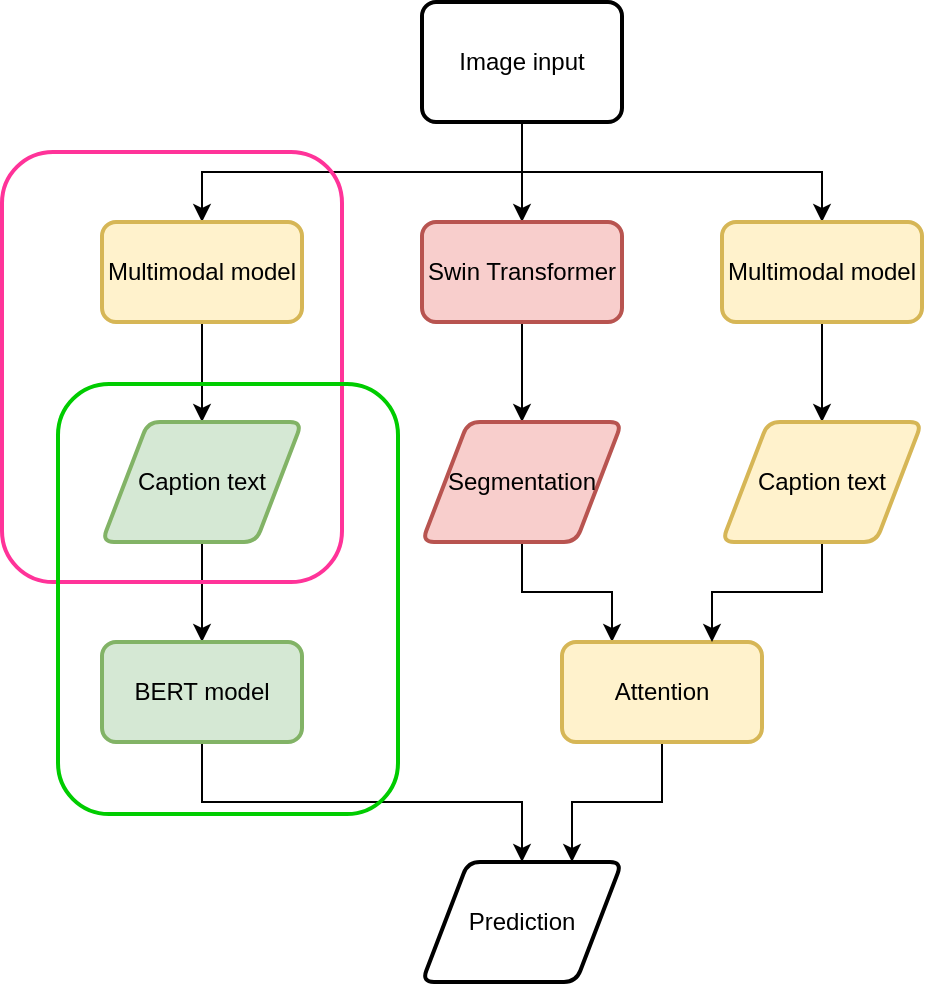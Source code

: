 <mxfile version="21.0.6" type="github" pages="7">
  <diagram id="dA8e0bMIt6unI36CABdZ" name="Overview Architecture">
    <mxGraphModel dx="1434" dy="776" grid="1" gridSize="10" guides="1" tooltips="1" connect="1" arrows="1" fold="1" page="1" pageScale="1" pageWidth="850" pageHeight="1100" math="0" shadow="0">
      <root>
        <mxCell id="0" />
        <mxCell id="1" parent="0" />
        <mxCell id="4B1zZQL6D5Db9cVpPYG7-3" style="edgeStyle=orthogonalEdgeStyle;rounded=0;orthogonalLoop=1;jettySize=auto;html=1;exitX=0.5;exitY=1;exitDx=0;exitDy=0;entryX=0.5;entryY=0;entryDx=0;entryDy=0;" parent="1" source="KYezoMWQmZPwrYLKf8ub-1" target="KYezoMWQmZPwrYLKf8ub-10" edge="1">
          <mxGeometry relative="1" as="geometry" />
        </mxCell>
        <mxCell id="4B1zZQL6D5Db9cVpPYG7-4" style="edgeStyle=orthogonalEdgeStyle;rounded=0;orthogonalLoop=1;jettySize=auto;html=1;exitX=0.5;exitY=1;exitDx=0;exitDy=0;entryX=0.5;entryY=0;entryDx=0;entryDy=0;" parent="1" source="KYezoMWQmZPwrYLKf8ub-1" target="s1z1qLz1NK0afQaSnZgO-6" edge="1">
          <mxGeometry relative="1" as="geometry" />
        </mxCell>
        <mxCell id="4B1zZQL6D5Db9cVpPYG7-5" style="edgeStyle=orthogonalEdgeStyle;rounded=0;orthogonalLoop=1;jettySize=auto;html=1;exitX=0.5;exitY=1;exitDx=0;exitDy=0;entryX=0.5;entryY=0;entryDx=0;entryDy=0;" parent="1" source="KYezoMWQmZPwrYLKf8ub-1" target="KYezoMWQmZPwrYLKf8ub-2" edge="1">
          <mxGeometry relative="1" as="geometry" />
        </mxCell>
        <mxCell id="KYezoMWQmZPwrYLKf8ub-1" value="Image input" style="rounded=1;whiteSpace=wrap;html=1;absoluteArcSize=1;arcSize=14;strokeWidth=2;" parent="1" vertex="1">
          <mxGeometry x="380" y="210" width="100" height="60" as="geometry" />
        </mxCell>
        <mxCell id="KYezoMWQmZPwrYLKf8ub-7" style="edgeStyle=orthogonalEdgeStyle;rounded=0;orthogonalLoop=1;jettySize=auto;html=1;exitX=0.5;exitY=1;exitDx=0;exitDy=0;entryX=0.5;entryY=0;entryDx=0;entryDy=0;" parent="1" source="KYezoMWQmZPwrYLKf8ub-2" target="KYezoMWQmZPwrYLKf8ub-3" edge="1">
          <mxGeometry relative="1" as="geometry" />
        </mxCell>
        <mxCell id="KYezoMWQmZPwrYLKf8ub-2" value="Multimodal model" style="rounded=1;whiteSpace=wrap;html=1;absoluteArcSize=1;arcSize=14;strokeWidth=2;fillColor=#fff2cc;strokeColor=#d6b656;" parent="1" vertex="1">
          <mxGeometry x="220" y="320" width="100" height="50" as="geometry" />
        </mxCell>
        <mxCell id="KYezoMWQmZPwrYLKf8ub-8" style="edgeStyle=orthogonalEdgeStyle;rounded=0;orthogonalLoop=1;jettySize=auto;html=1;exitX=0.5;exitY=1;exitDx=0;exitDy=0;entryX=0.5;entryY=0;entryDx=0;entryDy=0;" parent="1" source="KYezoMWQmZPwrYLKf8ub-3" target="KYezoMWQmZPwrYLKf8ub-4" edge="1">
          <mxGeometry relative="1" as="geometry" />
        </mxCell>
        <mxCell id="KYezoMWQmZPwrYLKf8ub-3" value="Caption text" style="shape=parallelogram;html=1;strokeWidth=2;perimeter=parallelogramPerimeter;whiteSpace=wrap;rounded=1;arcSize=12;size=0.23;fillColor=#d5e8d4;strokeColor=#82b366;" parent="1" vertex="1">
          <mxGeometry x="220" y="420" width="100" height="60" as="geometry" />
        </mxCell>
        <mxCell id="4B1zZQL6D5Db9cVpPYG7-1" style="edgeStyle=orthogonalEdgeStyle;rounded=0;orthogonalLoop=1;jettySize=auto;html=1;exitX=0.5;exitY=1;exitDx=0;exitDy=0;entryX=0.5;entryY=0;entryDx=0;entryDy=0;" parent="1" source="KYezoMWQmZPwrYLKf8ub-4" target="KYezoMWQmZPwrYLKf8ub-18" edge="1">
          <mxGeometry relative="1" as="geometry" />
        </mxCell>
        <mxCell id="KYezoMWQmZPwrYLKf8ub-4" value="BERT model" style="rounded=1;whiteSpace=wrap;html=1;absoluteArcSize=1;arcSize=14;strokeWidth=2;fillColor=#d5e8d4;strokeColor=#82b366;" parent="1" vertex="1">
          <mxGeometry x="220" y="530" width="100" height="50" as="geometry" />
        </mxCell>
        <mxCell id="KYezoMWQmZPwrYLKf8ub-14" style="edgeStyle=orthogonalEdgeStyle;rounded=0;orthogonalLoop=1;jettySize=auto;html=1;exitX=0.5;exitY=1;exitDx=0;exitDy=0;entryX=0.5;entryY=0;entryDx=0;entryDy=0;" parent="1" source="KYezoMWQmZPwrYLKf8ub-10" target="KYezoMWQmZPwrYLKf8ub-11" edge="1">
          <mxGeometry relative="1" as="geometry" />
        </mxCell>
        <mxCell id="KYezoMWQmZPwrYLKf8ub-10" value="Swin Transformer" style="rounded=1;whiteSpace=wrap;html=1;absoluteArcSize=1;arcSize=14;strokeWidth=2;fillColor=#f8cecc;strokeColor=#b85450;" parent="1" vertex="1">
          <mxGeometry x="380" y="320" width="100" height="50" as="geometry" />
        </mxCell>
        <mxCell id="KYezoMWQmZPwrYLKf8ub-15" style="edgeStyle=orthogonalEdgeStyle;rounded=0;orthogonalLoop=1;jettySize=auto;html=1;exitX=0.5;exitY=1;exitDx=0;exitDy=0;entryX=0.25;entryY=0;entryDx=0;entryDy=0;" parent="1" source="KYezoMWQmZPwrYLKf8ub-11" target="KYezoMWQmZPwrYLKf8ub-12" edge="1">
          <mxGeometry relative="1" as="geometry" />
        </mxCell>
        <mxCell id="KYezoMWQmZPwrYLKf8ub-11" value="Segmentation" style="shape=parallelogram;html=1;strokeWidth=2;perimeter=parallelogramPerimeter;whiteSpace=wrap;rounded=1;arcSize=12;size=0.23;fillColor=#f8cecc;strokeColor=#b85450;" parent="1" vertex="1">
          <mxGeometry x="380" y="420" width="100" height="60" as="geometry" />
        </mxCell>
        <mxCell id="4B1zZQL6D5Db9cVpPYG7-2" style="edgeStyle=orthogonalEdgeStyle;rounded=0;orthogonalLoop=1;jettySize=auto;html=1;exitX=0.5;exitY=1;exitDx=0;exitDy=0;entryX=0.75;entryY=0;entryDx=0;entryDy=0;" parent="1" source="KYezoMWQmZPwrYLKf8ub-12" target="KYezoMWQmZPwrYLKf8ub-18" edge="1">
          <mxGeometry relative="1" as="geometry" />
        </mxCell>
        <mxCell id="KYezoMWQmZPwrYLKf8ub-12" value="Attention" style="rounded=1;whiteSpace=wrap;html=1;absoluteArcSize=1;arcSize=14;strokeWidth=2;fillColor=#fff2cc;strokeColor=#d6b656;" parent="1" vertex="1">
          <mxGeometry x="450" y="530" width="100" height="50" as="geometry" />
        </mxCell>
        <mxCell id="KYezoMWQmZPwrYLKf8ub-18" value="Prediction" style="shape=parallelogram;html=1;strokeWidth=2;perimeter=parallelogramPerimeter;whiteSpace=wrap;rounded=1;arcSize=12;size=0.23;" parent="1" vertex="1">
          <mxGeometry x="380" y="640" width="100" height="60" as="geometry" />
        </mxCell>
        <mxCell id="s1z1qLz1NK0afQaSnZgO-2" value="&lt;meta charset=&quot;utf-8&quot;&gt;&lt;b id=&quot;docs-internal-guid-8f7cdb9f-7fff-84a6-7e73-dfd84835070b&quot; style=&quot;font-weight:normal;&quot;&gt;&lt;span&gt;&amp;nbsp;&lt;/span&gt;&lt;/b&gt;" style="text;whiteSpace=wrap;html=1;" parent="1" vertex="1">
          <mxGeometry x="550" y="380" width="40" height="40" as="geometry" />
        </mxCell>
        <mxCell id="s1z1qLz1NK0afQaSnZgO-5" style="edgeStyle=orthogonalEdgeStyle;rounded=0;orthogonalLoop=1;jettySize=auto;html=1;exitX=0.5;exitY=1;exitDx=0;exitDy=0;entryX=0.5;entryY=0;entryDx=0;entryDy=0;" parent="1" source="s1z1qLz1NK0afQaSnZgO-6" target="s1z1qLz1NK0afQaSnZgO-7" edge="1">
          <mxGeometry relative="1" as="geometry" />
        </mxCell>
        <mxCell id="s1z1qLz1NK0afQaSnZgO-6" value="Multimodal model" style="rounded=1;whiteSpace=wrap;html=1;absoluteArcSize=1;arcSize=14;strokeWidth=2;fillColor=#fff2cc;strokeColor=#d6b656;" parent="1" vertex="1">
          <mxGeometry x="530" y="320" width="100" height="50" as="geometry" />
        </mxCell>
        <mxCell id="s1z1qLz1NK0afQaSnZgO-8" style="edgeStyle=orthogonalEdgeStyle;rounded=0;orthogonalLoop=1;jettySize=auto;html=1;exitX=0.5;exitY=1;exitDx=0;exitDy=0;entryX=0.75;entryY=0;entryDx=0;entryDy=0;" parent="1" source="s1z1qLz1NK0afQaSnZgO-7" target="KYezoMWQmZPwrYLKf8ub-12" edge="1">
          <mxGeometry relative="1" as="geometry" />
        </mxCell>
        <mxCell id="s1z1qLz1NK0afQaSnZgO-7" value="Caption text" style="shape=parallelogram;html=1;strokeWidth=2;perimeter=parallelogramPerimeter;whiteSpace=wrap;rounded=1;arcSize=12;size=0.23;fillColor=#fff2cc;strokeColor=#d6b656;" parent="1" vertex="1">
          <mxGeometry x="530" y="420" width="100" height="60" as="geometry" />
        </mxCell>
        <mxCell id="LVX9b2vcKdwv7nvfvKZe-1" value="" style="rounded=1;whiteSpace=wrap;html=1;gradientColor=default;fillColor=none;strokeColor=#FF3399;strokeWidth=2;" parent="1" vertex="1">
          <mxGeometry x="170" y="285" width="170" height="215" as="geometry" />
        </mxCell>
        <mxCell id="LVX9b2vcKdwv7nvfvKZe-2" value="" style="rounded=1;whiteSpace=wrap;html=1;gradientColor=default;fillColor=none;strokeColor=#00CC00;strokeWidth=2;" parent="1" vertex="1">
          <mxGeometry x="198" y="401" width="170" height="215" as="geometry" />
        </mxCell>
      </root>
    </mxGraphModel>
  </diagram>
  <diagram id="_Ab3EZK4yi8aj5dISS95" name="Detailed Architecture">
    <mxGraphModel dx="1434" dy="776" grid="1" gridSize="10" guides="1" tooltips="1" connect="1" arrows="1" fold="1" page="1" pageScale="1" pageWidth="850" pageHeight="1100" math="0" shadow="0">
      <root>
        <mxCell id="0" />
        <mxCell id="1" parent="0" />
        <mxCell id="BPmHlI9JasVYEyvDbU-H-39" style="edgeStyle=orthogonalEdgeStyle;rounded=0;orthogonalLoop=1;jettySize=auto;html=1;exitX=0.065;exitY=0.984;exitDx=0;exitDy=0;entryX=0.579;entryY=-0.032;entryDx=0;entryDy=0;entryPerimeter=0;dashed=1;strokeColor=#FF0000;exitPerimeter=0;strokeWidth=2;" parent="1" edge="1">
          <mxGeometry relative="1" as="geometry">
            <mxPoint x="343.525" y="269.36" as="sourcePoint" />
            <mxPoint x="343.08" y="299.36" as="targetPoint" />
          </mxGeometry>
        </mxCell>
        <mxCell id="BPmHlI9JasVYEyvDbU-H-40" style="edgeStyle=orthogonalEdgeStyle;rounded=0;orthogonalLoop=1;jettySize=auto;html=1;entryX=0.503;entryY=-0.005;entryDx=0;entryDy=0;entryPerimeter=0;dashed=1;strokeColor=#FF0000;strokeWidth=2;" parent="1" edge="1">
          <mxGeometry relative="1" as="geometry">
            <mxPoint x="384.5" y="270" as="sourcePoint" />
            <mxPoint x="384.56" y="299.9" as="targetPoint" />
          </mxGeometry>
        </mxCell>
        <mxCell id="BPmHlI9JasVYEyvDbU-H-41" style="edgeStyle=orthogonalEdgeStyle;rounded=0;orthogonalLoop=1;jettySize=auto;html=1;exitX=0.5;exitY=1;exitDx=0;exitDy=0;entryX=0.632;entryY=-0.005;entryDx=0;entryDy=0;entryPerimeter=0;dashed=1;strokeColor=#FF0000;strokeWidth=2;" parent="1" edge="1">
          <mxGeometry relative="1" as="geometry">
            <mxPoint x="423" y="270" as="sourcePoint" />
            <mxPoint x="423.14" y="299.9" as="targetPoint" />
          </mxGeometry>
        </mxCell>
        <mxCell id="BPmHlI9JasVYEyvDbU-H-10" value="Linear Projection of Flattened" style="rounded=0;whiteSpace=wrap;html=1;strokeColor=#000000;strokeWidth=2;fillColor=none;gradientColor=default;" parent="1" vertex="1">
          <mxGeometry x="333.5" y="230" width="185" height="40" as="geometry" />
        </mxCell>
        <mxCell id="BPmHlI9JasVYEyvDbU-H-22" value="" style="group" parent="1" vertex="1" connectable="0">
          <mxGeometry x="333.5" y="300" width="190" height="30" as="geometry" />
        </mxCell>
        <mxCell id="BPmHlI9JasVYEyvDbU-H-12" value="" style="verticalLabelPosition=bottom;verticalAlign=top;html=1;shape=mxgraph.basic.rect;fillColor2=none;strokeWidth=2;size=20;indent=5;strokeColor=#67AB9F;fillColor=none;gradientColor=default;" parent="BPmHlI9JasVYEyvDbU-H-22" vertex="1">
          <mxGeometry width="20" height="20" as="geometry" />
        </mxCell>
        <mxCell id="BPmHlI9JasVYEyvDbU-H-13" value="" style="verticalLabelPosition=bottom;verticalAlign=top;html=1;shape=mxgraph.basic.rect;fillColor2=none;strokeWidth=2;size=10;indent=5;strokeColor=#67AB9F;fillColor=none;gradientColor=default;" parent="BPmHlI9JasVYEyvDbU-H-22" vertex="1">
          <mxGeometry x="41" width="20" height="20" as="geometry" />
        </mxCell>
        <mxCell id="BPmHlI9JasVYEyvDbU-H-14" value="" style="verticalLabelPosition=bottom;verticalAlign=top;html=1;shape=mxgraph.basic.rect;fillColor2=none;strokeWidth=2;size=10;indent=5;strokeColor=#67AB9F;fillColor=none;gradientColor=default;" parent="BPmHlI9JasVYEyvDbU-H-22" vertex="1">
          <mxGeometry x="80" width="20" height="20" as="geometry" />
        </mxCell>
        <mxCell id="BPmHlI9JasVYEyvDbU-H-15" value="" style="verticalLabelPosition=bottom;verticalAlign=top;html=1;shape=mxgraph.basic.rect;fillColor2=none;strokeWidth=2;size=10;indent=5;strokeColor=#67AB9F;fillColor=none;gradientColor=default;" parent="BPmHlI9JasVYEyvDbU-H-22" vertex="1">
          <mxGeometry x="120" width="20" height="20" as="geometry" />
        </mxCell>
        <mxCell id="BPmHlI9JasVYEyvDbU-H-16" value="" style="verticalLabelPosition=bottom;verticalAlign=top;html=1;shape=mxgraph.basic.rect;fillColor2=none;strokeWidth=2;size=10;indent=5;strokeColor=#67AB9F;fillColor=none;gradientColor=default;" parent="BPmHlI9JasVYEyvDbU-H-22" vertex="1">
          <mxGeometry x="160" width="20" height="20" as="geometry" />
        </mxCell>
        <mxCell id="BPmHlI9JasVYEyvDbU-H-17" value="" style="ellipse;whiteSpace=wrap;html=1;aspect=fixed;strokeColor=#000000;strokeWidth=2;fillColor=none;gradientColor=default;" parent="BPmHlI9JasVYEyvDbU-H-22" vertex="1">
          <mxGeometry x="11" y="10" width="20" height="20" as="geometry" />
        </mxCell>
        <mxCell id="BPmHlI9JasVYEyvDbU-H-18" value="" style="ellipse;whiteSpace=wrap;html=1;aspect=fixed;strokeColor=#000000;strokeWidth=2;fillColor=none;gradientColor=default;" parent="BPmHlI9JasVYEyvDbU-H-22" vertex="1">
          <mxGeometry x="50" y="10" width="20" height="20" as="geometry" />
        </mxCell>
        <mxCell id="BPmHlI9JasVYEyvDbU-H-19" value="" style="ellipse;whiteSpace=wrap;html=1;aspect=fixed;strokeColor=#000000;strokeWidth=2;fillColor=none;gradientColor=default;" parent="BPmHlI9JasVYEyvDbU-H-22" vertex="1">
          <mxGeometry x="87.5" y="10" width="20" height="20" as="geometry" />
        </mxCell>
        <mxCell id="BPmHlI9JasVYEyvDbU-H-20" value="" style="ellipse;whiteSpace=wrap;html=1;aspect=fixed;strokeColor=#000000;strokeWidth=2;fillColor=none;gradientColor=default;" parent="BPmHlI9JasVYEyvDbU-H-22" vertex="1">
          <mxGeometry x="130" y="10" width="20" height="20" as="geometry" />
        </mxCell>
        <mxCell id="BPmHlI9JasVYEyvDbU-H-21" value="" style="ellipse;whiteSpace=wrap;html=1;aspect=fixed;strokeColor=#000000;strokeWidth=2;fillColor=none;gradientColor=default;" parent="BPmHlI9JasVYEyvDbU-H-22" vertex="1">
          <mxGeometry x="170" y="10" width="20" height="20" as="geometry" />
        </mxCell>
        <mxCell id="BPmHlI9JasVYEyvDbU-H-24" value="" style="group" parent="1" vertex="1" connectable="0">
          <mxGeometry x="359.5" y="70" width="128" height="128" as="geometry" />
        </mxCell>
        <mxCell id="BPmHlI9JasVYEyvDbU-H-1" value="" style="shape=image;html=1;verticalAlign=top;verticalLabelPosition=bottom;labelBackgroundColor=#ffffff;imageAspect=0;aspect=fixed;image=https://cdn4.iconfinder.com/data/icons/evil-icons-user-interface/64/picture-128.png;strokeColor=#FF3399;strokeWidth=2;fillColor=none;gradientColor=default;" parent="BPmHlI9JasVYEyvDbU-H-24" vertex="1">
          <mxGeometry width="128" height="128" as="geometry" />
        </mxCell>
        <mxCell id="BPmHlI9JasVYEyvDbU-H-4" value="Image" style="rounded=0;whiteSpace=wrap;html=1;strokeColor=#000000;strokeWidth=2;fillColor=none;gradientColor=default;" parent="BPmHlI9JasVYEyvDbU-H-24" vertex="1">
          <mxGeometry x="19" width="90" height="20" as="geometry" />
        </mxCell>
        <mxCell id="BPmHlI9JasVYEyvDbU-H-28" style="edgeStyle=orthogonalEdgeStyle;rounded=0;orthogonalLoop=1;jettySize=auto;html=1;exitX=0.974;exitY=0.995;exitDx=0;exitDy=0;exitPerimeter=0;" parent="1" edge="1">
          <mxGeometry relative="1" as="geometry">
            <mxPoint x="348.98" y="209.9" as="sourcePoint" />
            <mxPoint x="348.5" y="230" as="targetPoint" />
            <Array as="points">
              <mxPoint x="348.5" y="230" />
            </Array>
          </mxGeometry>
        </mxCell>
        <mxCell id="BPmHlI9JasVYEyvDbU-H-5" value="" style="verticalLabelPosition=bottom;verticalAlign=top;html=1;shape=mxgraph.basic.rect;fillColor2=none;strokeWidth=2;size=20;indent=5;strokeColor=#67AB9F;fillColor=none;gradientColor=default;" parent="1" vertex="1">
          <mxGeometry x="333.5" y="190" width="20" height="20" as="geometry" />
        </mxCell>
        <mxCell id="BPmHlI9JasVYEyvDbU-H-6" value="" style="verticalLabelPosition=bottom;verticalAlign=top;html=1;shape=mxgraph.basic.rect;fillColor2=none;strokeWidth=2;size=10;indent=5;strokeColor=#67AB9F;fillColor=none;gradientColor=default;" parent="1" vertex="1">
          <mxGeometry x="374.5" y="190" width="20" height="20" as="geometry" />
        </mxCell>
        <mxCell id="BPmHlI9JasVYEyvDbU-H-7" value="" style="verticalLabelPosition=bottom;verticalAlign=top;html=1;shape=mxgraph.basic.rect;fillColor2=none;strokeWidth=2;size=10;indent=5;strokeColor=#67AB9F;fillColor=none;gradientColor=default;" parent="1" vertex="1">
          <mxGeometry x="413.5" y="190" width="20" height="20" as="geometry" />
        </mxCell>
        <mxCell id="BPmHlI9JasVYEyvDbU-H-8" value="" style="verticalLabelPosition=bottom;verticalAlign=top;html=1;shape=mxgraph.basic.rect;fillColor2=none;strokeWidth=2;size=10;indent=5;strokeColor=#67AB9F;fillColor=none;gradientColor=default;" parent="1" vertex="1">
          <mxGeometry x="453.5" y="190" width="20" height="20" as="geometry" />
        </mxCell>
        <mxCell id="BPmHlI9JasVYEyvDbU-H-9" value="" style="verticalLabelPosition=bottom;verticalAlign=top;html=1;shape=mxgraph.basic.rect;fillColor2=none;strokeWidth=2;size=10;indent=5;strokeColor=#67AB9F;fillColor=none;gradientColor=default;" parent="1" vertex="1">
          <mxGeometry x="493.5" y="190" width="20" height="20" as="geometry" />
        </mxCell>
        <mxCell id="BPmHlI9JasVYEyvDbU-H-29" style="edgeStyle=orthogonalEdgeStyle;rounded=0;orthogonalLoop=1;jettySize=auto;html=1;exitX=0.974;exitY=0.995;exitDx=0;exitDy=0;exitPerimeter=0;" parent="1" edge="1">
          <mxGeometry relative="1" as="geometry">
            <mxPoint x="387.98" y="209.9" as="sourcePoint" />
            <mxPoint x="387.5" y="230" as="targetPoint" />
            <Array as="points">
              <mxPoint x="387.5" y="230" />
            </Array>
          </mxGeometry>
        </mxCell>
        <mxCell id="BPmHlI9JasVYEyvDbU-H-30" style="edgeStyle=orthogonalEdgeStyle;rounded=0;orthogonalLoop=1;jettySize=auto;html=1;exitX=0.974;exitY=0.995;exitDx=0;exitDy=0;exitPerimeter=0;" parent="1" edge="1">
          <mxGeometry relative="1" as="geometry">
            <mxPoint x="428.98" y="210.9" as="sourcePoint" />
            <mxPoint x="428.5" y="231" as="targetPoint" />
            <Array as="points">
              <mxPoint x="428.5" y="231" />
            </Array>
          </mxGeometry>
        </mxCell>
        <mxCell id="BPmHlI9JasVYEyvDbU-H-31" style="edgeStyle=orthogonalEdgeStyle;rounded=0;orthogonalLoop=1;jettySize=auto;html=1;exitX=0.974;exitY=0.995;exitDx=0;exitDy=0;exitPerimeter=0;" parent="1" edge="1">
          <mxGeometry relative="1" as="geometry">
            <mxPoint x="468.98" y="210.9" as="sourcePoint" />
            <mxPoint x="468.5" y="231" as="targetPoint" />
            <Array as="points">
              <mxPoint x="468.5" y="231" />
            </Array>
          </mxGeometry>
        </mxCell>
        <mxCell id="BPmHlI9JasVYEyvDbU-H-32" style="edgeStyle=orthogonalEdgeStyle;rounded=0;orthogonalLoop=1;jettySize=auto;html=1;exitX=0.974;exitY=0.995;exitDx=0;exitDy=0;exitPerimeter=0;" parent="1" edge="1">
          <mxGeometry relative="1" as="geometry">
            <mxPoint x="508.98" y="210.9" as="sourcePoint" />
            <mxPoint x="508.5" y="231" as="targetPoint" />
            <Array as="points">
              <mxPoint x="508.5" y="231" />
            </Array>
          </mxGeometry>
        </mxCell>
        <mxCell id="BPmHlI9JasVYEyvDbU-H-33" value="" style="endArrow=none;html=1;rounded=0;entryX=0.447;entryY=1.021;entryDx=0;entryDy=0;entryPerimeter=0;exitX=0.051;exitY=-0.003;exitDx=0;exitDy=0;exitPerimeter=0;strokeColor=#FF0000;dashed=1;strokeWidth=2;" parent="1" source="BPmHlI9JasVYEyvDbU-H-10" target="BPmHlI9JasVYEyvDbU-H-5" edge="1">
          <mxGeometry width="50" height="50" relative="1" as="geometry">
            <mxPoint x="298.5" y="260" as="sourcePoint" />
            <mxPoint x="348.5" y="210" as="targetPoint" />
          </mxGeometry>
        </mxCell>
        <mxCell id="BPmHlI9JasVYEyvDbU-H-35" value="" style="endArrow=none;html=1;rounded=0;entryX=0.447;entryY=1.021;entryDx=0;entryDy=0;entryPerimeter=0;exitX=0.051;exitY=-0.003;exitDx=0;exitDy=0;exitPerimeter=0;strokeColor=#FF0000;dashed=1;strokeWidth=2;" parent="1" edge="1">
          <mxGeometry width="50" height="50" relative="1" as="geometry">
            <mxPoint x="381.935" y="229.88" as="sourcePoint" />
            <mxPoint x="381.44" y="210.42" as="targetPoint" />
          </mxGeometry>
        </mxCell>
        <mxCell id="BPmHlI9JasVYEyvDbU-H-36" value="" style="endArrow=none;html=1;rounded=0;entryX=0.447;entryY=1.021;entryDx=0;entryDy=0;entryPerimeter=0;exitX=0.051;exitY=-0.003;exitDx=0;exitDy=0;exitPerimeter=0;strokeColor=#FF0000;dashed=1;strokeWidth=2;" parent="1" edge="1">
          <mxGeometry width="50" height="50" relative="1" as="geometry">
            <mxPoint x="422.935" y="229.88" as="sourcePoint" />
            <mxPoint x="422.44" y="210.42" as="targetPoint" />
          </mxGeometry>
        </mxCell>
        <mxCell id="BPmHlI9JasVYEyvDbU-H-37" value="" style="endArrow=none;html=1;rounded=0;entryX=0.447;entryY=1.021;entryDx=0;entryDy=0;entryPerimeter=0;exitX=0.051;exitY=-0.003;exitDx=0;exitDy=0;exitPerimeter=0;strokeColor=#FF0000;dashed=1;strokeWidth=2;" parent="1" edge="1">
          <mxGeometry width="50" height="50" relative="1" as="geometry">
            <mxPoint x="462.935" y="229.88" as="sourcePoint" />
            <mxPoint x="462.44" y="210.42" as="targetPoint" />
          </mxGeometry>
        </mxCell>
        <mxCell id="BPmHlI9JasVYEyvDbU-H-38" value="" style="endArrow=none;html=1;rounded=0;entryX=0.447;entryY=1.021;entryDx=0;entryDy=0;entryPerimeter=0;exitX=0.051;exitY=-0.003;exitDx=0;exitDy=0;exitPerimeter=0;strokeColor=#FF0000;dashed=1;strokeWidth=2;" parent="1" edge="1">
          <mxGeometry width="50" height="50" relative="1" as="geometry">
            <mxPoint x="502.935" y="229.88" as="sourcePoint" />
            <mxPoint x="502.44" y="210.42" as="targetPoint" />
          </mxGeometry>
        </mxCell>
        <mxCell id="BPmHlI9JasVYEyvDbU-H-43" style="edgeStyle=orthogonalEdgeStyle;rounded=0;orthogonalLoop=1;jettySize=auto;html=1;exitX=0.5;exitY=1;exitDx=0;exitDy=0;entryX=0.632;entryY=-0.005;entryDx=0;entryDy=0;entryPerimeter=0;dashed=1;strokeColor=#FF0000;strokeWidth=2;" parent="1" edge="1">
          <mxGeometry relative="1" as="geometry">
            <mxPoint x="463" y="270" as="sourcePoint" />
            <mxPoint x="463.14" y="299.9" as="targetPoint" />
          </mxGeometry>
        </mxCell>
        <mxCell id="BPmHlI9JasVYEyvDbU-H-44" style="edgeStyle=orthogonalEdgeStyle;rounded=0;orthogonalLoop=1;jettySize=auto;html=1;exitX=0.5;exitY=1;exitDx=0;exitDy=0;entryX=0.632;entryY=-0.005;entryDx=0;entryDy=0;entryPerimeter=0;dashed=1;strokeColor=#FF0000;strokeWidth=2;" parent="1" edge="1">
          <mxGeometry relative="1" as="geometry">
            <mxPoint x="504" y="270" as="sourcePoint" />
            <mxPoint x="504.14" y="299.9" as="targetPoint" />
          </mxGeometry>
        </mxCell>
        <mxCell id="BPmHlI9JasVYEyvDbU-H-45" style="edgeStyle=orthogonalEdgeStyle;rounded=0;orthogonalLoop=1;jettySize=auto;html=1;exitX=0.974;exitY=0.995;exitDx=0;exitDy=0;exitPerimeter=0;entryX=0.687;entryY=-0.005;entryDx=0;entryDy=0;entryPerimeter=0;" parent="1" target="BPmHlI9JasVYEyvDbU-H-17" edge="1">
          <mxGeometry relative="1" as="geometry">
            <mxPoint x="357.98" y="269.9" as="sourcePoint" />
            <mxPoint x="357.5" y="290" as="targetPoint" />
            <Array as="points">
              <mxPoint x="357.5" y="290" />
            </Array>
          </mxGeometry>
        </mxCell>
        <mxCell id="BPmHlI9JasVYEyvDbU-H-46" style="edgeStyle=orthogonalEdgeStyle;rounded=0;orthogonalLoop=1;jettySize=auto;html=1;exitX=0.974;exitY=0.995;exitDx=0;exitDy=0;exitPerimeter=0;entryX=0.687;entryY=-0.005;entryDx=0;entryDy=0;entryPerimeter=0;" parent="1" edge="1">
          <mxGeometry relative="1" as="geometry">
            <mxPoint x="397.98" y="270.9" as="sourcePoint" />
            <mxPoint x="398.24" y="310.9" as="targetPoint" />
            <Array as="points">
              <mxPoint x="397.5" y="291" />
            </Array>
          </mxGeometry>
        </mxCell>
        <mxCell id="BPmHlI9JasVYEyvDbU-H-47" style="edgeStyle=orthogonalEdgeStyle;rounded=0;orthogonalLoop=1;jettySize=auto;html=1;exitX=0.974;exitY=0.995;exitDx=0;exitDy=0;exitPerimeter=0;entryX=0.687;entryY=-0.005;entryDx=0;entryDy=0;entryPerimeter=0;" parent="1" edge="1">
          <mxGeometry relative="1" as="geometry">
            <mxPoint x="437.98" y="270.9" as="sourcePoint" />
            <mxPoint x="438.24" y="310.9" as="targetPoint" />
            <Array as="points">
              <mxPoint x="437.5" y="291" />
            </Array>
          </mxGeometry>
        </mxCell>
        <mxCell id="BPmHlI9JasVYEyvDbU-H-48" style="edgeStyle=orthogonalEdgeStyle;rounded=0;orthogonalLoop=1;jettySize=auto;html=1;exitX=0.974;exitY=0.995;exitDx=0;exitDy=0;exitPerimeter=0;entryX=0.687;entryY=-0.005;entryDx=0;entryDy=0;entryPerimeter=0;" parent="1" edge="1">
          <mxGeometry relative="1" as="geometry">
            <mxPoint x="477.98" y="270.9" as="sourcePoint" />
            <mxPoint x="478.24" y="310.9" as="targetPoint" />
            <Array as="points">
              <mxPoint x="477.5" y="291" />
            </Array>
          </mxGeometry>
        </mxCell>
        <mxCell id="BPmHlI9JasVYEyvDbU-H-49" style="edgeStyle=orthogonalEdgeStyle;rounded=0;orthogonalLoop=1;jettySize=auto;html=1;exitX=0.974;exitY=0.995;exitDx=0;exitDy=0;exitPerimeter=0;entryX=0.687;entryY=-0.005;entryDx=0;entryDy=0;entryPerimeter=0;" parent="1" edge="1">
          <mxGeometry relative="1" as="geometry">
            <mxPoint x="517.98" y="270.9" as="sourcePoint" />
            <mxPoint x="518.24" y="310.9" as="targetPoint" />
            <Array as="points">
              <mxPoint x="517.5" y="291" />
            </Array>
          </mxGeometry>
        </mxCell>
        <mxCell id="BPmHlI9JasVYEyvDbU-H-50" style="edgeStyle=orthogonalEdgeStyle;rounded=0;orthogonalLoop=1;jettySize=auto;html=1;strokeColor=#000000;" parent="1" source="BPmHlI9JasVYEyvDbU-H-1" edge="1">
          <mxGeometry relative="1" as="geometry">
            <mxPoint x="528.5" y="320" as="targetPoint" />
            <Array as="points">
              <mxPoint x="558.5" y="134" />
              <mxPoint x="558.5" y="320" />
            </Array>
          </mxGeometry>
        </mxCell>
        <mxCell id="BPmHlI9JasVYEyvDbU-H-66" style="edgeStyle=orthogonalEdgeStyle;rounded=0;orthogonalLoop=1;jettySize=auto;html=1;exitX=0;exitY=0.5;exitDx=0;exitDy=0;entryX=1;entryY=0.5;entryDx=0;entryDy=0;strokeColor=#000000;" parent="1" source="BPmHlI9JasVYEyvDbU-H-51" target="BPmHlI9JasVYEyvDbU-H-64" edge="1">
          <mxGeometry relative="1" as="geometry" />
        </mxCell>
        <mxCell id="BPmHlI9JasVYEyvDbU-H-51" value="Transformer Encoder" style="rounded=0;whiteSpace=wrap;html=1;strokeColor=#000000;strokeWidth=2;fillColor=none;gradientColor=default;" parent="1" vertex="1">
          <mxGeometry x="333.5" y="350" width="185" height="40" as="geometry" />
        </mxCell>
        <mxCell id="BPmHlI9JasVYEyvDbU-H-52" style="edgeStyle=orthogonalEdgeStyle;rounded=0;orthogonalLoop=1;jettySize=auto;html=1;exitX=0.5;exitY=1;exitDx=0;exitDy=0;entryX=0.114;entryY=0.011;entryDx=0;entryDy=0;entryPerimeter=0;strokeColor=#000000;" parent="1" source="BPmHlI9JasVYEyvDbU-H-17" target="BPmHlI9JasVYEyvDbU-H-51" edge="1">
          <mxGeometry relative="1" as="geometry" />
        </mxCell>
        <mxCell id="BPmHlI9JasVYEyvDbU-H-53" style="edgeStyle=orthogonalEdgeStyle;rounded=0;orthogonalLoop=1;jettySize=auto;html=1;exitX=0.5;exitY=1;exitDx=0;exitDy=0;entryX=0.324;entryY=0.024;entryDx=0;entryDy=0;entryPerimeter=0;strokeColor=#000000;" parent="1" source="BPmHlI9JasVYEyvDbU-H-18" target="BPmHlI9JasVYEyvDbU-H-51" edge="1">
          <mxGeometry relative="1" as="geometry" />
        </mxCell>
        <mxCell id="BPmHlI9JasVYEyvDbU-H-54" style="edgeStyle=orthogonalEdgeStyle;rounded=0;orthogonalLoop=1;jettySize=auto;html=1;exitX=0.5;exitY=1;exitDx=0;exitDy=0;entryX=0.523;entryY=0.011;entryDx=0;entryDy=0;entryPerimeter=0;strokeColor=#000000;" parent="1" source="BPmHlI9JasVYEyvDbU-H-19" target="BPmHlI9JasVYEyvDbU-H-51" edge="1">
          <mxGeometry relative="1" as="geometry" />
        </mxCell>
        <mxCell id="BPmHlI9JasVYEyvDbU-H-56" style="edgeStyle=orthogonalEdgeStyle;rounded=0;orthogonalLoop=1;jettySize=auto;html=1;exitX=0.5;exitY=1;exitDx=0;exitDy=0;entryX=0.75;entryY=0;entryDx=0;entryDy=0;strokeColor=#000000;" parent="1" edge="1">
          <mxGeometry relative="1" as="geometry">
            <mxPoint x="475.5" y="330" as="sourcePoint" />
            <mxPoint x="474.25" y="350.0" as="targetPoint" />
          </mxGeometry>
        </mxCell>
        <mxCell id="BPmHlI9JasVYEyvDbU-H-57" style="edgeStyle=orthogonalEdgeStyle;rounded=0;orthogonalLoop=1;jettySize=auto;html=1;exitX=0.5;exitY=1;exitDx=0;exitDy=0;entryX=0.973;entryY=0;entryDx=0;entryDy=0;entryPerimeter=0;strokeColor=#000000;" parent="1" source="BPmHlI9JasVYEyvDbU-H-21" target="BPmHlI9JasVYEyvDbU-H-51" edge="1">
          <mxGeometry relative="1" as="geometry" />
        </mxCell>
        <mxCell id="BPmHlI9JasVYEyvDbU-H-61" style="edgeStyle=orthogonalEdgeStyle;rounded=0;orthogonalLoop=1;jettySize=auto;html=1;exitX=0.5;exitY=1;exitDx=0;exitDy=0;entryX=0.5;entryY=0;entryDx=0;entryDy=0;strokeColor=#000000;" parent="1" source="BPmHlI9JasVYEyvDbU-H-58" target="BPmHlI9JasVYEyvDbU-H-60" edge="1">
          <mxGeometry relative="1" as="geometry" />
        </mxCell>
        <mxCell id="BPmHlI9JasVYEyvDbU-H-58" value="Text Caption" style="rounded=0;whiteSpace=wrap;html=1;strokeColor=#000000;strokeWidth=2;fillColor=none;gradientColor=default;" parent="1" vertex="1">
          <mxGeometry x="78.5" y="140" width="185" height="40" as="geometry" />
        </mxCell>
        <mxCell id="BPmHlI9JasVYEyvDbU-H-63" style="edgeStyle=orthogonalEdgeStyle;rounded=0;orthogonalLoop=1;jettySize=auto;html=1;exitX=0.5;exitY=1;exitDx=0;exitDy=0;entryX=0.5;entryY=0;entryDx=0;entryDy=0;strokeColor=#000000;" parent="1" source="BPmHlI9JasVYEyvDbU-H-60" target="BPmHlI9JasVYEyvDbU-H-62" edge="1">
          <mxGeometry relative="1" as="geometry" />
        </mxCell>
        <mxCell id="BPmHlI9JasVYEyvDbU-H-60" value="Output and Position Embedding" style="rounded=0;whiteSpace=wrap;html=1;strokeColor=#000000;strokeWidth=2;fillColor=none;gradientColor=default;" parent="1" vertex="1">
          <mxGeometry x="78.5" y="210" width="185" height="40" as="geometry" />
        </mxCell>
        <mxCell id="BPmHlI9JasVYEyvDbU-H-65" style="edgeStyle=orthogonalEdgeStyle;rounded=0;orthogonalLoop=1;jettySize=auto;html=1;exitX=0.5;exitY=1;exitDx=0;exitDy=0;entryX=0.5;entryY=0;entryDx=0;entryDy=0;strokeColor=#000000;" parent="1" source="BPmHlI9JasVYEyvDbU-H-62" target="BPmHlI9JasVYEyvDbU-H-64" edge="1">
          <mxGeometry relative="1" as="geometry" />
        </mxCell>
        <mxCell id="BPmHlI9JasVYEyvDbU-H-62" value="Mask Self Attention" style="rounded=0;whiteSpace=wrap;html=1;strokeColor=#000000;strokeWidth=2;fillColor=none;gradientColor=default;" parent="1" vertex="1">
          <mxGeometry x="78.5" y="280" width="185" height="40" as="geometry" />
        </mxCell>
        <mxCell id="BPmHlI9JasVYEyvDbU-H-68" style="edgeStyle=orthogonalEdgeStyle;rounded=0;orthogonalLoop=1;jettySize=auto;html=1;exitX=0.5;exitY=1;exitDx=0;exitDy=0;entryX=0.5;entryY=0;entryDx=0;entryDy=0;strokeColor=#000000;" parent="1" source="BPmHlI9JasVYEyvDbU-H-64" target="BPmHlI9JasVYEyvDbU-H-67" edge="1">
          <mxGeometry relative="1" as="geometry" />
        </mxCell>
        <mxCell id="BPmHlI9JasVYEyvDbU-H-64" value="Encoder-Decoder Self Attention" style="rounded=0;whiteSpace=wrap;html=1;strokeColor=#000000;strokeWidth=2;fillColor=none;gradientColor=default;" parent="1" vertex="1">
          <mxGeometry x="78.5" y="350" width="185" height="40" as="geometry" />
        </mxCell>
        <mxCell id="BPmHlI9JasVYEyvDbU-H-70" style="edgeStyle=orthogonalEdgeStyle;rounded=0;orthogonalLoop=1;jettySize=auto;html=1;exitX=0.5;exitY=1;exitDx=0;exitDy=0;entryX=0.5;entryY=0;entryDx=0;entryDy=0;strokeColor=#000000;" parent="1" source="BPmHlI9JasVYEyvDbU-H-67" target="BPmHlI9JasVYEyvDbU-H-69" edge="1">
          <mxGeometry relative="1" as="geometry" />
        </mxCell>
        <mxCell id="BPmHlI9JasVYEyvDbU-H-67" value="Feed Forward Neural Networks" style="rounded=0;whiteSpace=wrap;html=1;strokeColor=#000000;strokeWidth=2;fillColor=none;gradientColor=default;" parent="1" vertex="1">
          <mxGeometry x="78.5" y="440" width="185" height="40" as="geometry" />
        </mxCell>
        <mxCell id="BPmHlI9JasVYEyvDbU-H-107" style="rounded=0;orthogonalLoop=1;jettySize=auto;html=1;exitX=1;exitY=0.5;exitDx=0;exitDy=0;entryX=0;entryY=0.5;entryDx=0;entryDy=0;strokeColor=#000000;strokeWidth=1;elbow=vertical;edgeStyle=orthogonalEdgeStyle;" parent="1" source="BPmHlI9JasVYEyvDbU-H-69" target="BPmHlI9JasVYEyvDbU-H-103" edge="1">
          <mxGeometry relative="1" as="geometry" />
        </mxCell>
        <mxCell id="pRgLPtH4i7OhzZ827FU3-2" style="edgeStyle=orthogonalEdgeStyle;rounded=0;orthogonalLoop=1;jettySize=auto;html=1;exitX=0.5;exitY=1;exitDx=0;exitDy=0;entryX=0.5;entryY=0;entryDx=0;entryDy=0;strokeColor=#000000;strokeWidth=1;elbow=vertical;" parent="1" source="BPmHlI9JasVYEyvDbU-H-69" target="BPmHlI9JasVYEyvDbU-H-71" edge="1">
          <mxGeometry relative="1" as="geometry" />
        </mxCell>
        <mxCell id="BPmHlI9JasVYEyvDbU-H-69" value="Predict Caption" style="rounded=0;whiteSpace=wrap;html=1;strokeColor=#000000;strokeWidth=2;fillColor=none;gradientColor=default;" parent="1" vertex="1">
          <mxGeometry x="78.5" y="510" width="185" height="40" as="geometry" />
        </mxCell>
        <mxCell id="BPmHlI9JasVYEyvDbU-H-74" style="edgeStyle=orthogonalEdgeStyle;rounded=0;orthogonalLoop=1;jettySize=auto;html=1;exitX=0.5;exitY=1;exitDx=0;exitDy=0;entryX=0.5;entryY=0;entryDx=0;entryDy=0;strokeColor=#000000;strokeWidth=1;" parent="1" source="BPmHlI9JasVYEyvDbU-H-71" target="BPmHlI9JasVYEyvDbU-H-73" edge="1">
          <mxGeometry relative="1" as="geometry" />
        </mxCell>
        <mxCell id="BPmHlI9JasVYEyvDbU-H-71" value="Word Tokenization" style="rounded=0;whiteSpace=wrap;html=1;strokeColor=#000000;strokeWidth=2;fillColor=none;gradientColor=default;" parent="1" vertex="1">
          <mxGeometry x="332.37" y="600" width="185" height="40" as="geometry" />
        </mxCell>
        <mxCell id="BPmHlI9JasVYEyvDbU-H-77" style="edgeStyle=orthogonalEdgeStyle;rounded=0;orthogonalLoop=1;jettySize=auto;html=1;exitX=0.5;exitY=1;exitDx=0;exitDy=0;entryX=0.5;entryY=0;entryDx=0;entryDy=0;strokeColor=#000000;strokeWidth=1;" parent="1" source="BPmHlI9JasVYEyvDbU-H-73" target="BPmHlI9JasVYEyvDbU-H-76" edge="1">
          <mxGeometry relative="1" as="geometry" />
        </mxCell>
        <mxCell id="BPmHlI9JasVYEyvDbU-H-73" value="Token, Position, and Segment Embedding" style="rounded=0;whiteSpace=wrap;html=1;strokeColor=#000000;strokeWidth=2;fillColor=none;gradientColor=default;" parent="1" vertex="1">
          <mxGeometry x="332.37" y="670" width="185" height="40" as="geometry" />
        </mxCell>
        <mxCell id="BPmHlI9JasVYEyvDbU-H-76" value="Semantic Representation &amp;amp;&amp;nbsp;&lt;br&gt;Context Embedding" style="rounded=0;whiteSpace=wrap;html=1;strokeColor=#000000;strokeWidth=2;fillColor=none;gradientColor=default;" parent="1" vertex="1">
          <mxGeometry x="332.37" y="740" width="185" height="40" as="geometry" />
        </mxCell>
        <mxCell id="BPmHlI9JasVYEyvDbU-H-78" value="" style="verticalLabelPosition=bottom;verticalAlign=top;html=1;shape=mxgraph.basic.rect;fillColor2=none;strokeWidth=2;size=20;indent=5;strokeColor=#67AB9F;fillColor=none;gradientColor=default;" parent="1" vertex="1">
          <mxGeometry x="316.12" y="800" width="20" height="20" as="geometry" />
        </mxCell>
        <mxCell id="BPmHlI9JasVYEyvDbU-H-79" value="" style="verticalLabelPosition=bottom;verticalAlign=top;html=1;shape=mxgraph.basic.rect;fillColor2=none;strokeWidth=2;size=10;indent=5;strokeColor=#67AB9F;fillColor=none;gradientColor=default;" parent="1" vertex="1">
          <mxGeometry x="357.12" y="800" width="20" height="20" as="geometry" />
        </mxCell>
        <mxCell id="BPmHlI9JasVYEyvDbU-H-80" value="" style="verticalLabelPosition=bottom;verticalAlign=top;html=1;shape=mxgraph.basic.rect;fillColor2=none;strokeWidth=2;size=10;indent=5;strokeColor=#67AB9F;fillColor=none;gradientColor=default;" parent="1" vertex="1">
          <mxGeometry x="396.12" y="800" width="20" height="20" as="geometry" />
        </mxCell>
        <mxCell id="BPmHlI9JasVYEyvDbU-H-81" value="" style="verticalLabelPosition=bottom;verticalAlign=top;html=1;shape=mxgraph.basic.rect;fillColor2=none;strokeWidth=2;size=10;indent=5;strokeColor=#67AB9F;fillColor=none;gradientColor=default;" parent="1" vertex="1">
          <mxGeometry x="436.12" y="800" width="20" height="20" as="geometry" />
        </mxCell>
        <mxCell id="BPmHlI9JasVYEyvDbU-H-82" value="" style="verticalLabelPosition=bottom;verticalAlign=top;html=1;shape=mxgraph.basic.rect;fillColor2=none;strokeWidth=2;size=10;indent=5;strokeColor=#67AB9F;fillColor=none;gradientColor=default;" parent="1" vertex="1">
          <mxGeometry x="476.12" y="800" width="20" height="20" as="geometry" />
        </mxCell>
        <mxCell id="BPmHlI9JasVYEyvDbU-H-83" value="" style="verticalLabelPosition=bottom;verticalAlign=top;html=1;shape=mxgraph.basic.rect;fillColor2=none;strokeWidth=2;size=10;indent=5;strokeColor=#67AB9F;fillColor=none;gradientColor=default;" parent="1" vertex="1">
          <mxGeometry x="516.62" y="800" width="20" height="20" as="geometry" />
        </mxCell>
        <mxCell id="BPmHlI9JasVYEyvDbU-H-88" style="edgeStyle=orthogonalEdgeStyle;rounded=0;orthogonalLoop=1;jettySize=auto;html=1;exitX=0.5;exitY=1;exitDx=0;exitDy=0;entryX=0.186;entryY=0.005;entryDx=0;entryDy=0;entryPerimeter=0;strokeColor=#000000;strokeWidth=1;" parent="1" source="BPmHlI9JasVYEyvDbU-H-84" target="BPmHlI9JasVYEyvDbU-H-87" edge="1">
          <mxGeometry relative="1" as="geometry" />
        </mxCell>
        <mxCell id="BPmHlI9JasVYEyvDbU-H-84" value="" style="rounded=1;whiteSpace=wrap;html=1;strokeColor=#CC0000;strokeWidth=2;fillColor=none;gradientColor=default;" parent="1" vertex="1">
          <mxGeometry x="312.37" y="792" width="107" height="35" as="geometry" />
        </mxCell>
        <mxCell id="BPmHlI9JasVYEyvDbU-H-89" style="edgeStyle=orthogonalEdgeStyle;rounded=0;orthogonalLoop=1;jettySize=auto;html=1;exitX=0.5;exitY=1;exitDx=0;exitDy=0;entryX=0.839;entryY=0.005;entryDx=0;entryDy=0;entryPerimeter=0;strokeColor=#000000;strokeWidth=1;" parent="1" source="BPmHlI9JasVYEyvDbU-H-85" target="BPmHlI9JasVYEyvDbU-H-87" edge="1">
          <mxGeometry relative="1" as="geometry" />
        </mxCell>
        <mxCell id="BPmHlI9JasVYEyvDbU-H-85" value="" style="rounded=1;whiteSpace=wrap;html=1;strokeColor=#CC0000;strokeWidth=2;fillColor=none;gradientColor=default;" parent="1" vertex="1">
          <mxGeometry x="432.62" y="792.5" width="107" height="35" as="geometry" />
        </mxCell>
        <mxCell id="BPmHlI9JasVYEyvDbU-H-92" style="edgeStyle=orthogonalEdgeStyle;rounded=0;orthogonalLoop=1;jettySize=auto;html=1;exitX=0.5;exitY=1;exitDx=0;exitDy=0;entryX=0.5;entryY=0;entryDx=0;entryDy=0;strokeColor=#000000;strokeWidth=1;" parent="1" source="BPmHlI9JasVYEyvDbU-H-87" target="BPmHlI9JasVYEyvDbU-H-90" edge="1">
          <mxGeometry relative="1" as="geometry" />
        </mxCell>
        <mxCell id="BPmHlI9JasVYEyvDbU-H-87" value="Feature Extracting Layer (Linear)" style="rounded=0;whiteSpace=wrap;html=1;strokeColor=#000000;strokeWidth=2;fillColor=none;gradientColor=default;" parent="1" vertex="1">
          <mxGeometry x="331.62" y="850" width="185" height="40" as="geometry" />
        </mxCell>
        <mxCell id="BPmHlI9JasVYEyvDbU-H-93" style="edgeStyle=orthogonalEdgeStyle;rounded=0;orthogonalLoop=1;jettySize=auto;html=1;exitX=0.5;exitY=1;exitDx=0;exitDy=0;entryX=0.5;entryY=0;entryDx=0;entryDy=0;strokeColor=#000000;strokeWidth=1;" parent="1" source="BPmHlI9JasVYEyvDbU-H-90" target="BPmHlI9JasVYEyvDbU-H-91" edge="1">
          <mxGeometry relative="1" as="geometry" />
        </mxCell>
        <mxCell id="BPmHlI9JasVYEyvDbU-H-91" value="Predict Anomaly Scene" style="rounded=0;whiteSpace=wrap;html=1;strokeColor=#000000;strokeWidth=2;fillColor=none;gradientColor=default;" parent="1" vertex="1">
          <mxGeometry x="332.37" y="990" width="185" height="40" as="geometry" />
        </mxCell>
        <mxCell id="BPmHlI9JasVYEyvDbU-H-90" value="Classification Layer" style="rounded=0;whiteSpace=wrap;html=1;strokeColor=#000000;strokeWidth=2;fillColor=none;gradientColor=default;" parent="1" vertex="1">
          <mxGeometry x="331.62" y="920" width="185" height="40" as="geometry" />
        </mxCell>
        <mxCell id="BPmHlI9JasVYEyvDbU-H-108" style="edgeStyle=orthogonalEdgeStyle;rounded=0;orthogonalLoop=1;jettySize=auto;html=1;exitX=0.5;exitY=1;exitDx=0;exitDy=0;entryX=0.5;entryY=0;entryDx=0;entryDy=0;strokeColor=#000000;strokeWidth=1;elbow=vertical;" parent="1" source="BPmHlI9JasVYEyvDbU-H-96" target="BPmHlI9JasVYEyvDbU-H-97" edge="1">
          <mxGeometry relative="1" as="geometry" />
        </mxCell>
        <mxCell id="BPmHlI9JasVYEyvDbU-H-96" value="Overlap Patch Embedding" style="rounded=0;whiteSpace=wrap;html=1;strokeColor=#000000;strokeWidth=2;fillColor=none;gradientColor=default;" parent="1" vertex="1">
          <mxGeometry x="608.5" y="90" width="185" height="40" as="geometry" />
        </mxCell>
        <mxCell id="BPmHlI9JasVYEyvDbU-H-109" style="edgeStyle=orthogonalEdgeStyle;rounded=0;orthogonalLoop=1;jettySize=auto;html=1;exitX=0.5;exitY=1;exitDx=0;exitDy=0;entryX=0.5;entryY=0;entryDx=0;entryDy=0;strokeColor=#000000;strokeWidth=1;elbow=vertical;" parent="1" source="BPmHlI9JasVYEyvDbU-H-97" target="BPmHlI9JasVYEyvDbU-H-98" edge="1">
          <mxGeometry relative="1" as="geometry" />
        </mxCell>
        <mxCell id="BPmHlI9JasVYEyvDbU-H-97" value="Transformer Encoder" style="rounded=0;whiteSpace=wrap;html=1;strokeColor=#000000;strokeWidth=2;fillColor=none;gradientColor=default;" parent="1" vertex="1">
          <mxGeometry x="608.5" y="158" width="185" height="40" as="geometry" />
        </mxCell>
        <mxCell id="BPmHlI9JasVYEyvDbU-H-110" style="edgeStyle=orthogonalEdgeStyle;rounded=0;orthogonalLoop=1;jettySize=auto;html=1;exitX=0.5;exitY=1;exitDx=0;exitDy=0;entryX=0.5;entryY=0;entryDx=0;entryDy=0;strokeColor=#000000;strokeWidth=1;elbow=vertical;" parent="1" source="BPmHlI9JasVYEyvDbU-H-98" target="BPmHlI9JasVYEyvDbU-H-99" edge="1">
          <mxGeometry relative="1" as="geometry" />
        </mxCell>
        <mxCell id="BPmHlI9JasVYEyvDbU-H-98" value="Transformer Block" style="rounded=0;whiteSpace=wrap;html=1;strokeColor=#000000;strokeWidth=2;fillColor=none;gradientColor=default;" parent="1" vertex="1">
          <mxGeometry x="608.5" y="230" width="185" height="40" as="geometry" />
        </mxCell>
        <mxCell id="BPmHlI9JasVYEyvDbU-H-111" style="edgeStyle=orthogonalEdgeStyle;rounded=0;orthogonalLoop=1;jettySize=auto;html=1;exitX=0.5;exitY=1;exitDx=0;exitDy=0;entryX=0.5;entryY=0;entryDx=0;entryDy=0;strokeColor=#000000;strokeWidth=1;elbow=vertical;" parent="1" source="BPmHlI9JasVYEyvDbU-H-99" target="BPmHlI9JasVYEyvDbU-H-100" edge="1">
          <mxGeometry relative="1" as="geometry" />
        </mxCell>
        <mxCell id="BPmHlI9JasVYEyvDbU-H-99" value="Multilayer Perceptron" style="rounded=0;whiteSpace=wrap;html=1;strokeColor=#000000;strokeWidth=2;fillColor=none;gradientColor=default;" parent="1" vertex="1">
          <mxGeometry x="608.5" y="300" width="185" height="40" as="geometry" />
        </mxCell>
        <mxCell id="BPmHlI9JasVYEyvDbU-H-112" style="edgeStyle=orthogonalEdgeStyle;rounded=0;orthogonalLoop=1;jettySize=auto;html=1;exitX=0.5;exitY=1;exitDx=0;exitDy=0;entryX=0.5;entryY=0;entryDx=0;entryDy=0;strokeColor=#000000;strokeWidth=1;elbow=vertical;" parent="1" source="BPmHlI9JasVYEyvDbU-H-100" target="BPmHlI9JasVYEyvDbU-H-101" edge="1">
          <mxGeometry relative="1" as="geometry" />
        </mxCell>
        <mxCell id="BPmHlI9JasVYEyvDbU-H-100" value="Concatenate Layer &amp;amp;&lt;br&gt;Multilayer Perceptron" style="rounded=0;whiteSpace=wrap;html=1;strokeColor=#000000;strokeWidth=2;fillColor=none;gradientColor=default;" parent="1" vertex="1">
          <mxGeometry x="608.5" y="370" width="185" height="40" as="geometry" />
        </mxCell>
        <mxCell id="BPmHlI9JasVYEyvDbU-H-113" style="edgeStyle=orthogonalEdgeStyle;rounded=0;orthogonalLoop=1;jettySize=auto;html=1;exitX=0.5;exitY=1;exitDx=0;exitDy=0;entryX=0.5;entryY=0;entryDx=0;entryDy=0;strokeColor=#000000;strokeWidth=1;elbow=vertical;" parent="1" source="BPmHlI9JasVYEyvDbU-H-101" target="BPmHlI9JasVYEyvDbU-H-103" edge="1">
          <mxGeometry relative="1" as="geometry" />
        </mxCell>
        <mxCell id="BPmHlI9JasVYEyvDbU-H-101" value="Semantic Image" style="rounded=0;whiteSpace=wrap;html=1;strokeColor=#000000;strokeWidth=2;fillColor=none;gradientColor=default;" parent="1" vertex="1">
          <mxGeometry x="608.5" y="440" width="185" height="40" as="geometry" />
        </mxCell>
        <mxCell id="BPmHlI9JasVYEyvDbU-H-114" style="edgeStyle=orthogonalEdgeStyle;rounded=0;orthogonalLoop=1;jettySize=auto;html=1;exitX=0.5;exitY=1;exitDx=0;exitDy=0;entryX=0.5;entryY=0;entryDx=0;entryDy=0;strokeColor=#000000;strokeWidth=1;elbow=vertical;" parent="1" source="BPmHlI9JasVYEyvDbU-H-103" target="BPmHlI9JasVYEyvDbU-H-104" edge="1">
          <mxGeometry relative="1" as="geometry" />
        </mxCell>
        <mxCell id="BPmHlI9JasVYEyvDbU-H-103" value="Concatenate Layer" style="rounded=0;whiteSpace=wrap;html=1;strokeColor=#000000;strokeWidth=2;fillColor=none;gradientColor=default;" parent="1" vertex="1">
          <mxGeometry x="608.5" y="510" width="185" height="40" as="geometry" />
        </mxCell>
        <mxCell id="BPmHlI9JasVYEyvDbU-H-115" style="edgeStyle=orthogonalEdgeStyle;rounded=0;orthogonalLoop=1;jettySize=auto;html=1;exitX=0.5;exitY=1;exitDx=0;exitDy=0;entryX=0.5;entryY=0;entryDx=0;entryDy=0;strokeColor=#000000;strokeWidth=1;elbow=vertical;" parent="1" source="BPmHlI9JasVYEyvDbU-H-104" target="BPmHlI9JasVYEyvDbU-H-105" edge="1">
          <mxGeometry relative="1" as="geometry" />
        </mxCell>
        <mxCell id="BPmHlI9JasVYEyvDbU-H-104" value="Attention Weight (Softmax)" style="rounded=0;whiteSpace=wrap;html=1;strokeColor=#000000;strokeWidth=2;fillColor=none;gradientColor=default;" parent="1" vertex="1">
          <mxGeometry x="608.5" y="580" width="185" height="40" as="geometry" />
        </mxCell>
        <mxCell id="BPmHlI9JasVYEyvDbU-H-116" style="edgeStyle=orthogonalEdgeStyle;rounded=0;orthogonalLoop=1;jettySize=auto;html=1;exitX=0.5;exitY=1;exitDx=0;exitDy=0;entryX=0.5;entryY=0;entryDx=0;entryDy=0;strokeColor=#000000;strokeWidth=1;elbow=vertical;" parent="1" source="BPmHlI9JasVYEyvDbU-H-105" target="BPmHlI9JasVYEyvDbU-H-106" edge="1">
          <mxGeometry relative="1" as="geometry" />
        </mxCell>
        <mxCell id="BPmHlI9JasVYEyvDbU-H-105" value="Fully Connection" style="rounded=0;whiteSpace=wrap;html=1;strokeColor=#000000;strokeWidth=2;fillColor=none;gradientColor=default;" parent="1" vertex="1">
          <mxGeometry x="608.5" y="650" width="185" height="40" as="geometry" />
        </mxCell>
        <mxCell id="BPmHlI9JasVYEyvDbU-H-117" style="edgeStyle=orthogonalEdgeStyle;rounded=0;orthogonalLoop=1;jettySize=auto;html=1;exitX=0.5;exitY=1;exitDx=0;exitDy=0;entryX=1;entryY=0.5;entryDx=0;entryDy=0;strokeColor=#000000;strokeWidth=1;elbow=vertical;" parent="1" source="BPmHlI9JasVYEyvDbU-H-106" target="BPmHlI9JasVYEyvDbU-H-91" edge="1">
          <mxGeometry relative="1" as="geometry" />
        </mxCell>
        <mxCell id="BPmHlI9JasVYEyvDbU-H-106" value="Fully Connection" style="rounded=0;whiteSpace=wrap;html=1;strokeColor=#000000;strokeWidth=2;fillColor=none;gradientColor=default;" parent="1" vertex="1">
          <mxGeometry x="608.5" y="722" width="185" height="40" as="geometry" />
        </mxCell>
        <mxCell id="pRgLPtH4i7OhzZ827FU3-1" style="edgeStyle=orthogonalEdgeStyle;rounded=0;orthogonalLoop=1;jettySize=auto;html=1;entryX=0;entryY=0.5;entryDx=0;entryDy=0;strokeColor=#000000;strokeWidth=1;elbow=vertical;" parent="1" target="BPmHlI9JasVYEyvDbU-H-96" edge="1">
          <mxGeometry relative="1" as="geometry">
            <mxPoint x="488.5" y="110" as="sourcePoint" />
          </mxGeometry>
        </mxCell>
        <mxCell id="pRgLPtH4i7OhzZ827FU3-3" value="Image: &quot;image_name1.jpg&quot;&lt;br&gt;Caption: &quot;Land is moving from the forest&quot;" style="rounded=0;whiteSpace=wrap;html=1;strokeColor=default;strokeWidth=2;fillColor=none;gradientColor=default;dashed=1;dashPattern=1 1;perimeterSpacing=2;opacity=30;" parent="1" vertex="1">
          <mxGeometry x="56" y="90" width="230" height="40" as="geometry" />
        </mxCell>
      </root>
    </mxGraphModel>
  </diagram>
  <diagram id="UN-JJVudpA88NBkpbv_U" name="Architecture Flow Classification">
    <mxGraphModel dx="743" dy="791" grid="1" gridSize="10" guides="1" tooltips="1" connect="1" arrows="1" fold="1" page="1" pageScale="1" pageWidth="850" pageHeight="1100" math="0" shadow="0">
      <root>
        <mxCell id="0" />
        <mxCell id="1" parent="0" />
        <mxCell id="WAKH5KXyo1g0QLqZOvHR-72" style="edgeStyle=orthogonalEdgeStyle;shape=connector;rounded=0;sketch=0;jumpStyle=none;orthogonalLoop=1;jettySize=auto;html=1;exitX=0.5;exitY=1;exitDx=0;exitDy=0;entryX=0;entryY=0;entryDx=0;entryDy=0;shadow=0;labelBackgroundColor=default;strokeColor=default;fontFamily=Helvetica;fontSize=16;fontColor=default;endArrow=classic;dashed=1;" parent="1" target="WAKH5KXyo1g0QLqZOvHR-22" edge="1">
          <mxGeometry relative="1" as="geometry">
            <mxPoint x="1492.76" y="160" as="sourcePoint" />
            <Array as="points">
              <mxPoint x="1494" y="160" />
            </Array>
          </mxGeometry>
        </mxCell>
        <mxCell id="WAKH5KXyo1g0QLqZOvHR-73" style="edgeStyle=orthogonalEdgeStyle;shape=connector;rounded=0;sketch=0;jumpStyle=none;orthogonalLoop=1;jettySize=auto;html=1;exitX=0.5;exitY=1;exitDx=0;exitDy=0;entryX=0;entryY=0;entryDx=0;entryDy=0;shadow=0;labelBackgroundColor=default;strokeColor=default;fontFamily=Helvetica;fontSize=16;fontColor=default;endArrow=classic;dashed=1;" parent="1" target="WAKH5KXyo1g0QLqZOvHR-24" edge="1">
          <mxGeometry relative="1" as="geometry">
            <mxPoint x="1543.96" y="160" as="sourcePoint" />
          </mxGeometry>
        </mxCell>
        <mxCell id="WAKH5KXyo1g0QLqZOvHR-74" style="edgeStyle=orthogonalEdgeStyle;shape=connector;rounded=0;sketch=0;jumpStyle=none;orthogonalLoop=1;jettySize=auto;html=1;exitX=0.5;exitY=1;exitDx=0;exitDy=0;entryX=0;entryY=0;entryDx=0;entryDy=0;shadow=0;labelBackgroundColor=default;strokeColor=default;fontFamily=Helvetica;fontSize=16;fontColor=default;endArrow=classic;dashed=1;" parent="1" target="WAKH5KXyo1g0QLqZOvHR-26" edge="1">
          <mxGeometry relative="1" as="geometry">
            <mxPoint x="1593.24" y="160" as="sourcePoint" />
            <Array as="points">
              <mxPoint x="1594" y="180" />
              <mxPoint x="1594" y="180" />
            </Array>
          </mxGeometry>
        </mxCell>
        <mxCell id="WAKH5KXyo1g0QLqZOvHR-75" style="edgeStyle=orthogonalEdgeStyle;shape=connector;rounded=0;sketch=0;jumpStyle=none;orthogonalLoop=1;jettySize=auto;html=1;exitX=0.5;exitY=1;exitDx=0;exitDy=0;entryX=1;entryY=0;entryDx=0;entryDy=0;shadow=0;labelBackgroundColor=default;strokeColor=default;fontFamily=Helvetica;fontSize=16;fontColor=default;endArrow=classic;dashed=1;" parent="1" target="WAKH5KXyo1g0QLqZOvHR-27" edge="1">
          <mxGeometry relative="1" as="geometry">
            <mxPoint x="1643.24" y="160" as="sourcePoint" />
          </mxGeometry>
        </mxCell>
        <mxCell id="WAKH5KXyo1g0QLqZOvHR-76" style="edgeStyle=orthogonalEdgeStyle;shape=connector;rounded=0;sketch=0;jumpStyle=none;orthogonalLoop=1;jettySize=auto;html=1;exitX=0.5;exitY=1;exitDx=0;exitDy=0;entryX=1;entryY=0;entryDx=0;entryDy=0;shadow=0;labelBackgroundColor=default;strokeColor=default;fontFamily=Helvetica;fontSize=16;fontColor=default;endArrow=classic;dashed=1;" parent="1" target="WAKH5KXyo1g0QLqZOvHR-29" edge="1">
          <mxGeometry relative="1" as="geometry">
            <mxPoint x="1693.24" y="160" as="sourcePoint" />
          </mxGeometry>
        </mxCell>
        <mxCell id="WAKH5KXyo1g0QLqZOvHR-77" style="edgeStyle=orthogonalEdgeStyle;shape=connector;rounded=0;sketch=0;jumpStyle=none;orthogonalLoop=1;jettySize=auto;html=1;exitX=0.5;exitY=1;exitDx=0;exitDy=0;entryX=1;entryY=0;entryDx=0;entryDy=0;shadow=0;labelBackgroundColor=default;strokeColor=default;fontFamily=Helvetica;fontSize=16;fontColor=default;endArrow=classic;dashed=1;" parent="1" target="WAKH5KXyo1g0QLqZOvHR-31" edge="1">
          <mxGeometry relative="1" as="geometry">
            <mxPoint x="1743" y="160" as="sourcePoint" />
          </mxGeometry>
        </mxCell>
        <mxCell id="WAKH5KXyo1g0QLqZOvHR-71" style="edgeStyle=orthogonalEdgeStyle;shape=connector;rounded=0;sketch=0;jumpStyle=none;orthogonalLoop=1;jettySize=auto;html=1;exitX=0.5;exitY=1;exitDx=0;exitDy=0;entryX=1;entryY=0;entryDx=0;entryDy=0;shadow=0;labelBackgroundColor=default;strokeColor=default;fontFamily=Helvetica;fontSize=16;fontColor=default;endArrow=classic;dashed=1;" parent="1" target="WAKH5KXyo1g0QLqZOvHR-19" edge="1">
          <mxGeometry relative="1" as="geometry">
            <mxPoint x="1443.24" y="160" as="sourcePoint" />
          </mxGeometry>
        </mxCell>
        <mxCell id="WAKH5KXyo1g0QLqZOvHR-70" style="edgeStyle=orthogonalEdgeStyle;shape=connector;rounded=0;sketch=0;jumpStyle=none;orthogonalLoop=1;jettySize=auto;html=1;exitX=0.5;exitY=1;exitDx=0;exitDy=0;entryX=1;entryY=0;entryDx=0;entryDy=0;shadow=0;labelBackgroundColor=default;strokeColor=default;fontFamily=Helvetica;fontSize=16;fontColor=default;endArrow=classic;dashed=1;" parent="1" target="WAKH5KXyo1g0QLqZOvHR-17" edge="1">
          <mxGeometry relative="1" as="geometry">
            <mxPoint x="1393.48" y="160" as="sourcePoint" />
          </mxGeometry>
        </mxCell>
        <mxCell id="WAKH5KXyo1g0QLqZOvHR-69" style="edgeStyle=orthogonalEdgeStyle;shape=connector;rounded=0;sketch=0;jumpStyle=none;orthogonalLoop=1;jettySize=auto;html=1;exitX=0.5;exitY=1;exitDx=0;exitDy=0;entryX=1;entryY=0;entryDx=0;entryDy=0;shadow=0;labelBackgroundColor=default;strokeColor=default;fontFamily=Helvetica;fontSize=16;fontColor=default;endArrow=classic;dashed=1;" parent="1" target="WAKH5KXyo1g0QLqZOvHR-15" edge="1">
          <mxGeometry relative="1" as="geometry">
            <mxPoint x="1343" y="160" as="sourcePoint" />
          </mxGeometry>
        </mxCell>
        <mxCell id="WAKH5KXyo1g0QLqZOvHR-59" style="edgeStyle=orthogonalEdgeStyle;shape=connector;rounded=0;sketch=0;jumpStyle=none;orthogonalLoop=1;jettySize=auto;html=1;exitX=0.25;exitY=1;exitDx=0;exitDy=0;entryX=0.529;entryY=-0.008;entryDx=0;entryDy=0;entryPerimeter=0;shadow=0;labelBackgroundColor=default;strokeColor=default;fontFamily=Helvetica;fontSize=16;fontColor=default;endArrow=classic;" parent="1" target="M_-9v0xTzQ3VSlsP8skB-10" edge="1">
          <mxGeometry relative="1" as="geometry">
            <mxPoint x="1533.72" y="160" as="sourcePoint" />
          </mxGeometry>
        </mxCell>
        <mxCell id="WAKH5KXyo1g0QLqZOvHR-61" style="edgeStyle=orthogonalEdgeStyle;shape=connector;rounded=0;sketch=0;jumpStyle=none;orthogonalLoop=1;jettySize=auto;html=1;exitX=0.25;exitY=1;exitDx=0;exitDy=0;entryX=0.427;entryY=-0.023;entryDx=0;entryDy=0;entryPerimeter=0;shadow=0;labelBackgroundColor=default;strokeColor=default;fontFamily=Helvetica;fontSize=16;fontColor=default;endArrow=classic;" parent="1" target="M_-9v0xTzQ3VSlsP8skB-10" edge="1">
          <mxGeometry relative="1" as="geometry">
            <mxPoint x="1482.88" y="160" as="sourcePoint" />
          </mxGeometry>
        </mxCell>
        <mxCell id="WAKH5KXyo1g0QLqZOvHR-62" style="edgeStyle=orthogonalEdgeStyle;shape=connector;rounded=0;sketch=0;jumpStyle=none;orthogonalLoop=1;jettySize=auto;html=1;exitX=0.25;exitY=1;exitDx=0;exitDy=0;entryX=0.633;entryY=0.008;entryDx=0;entryDy=0;entryPerimeter=0;shadow=0;labelBackgroundColor=default;strokeColor=default;fontFamily=Helvetica;fontSize=16;fontColor=default;endArrow=classic;" parent="1" target="M_-9v0xTzQ3VSlsP8skB-10" edge="1">
          <mxGeometry relative="1" as="geometry">
            <mxPoint x="1583.12" y="160" as="sourcePoint" />
          </mxGeometry>
        </mxCell>
        <mxCell id="WAKH5KXyo1g0QLqZOvHR-63" style="edgeStyle=orthogonalEdgeStyle;shape=connector;rounded=0;sketch=0;jumpStyle=none;orthogonalLoop=1;jettySize=auto;html=1;exitX=0.25;exitY=1;exitDx=0;exitDy=0;entryX=0.735;entryY=0.008;entryDx=0;entryDy=0;entryPerimeter=0;shadow=0;labelBackgroundColor=default;strokeColor=default;fontFamily=Helvetica;fontSize=16;fontColor=default;endArrow=classic;" parent="1" target="M_-9v0xTzQ3VSlsP8skB-10" edge="1">
          <mxGeometry relative="1" as="geometry">
            <mxPoint x="1633.12" y="160" as="sourcePoint" />
          </mxGeometry>
        </mxCell>
        <mxCell id="WAKH5KXyo1g0QLqZOvHR-64" style="edgeStyle=orthogonalEdgeStyle;shape=connector;rounded=0;sketch=0;jumpStyle=none;orthogonalLoop=1;jettySize=auto;html=1;exitX=0.25;exitY=1;exitDx=0;exitDy=0;entryX=0.836;entryY=0.008;entryDx=0;entryDy=0;entryPerimeter=0;shadow=0;labelBackgroundColor=default;strokeColor=default;fontFamily=Helvetica;fontSize=16;fontColor=default;endArrow=classic;" parent="1" target="M_-9v0xTzQ3VSlsP8skB-10" edge="1">
          <mxGeometry relative="1" as="geometry">
            <mxPoint x="1683.12" y="160" as="sourcePoint" />
          </mxGeometry>
        </mxCell>
        <mxCell id="WAKH5KXyo1g0QLqZOvHR-65" style="edgeStyle=orthogonalEdgeStyle;shape=connector;rounded=0;sketch=0;jumpStyle=none;orthogonalLoop=1;jettySize=auto;html=1;exitX=0.25;exitY=1;exitDx=0;exitDy=0;shadow=0;labelBackgroundColor=default;strokeColor=default;fontFamily=Helvetica;fontSize=16;fontColor=default;endArrow=classic;entryX=0.939;entryY=0.008;entryDx=0;entryDy=0;entryPerimeter=0;" parent="1" target="M_-9v0xTzQ3VSlsP8skB-10" edge="1">
          <mxGeometry relative="1" as="geometry">
            <mxPoint x="1733" y="160" as="sourcePoint" />
            <mxPoint x="1733" y="340" as="targetPoint" />
          </mxGeometry>
        </mxCell>
        <mxCell id="WAKH5KXyo1g0QLqZOvHR-57" style="edgeStyle=orthogonalEdgeStyle;shape=connector;rounded=0;sketch=0;jumpStyle=none;orthogonalLoop=1;jettySize=auto;html=1;exitX=0.25;exitY=1;exitDx=0;exitDy=0;entryX=0.224;entryY=-0.023;entryDx=0;entryDy=0;entryPerimeter=0;shadow=0;labelBackgroundColor=default;strokeColor=default;fontFamily=Helvetica;fontSize=16;fontColor=default;endArrow=classic;" parent="1" target="M_-9v0xTzQ3VSlsP8skB-10" edge="1">
          <mxGeometry relative="1" as="geometry">
            <mxPoint x="1383.24" y="160" as="sourcePoint" />
          </mxGeometry>
        </mxCell>
        <mxCell id="WAKH5KXyo1g0QLqZOvHR-56" style="edgeStyle=orthogonalEdgeStyle;shape=connector;rounded=0;sketch=0;jumpStyle=none;orthogonalLoop=1;jettySize=auto;html=1;exitX=0.25;exitY=1;exitDx=0;exitDy=0;entryX=0.327;entryY=-0.008;entryDx=0;entryDy=0;entryPerimeter=0;shadow=0;labelBackgroundColor=default;strokeColor=default;fontFamily=Helvetica;fontSize=16;fontColor=default;endArrow=classic;" parent="1" target="M_-9v0xTzQ3VSlsP8skB-10" edge="1">
          <mxGeometry relative="1" as="geometry">
            <mxPoint x="1433.12" y="160" as="sourcePoint" />
          </mxGeometry>
        </mxCell>
        <mxCell id="WAKH5KXyo1g0QLqZOvHR-54" style="edgeStyle=orthogonalEdgeStyle;shape=connector;rounded=0;sketch=0;jumpStyle=none;orthogonalLoop=1;jettySize=auto;html=1;exitX=0.25;exitY=1;exitDx=0;exitDy=0;entryX=0.122;entryY=0.008;entryDx=0;entryDy=0;entryPerimeter=0;shadow=0;labelBackgroundColor=default;strokeColor=default;fontFamily=Helvetica;fontSize=16;fontColor=default;endArrow=classic;" parent="1" target="M_-9v0xTzQ3VSlsP8skB-10" edge="1">
          <mxGeometry relative="1" as="geometry">
            <mxPoint x="1333" y="160" as="sourcePoint" />
          </mxGeometry>
        </mxCell>
        <mxCell id="WAKH5KXyo1g0QLqZOvHR-4" style="edgeStyle=orthogonalEdgeStyle;rounded=0;orthogonalLoop=1;jettySize=auto;html=1;exitX=0.5;exitY=1;exitDx=0;exitDy=0;entryX=0.5;entryY=0;entryDx=0;entryDy=0;fontSize=16;jumpStyle=none;shadow=0;" parent="1" source="M_-9v0xTzQ3VSlsP8skB-4" target="M_-9v0xTzQ3VSlsP8skB-5" edge="1">
          <mxGeometry relative="1" as="geometry" />
        </mxCell>
        <mxCell id="7XxrIKQyHIDFK2GEdsjA-3" style="edgeStyle=orthogonalEdgeStyle;rounded=0;orthogonalLoop=1;jettySize=auto;html=1;exitX=0.5;exitY=1;exitDx=0;exitDy=0;entryX=0.5;entryY=0;entryDx=0;entryDy=0;strokeColor=#000000;" parent="1" edge="1">
          <mxGeometry relative="1" as="geometry">
            <mxPoint x="171" y="250" as="sourcePoint" />
          </mxGeometry>
        </mxCell>
        <mxCell id="M_-9v0xTzQ3VSlsP8skB-1" style="edgeStyle=orthogonalEdgeStyle;rounded=0;orthogonalLoop=1;jettySize=auto;html=1;exitX=0.5;exitY=1;exitDx=0;exitDy=0;entryX=0.5;entryY=0;entryDx=0;entryDy=0;fontSize=20;" parent="1" source="M_-9v0xTzQ3VSlsP8skB-2" target="M_-9v0xTzQ3VSlsP8skB-8" edge="1">
          <mxGeometry relative="1" as="geometry" />
        </mxCell>
        <mxCell id="M_-9v0xTzQ3VSlsP8skB-2" value="Text Caption" style="rounded=0;whiteSpace=wrap;html=1;strokeColor=#000000;strokeWidth=2;fillColor=#D5E8D4;gradientColor=none;fontSize=20;" parent="1" vertex="1">
          <mxGeometry x="926.25" y="130" width="207.5" height="40" as="geometry" />
        </mxCell>
        <mxCell id="WAKH5KXyo1g0QLqZOvHR-9" style="edgeStyle=orthogonalEdgeStyle;shape=connector;rounded=0;sketch=0;jumpStyle=none;orthogonalLoop=1;jettySize=auto;html=1;exitX=1;exitY=0.5;exitDx=0;exitDy=0;entryX=0;entryY=0.5;entryDx=0;entryDy=0;shadow=0;labelBackgroundColor=default;strokeColor=default;fontFamily=Helvetica;fontSize=16;fontColor=default;endArrow=classic;" parent="1" source="M_-9v0xTzQ3VSlsP8skB-5" target="M_-9v0xTzQ3VSlsP8skB-11" edge="1">
          <mxGeometry relative="1" as="geometry" />
        </mxCell>
        <mxCell id="M_-9v0xTzQ3VSlsP8skB-5" value="Predict Caption" style="rounded=0;whiteSpace=wrap;html=1;strokeColor=#000000;strokeWidth=2;fillColor=#D5E8D4;gradientColor=none;fontSize=20;" parent="1" vertex="1">
          <mxGeometry x="926.25" y="450" width="207.5" height="40" as="geometry" />
        </mxCell>
        <mxCell id="M_-9v0xTzQ3VSlsP8skB-6" value="Image: &quot;image_name1.jpg&quot;&lt;br style=&quot;font-size: 16px;&quot;&gt;Caption: &quot;Village near the forest&quot;" style="rounded=0;whiteSpace=wrap;html=1;strokeColor=default;strokeWidth=2;fillColor=none;gradientColor=default;dashed=1;dashPattern=1 1;perimeterSpacing=2;opacity=30;fontSize=16;" parent="1" vertex="1">
          <mxGeometry x="880" y="80" width="300" height="40" as="geometry" />
        </mxCell>
        <mxCell id="M_-9v0xTzQ3VSlsP8skB-7" style="edgeStyle=orthogonalEdgeStyle;rounded=0;orthogonalLoop=1;jettySize=auto;html=1;exitX=0.5;exitY=1;exitDx=0;exitDy=0;entryX=0.5;entryY=0;entryDx=0;entryDy=0;fontSize=20;" parent="1" source="M_-9v0xTzQ3VSlsP8skB-8" target="M_-9v0xTzQ3VSlsP8skB-4" edge="1">
          <mxGeometry relative="1" as="geometry" />
        </mxCell>
        <mxCell id="M_-9v0xTzQ3VSlsP8skB-8" value="Transformer Decoder" style="rounded=0;whiteSpace=wrap;html=1;strokeColor=#000000;strokeWidth=2;fillColor=#FFF4C3;gradientColor=none;fontSize=20;" parent="1" vertex="1">
          <mxGeometry x="926.25" y="240" width="207.5" height="40" as="geometry" />
        </mxCell>
        <mxCell id="M_-9v0xTzQ3VSlsP8skB-9" value="Linear Projection of Flattened" style="rounded=0;whiteSpace=wrap;html=1;strokeColor=#000000;strokeWidth=2;fillColor=#FFF2CC;gradientColor=none;fontSize=20;" parent="1" vertex="1">
          <mxGeometry x="1313.75" y="190" width="450" height="40" as="geometry" />
        </mxCell>
        <mxCell id="WAKH5KXyo1g0QLqZOvHR-8" style="edgeStyle=orthogonalEdgeStyle;shape=connector;rounded=0;sketch=0;jumpStyle=none;orthogonalLoop=1;jettySize=auto;html=1;exitX=0;exitY=0.5;exitDx=0;exitDy=0;entryX=1;entryY=0.5;entryDx=0;entryDy=0;shadow=0;labelBackgroundColor=default;strokeColor=default;fontFamily=Helvetica;fontSize=16;fontColor=default;endArrow=classic;" parent="1" source="M_-9v0xTzQ3VSlsP8skB-10" target="M_-9v0xTzQ3VSlsP8skB-4" edge="1">
          <mxGeometry relative="1" as="geometry" />
        </mxCell>
        <mxCell id="M_-9v0xTzQ3VSlsP8skB-10" value="Transformer Encoder" style="rounded=0;whiteSpace=wrap;html=1;strokeColor=#000000;strokeWidth=2;fillColor=#FFF4C3;gradientColor=none;fontSize=20;" parent="1" vertex="1">
          <mxGeometry x="1273.75" y="345" width="490" height="40" as="geometry" />
        </mxCell>
        <mxCell id="WAKH5KXyo1g0QLqZOvHR-10" style="edgeStyle=orthogonalEdgeStyle;shape=connector;rounded=0;sketch=0;jumpStyle=none;orthogonalLoop=1;jettySize=auto;html=1;exitX=0.5;exitY=1;exitDx=0;exitDy=0;entryX=0.5;entryY=0;entryDx=0;entryDy=0;shadow=0;labelBackgroundColor=default;strokeColor=default;fontFamily=Helvetica;fontSize=16;fontColor=default;endArrow=classic;" parent="1" source="M_-9v0xTzQ3VSlsP8skB-11" target="M_-9v0xTzQ3VSlsP8skB-12" edge="1">
          <mxGeometry relative="1" as="geometry" />
        </mxCell>
        <mxCell id="M_-9v0xTzQ3VSlsP8skB-11" value="Bidirectional Encoder Representations from Transformers: BERT" style="rounded=0;whiteSpace=wrap;html=1;strokeColor=#000000;strokeWidth=2;fillColor=#CCE5FF;gradientColor=none;fontSize=20;" parent="1" vertex="1">
          <mxGeometry x="1273.75" y="445" width="490" height="50" as="geometry" />
        </mxCell>
        <mxCell id="p0qoMC3inu98vI0josU6-4" style="edgeStyle=orthogonalEdgeStyle;shape=connector;rounded=0;sketch=0;jumpStyle=none;orthogonalLoop=1;jettySize=auto;html=1;exitX=0.5;exitY=1;exitDx=0;exitDy=0;entryX=0.5;entryY=0;entryDx=0;entryDy=0;shadow=0;labelBackgroundColor=default;strokeColor=default;fontFamily=Helvetica;fontSize=20;fontColor=default;endArrow=classic;" parent="1" source="M_-9v0xTzQ3VSlsP8skB-12" target="p0qoMC3inu98vI0josU6-1" edge="1">
          <mxGeometry relative="1" as="geometry" />
        </mxCell>
        <mxCell id="p0qoMC3inu98vI0josU6-5" style="edgeStyle=orthogonalEdgeStyle;shape=connector;rounded=0;sketch=0;jumpStyle=none;orthogonalLoop=1;jettySize=auto;html=1;exitX=0.5;exitY=1;exitDx=0;exitDy=0;entryX=0.5;entryY=0;entryDx=0;entryDy=0;shadow=0;labelBackgroundColor=default;strokeColor=default;fontFamily=Helvetica;fontSize=20;fontColor=default;endArrow=classic;" parent="1" source="M_-9v0xTzQ3VSlsP8skB-12" target="p0qoMC3inu98vI0josU6-2" edge="1">
          <mxGeometry relative="1" as="geometry" />
        </mxCell>
        <mxCell id="M_-9v0xTzQ3VSlsP8skB-12" value="Scene Classification" style="rounded=0;whiteSpace=wrap;html=1;strokeColor=#000000;strokeWidth=2;fillColor=#D5E8D4;gradientColor=none;fontSize=20;" parent="1" vertex="1">
          <mxGeometry x="1273.75" y="560" width="490" height="40" as="geometry" />
        </mxCell>
        <mxCell id="WAKH5KXyo1g0QLqZOvHR-1" value="Input" style="rounded=0;whiteSpace=wrap;html=1;fontSize=17;fillColor=none;strokeColor=none;align=center;" parent="1" vertex="1">
          <mxGeometry x="1834.48" y="640" width="90" height="30" as="geometry" />
        </mxCell>
        <mxCell id="WAKH5KXyo1g0QLqZOvHR-33" style="edgeStyle=orthogonalEdgeStyle;shape=connector;rounded=0;sketch=0;jumpStyle=none;orthogonalLoop=1;jettySize=auto;html=1;exitX=1;exitY=0.5;exitDx=0;exitDy=0;entryX=-0.212;entryY=0.527;entryDx=0;entryDy=0;entryPerimeter=0;shadow=0;labelBackgroundColor=default;strokeColor=default;fontFamily=Helvetica;fontSize=16;fontColor=default;endArrow=classic;" parent="1" source="WAKH5KXyo1g0QLqZOvHR-2" target="WAKH5KXyo1g0QLqZOvHR-11" edge="1">
          <mxGeometry relative="1" as="geometry" />
        </mxCell>
        <mxCell id="WAKH5KXyo1g0QLqZOvHR-2" value="Position Embedding" style="rounded=0;whiteSpace=wrap;html=1;fontSize=17;fillColor=none;strokeColor=none;align=center;" parent="1" vertex="1">
          <mxGeometry x="1163.75" y="255" width="90" height="30" as="geometry" />
        </mxCell>
        <mxCell id="WAKH5KXyo1g0QLqZOvHR-3" value="&quot; rock falls from the cliff &quot;&lt;br&gt;&quot; the city near the mountain &quot;" style="rounded=0;whiteSpace=wrap;html=1;fontSize=17;fillColor=none;strokeColor=none;align=center;" parent="1" vertex="1">
          <mxGeometry x="900" y="500" width="260" height="30" as="geometry" />
        </mxCell>
        <mxCell id="M_-9v0xTzQ3VSlsP8skB-4" value="Encoder-Decoder Self Attention" style="rounded=0;whiteSpace=wrap;html=1;strokeColor=#000000;strokeWidth=2;fillColor=#FFF4C3;gradientColor=none;fontSize=20;flipH=0;flipV=0;movable=1;resizable=1;rotatable=1;deletable=1;editable=1;locked=0;connectable=1;" parent="1" vertex="1">
          <mxGeometry x="926.25" y="340" width="207.5" height="50" as="geometry" />
        </mxCell>
        <mxCell id="WAKH5KXyo1g0QLqZOvHR-11" value="" style="rounded=0;whiteSpace=wrap;html=1;fontFamily=Helvetica;fontSize=16;fillColor=#fff2cc;strokeWidth=2;strokeColor=#000000;" parent="1" vertex="1">
          <mxGeometry x="1273.75" y="260" width="20" height="20" as="geometry" />
        </mxCell>
        <mxCell id="WAKH5KXyo1g0QLqZOvHR-12" value="0" style="rounded=0;whiteSpace=wrap;html=1;fontFamily=Helvetica;fontSize=16;fontColor=default;fillColor=none;strokeWidth=2;" parent="1" vertex="1">
          <mxGeometry x="1293.75" y="260" width="20" height="20" as="geometry" />
        </mxCell>
        <mxCell id="WAKH5KXyo1g0QLqZOvHR-15" value="" style="rounded=0;whiteSpace=wrap;html=1;fontFamily=Helvetica;fontSize=16;fillColor=#fff2cc;strokeWidth=2;strokeColor=#000000;" parent="1" vertex="1">
          <mxGeometry x="1323.75" y="260" width="20" height="20" as="geometry" />
        </mxCell>
        <mxCell id="WAKH5KXyo1g0QLqZOvHR-16" value="1" style="rounded=0;whiteSpace=wrap;html=1;fontFamily=Helvetica;fontSize=16;fontColor=default;fillColor=none;strokeWidth=2;" parent="1" vertex="1">
          <mxGeometry x="1343.75" y="260" width="20" height="20" as="geometry" />
        </mxCell>
        <mxCell id="WAKH5KXyo1g0QLqZOvHR-17" value="" style="rounded=0;whiteSpace=wrap;html=1;fontFamily=Helvetica;fontSize=16;fillColor=#fff2cc;strokeWidth=2;strokeColor=#000000;" parent="1" vertex="1">
          <mxGeometry x="1373.75" y="260" width="20" height="20" as="geometry" />
        </mxCell>
        <mxCell id="WAKH5KXyo1g0QLqZOvHR-18" value="2" style="rounded=0;whiteSpace=wrap;html=1;fontFamily=Helvetica;fontSize=16;fontColor=default;fillColor=none;strokeWidth=2;" parent="1" vertex="1">
          <mxGeometry x="1393.75" y="260" width="20" height="20" as="geometry" />
        </mxCell>
        <mxCell id="WAKH5KXyo1g0QLqZOvHR-19" value="" style="rounded=0;whiteSpace=wrap;html=1;fontFamily=Helvetica;fontSize=16;fillColor=#fff2cc;strokeWidth=2;strokeColor=#000000;" parent="1" vertex="1">
          <mxGeometry x="1423.75" y="260" width="20" height="20" as="geometry" />
        </mxCell>
        <mxCell id="WAKH5KXyo1g0QLqZOvHR-20" value="3" style="rounded=0;whiteSpace=wrap;html=1;fontFamily=Helvetica;fontSize=16;fontColor=default;fillColor=none;strokeWidth=2;" parent="1" vertex="1">
          <mxGeometry x="1443.75" y="260" width="20" height="20" as="geometry" />
        </mxCell>
        <mxCell id="WAKH5KXyo1g0QLqZOvHR-21" value="" style="rounded=0;whiteSpace=wrap;html=1;fontFamily=Helvetica;fontSize=16;fillColor=#fff2cc;strokeWidth=2;strokeColor=#000000;" parent="1" vertex="1">
          <mxGeometry x="1473.75" y="260" width="20" height="20" as="geometry" />
        </mxCell>
        <mxCell id="WAKH5KXyo1g0QLqZOvHR-22" value="4" style="rounded=0;whiteSpace=wrap;html=1;fontFamily=Helvetica;fontSize=16;fontColor=default;fillColor=none;strokeWidth=2;" parent="1" vertex="1">
          <mxGeometry x="1493.75" y="260" width="20" height="20" as="geometry" />
        </mxCell>
        <mxCell id="WAKH5KXyo1g0QLqZOvHR-23" value="" style="rounded=0;whiteSpace=wrap;html=1;fontFamily=Helvetica;fontSize=16;fillColor=#fff2cc;strokeWidth=2;strokeColor=#000000;" parent="1" vertex="1">
          <mxGeometry x="1523.75" y="260" width="20" height="20" as="geometry" />
        </mxCell>
        <mxCell id="WAKH5KXyo1g0QLqZOvHR-24" value="5" style="rounded=0;whiteSpace=wrap;html=1;fontFamily=Helvetica;fontSize=16;fontColor=default;fillColor=none;strokeWidth=2;" parent="1" vertex="1">
          <mxGeometry x="1543.75" y="260" width="20" height="20" as="geometry" />
        </mxCell>
        <mxCell id="WAKH5KXyo1g0QLqZOvHR-25" value="" style="rounded=0;whiteSpace=wrap;html=1;fontFamily=Helvetica;fontSize=16;fillColor=#fff2cc;strokeWidth=2;strokeColor=#000000;" parent="1" vertex="1">
          <mxGeometry x="1573.75" y="260" width="20" height="20" as="geometry" />
        </mxCell>
        <mxCell id="WAKH5KXyo1g0QLqZOvHR-26" value="6" style="rounded=0;whiteSpace=wrap;html=1;fontFamily=Helvetica;fontSize=16;fontColor=default;fillColor=none;strokeWidth=2;" parent="1" vertex="1">
          <mxGeometry x="1593.75" y="260" width="20" height="20" as="geometry" />
        </mxCell>
        <mxCell id="WAKH5KXyo1g0QLqZOvHR-27" value="" style="rounded=0;whiteSpace=wrap;html=1;fontFamily=Helvetica;fontSize=16;fillColor=#fff2cc;strokeWidth=2;strokeColor=#000000;" parent="1" vertex="1">
          <mxGeometry x="1623.75" y="260" width="20" height="20" as="geometry" />
        </mxCell>
        <mxCell id="WAKH5KXyo1g0QLqZOvHR-28" value="7" style="rounded=0;whiteSpace=wrap;html=1;fontFamily=Helvetica;fontSize=16;fontColor=default;fillColor=none;strokeWidth=2;" parent="1" vertex="1">
          <mxGeometry x="1643.75" y="260" width="20" height="20" as="geometry" />
        </mxCell>
        <mxCell id="WAKH5KXyo1g0QLqZOvHR-29" value="" style="rounded=0;whiteSpace=wrap;html=1;fontFamily=Helvetica;fontSize=16;fillColor=#fff2cc;strokeWidth=2;strokeColor=#000000;" parent="1" vertex="1">
          <mxGeometry x="1673.75" y="260" width="20" height="20" as="geometry" />
        </mxCell>
        <mxCell id="WAKH5KXyo1g0QLqZOvHR-30" value="8" style="rounded=0;whiteSpace=wrap;html=1;fontFamily=Helvetica;fontSize=16;fontColor=default;fillColor=none;strokeWidth=2;" parent="1" vertex="1">
          <mxGeometry x="1693.75" y="260" width="20" height="20" as="geometry" />
        </mxCell>
        <mxCell id="WAKH5KXyo1g0QLqZOvHR-31" value="" style="rounded=0;whiteSpace=wrap;html=1;fontFamily=Helvetica;fontSize=16;fillColor=#fff2cc;strokeWidth=2;strokeColor=#000000;" parent="1" vertex="1">
          <mxGeometry x="1723.75" y="260" width="20" height="20" as="geometry" />
        </mxCell>
        <mxCell id="WAKH5KXyo1g0QLqZOvHR-32" value="9" style="rounded=0;whiteSpace=wrap;html=1;fontFamily=Helvetica;fontSize=16;fontColor=default;fillColor=none;strokeWidth=2;" parent="1" vertex="1">
          <mxGeometry x="1743.75" y="260" width="20" height="20" as="geometry" />
        </mxCell>
        <mxCell id="p0qoMC3inu98vI0josU6-1" value="Landslide" style="rounded=0;whiteSpace=wrap;html=1;fontSize=20;fillColor=none;strokeColor=none;align=center;" parent="1" vertex="1">
          <mxGeometry x="1358.75" y="640" width="90" height="30" as="geometry" />
        </mxCell>
        <mxCell id="p0qoMC3inu98vI0josU6-2" value="Normal" style="rounded=0;whiteSpace=wrap;html=1;fontSize=20;fillColor=none;strokeColor=none;align=center;" parent="1" vertex="1">
          <mxGeometry x="1588.75" y="640" width="90" height="30" as="geometry" />
        </mxCell>
        <mxCell id="p0qoMC3inu98vI0josU6-6" value="&quot; rock falls from the cliff &quot;" style="rounded=0;whiteSpace=wrap;html=1;fontSize=17;fillColor=none;strokeColor=none;align=center;" parent="1" vertex="1">
          <mxGeometry x="1273.75" y="670" width="260" height="30" as="geometry" />
        </mxCell>
        <mxCell id="p0qoMC3inu98vI0josU6-7" value="&quot; the city near the mountain &quot;" style="rounded=0;whiteSpace=wrap;html=1;fontSize=17;fillColor=none;strokeColor=none;align=center;" parent="1" vertex="1">
          <mxGeometry x="1503.75" y="670" width="260" height="30" as="geometry" />
        </mxCell>
      </root>
    </mxGraphModel>
  </diagram>
  <diagram id="gr8dPuI2HjydTmM-jUo5" name="Proposed method">
    <mxGraphModel dx="1434" dy="712" grid="1" gridSize="10" guides="1" tooltips="1" connect="1" arrows="1" fold="1" page="1" pageScale="1" pageWidth="850" pageHeight="1100" math="0" shadow="0">
      <root>
        <mxCell id="0" />
        <mxCell id="1" parent="0" />
        <mxCell id="R6a93b5iyHuoFNsRdu50-20" style="edgeStyle=orthogonalEdgeStyle;rounded=0;orthogonalLoop=1;jettySize=auto;html=1;exitX=1;exitY=0.5;exitDx=0;exitDy=0;entryX=0;entryY=0.5;entryDx=0;entryDy=0;fontSize=16;" parent="1" source="R6a93b5iyHuoFNsRdu50-2" target="R6a93b5iyHuoFNsRdu50-3" edge="1">
          <mxGeometry relative="1" as="geometry" />
        </mxCell>
        <mxCell id="R6a93b5iyHuoFNsRdu50-2" value="Conv layer" style="rounded=0;whiteSpace=wrap;html=1;fontSize=17;fillColor=#FFF4C3;" parent="1" vertex="1">
          <mxGeometry x="236" y="125" width="90" height="30" as="geometry" />
        </mxCell>
        <mxCell id="R6a93b5iyHuoFNsRdu50-21" style="edgeStyle=orthogonalEdgeStyle;rounded=0;orthogonalLoop=1;jettySize=auto;html=1;exitX=1;exitY=0.5;exitDx=0;exitDy=0;entryX=0;entryY=0.5;entryDx=0;entryDy=0;fontSize=16;" parent="1" source="R6a93b5iyHuoFNsRdu50-3" target="R6a93b5iyHuoFNsRdu50-4" edge="1">
          <mxGeometry relative="1" as="geometry" />
        </mxCell>
        <mxCell id="R6a93b5iyHuoFNsRdu50-3" value="Conv layer" style="rounded=0;whiteSpace=wrap;html=1;fontSize=17;fillColor=#FFF4C3;" parent="1" vertex="1">
          <mxGeometry x="346" y="125" width="90" height="30" as="geometry" />
        </mxCell>
        <mxCell id="R6a93b5iyHuoFNsRdu50-22" style="edgeStyle=orthogonalEdgeStyle;rounded=0;orthogonalLoop=1;jettySize=auto;html=1;exitX=1;exitY=0.5;exitDx=0;exitDy=0;entryX=0;entryY=0.5;entryDx=0;entryDy=0;fontSize=16;" parent="1" source="R6a93b5iyHuoFNsRdu50-4" target="R6a93b5iyHuoFNsRdu50-5" edge="1">
          <mxGeometry relative="1" as="geometry" />
        </mxCell>
        <mxCell id="R6a93b5iyHuoFNsRdu50-4" value="Flatten" style="rounded=0;whiteSpace=wrap;html=1;fontSize=17;fillColor=#CCE5FF;" parent="1" vertex="1">
          <mxGeometry x="456" y="125" width="70" height="30" as="geometry" />
        </mxCell>
        <mxCell id="R6a93b5iyHuoFNsRdu50-23" style="edgeStyle=orthogonalEdgeStyle;rounded=0;orthogonalLoop=1;jettySize=auto;html=1;exitX=1;exitY=0.5;exitDx=0;exitDy=0;entryX=0;entryY=0.5;entryDx=0;entryDy=0;fontSize=16;" parent="1" source="R6a93b5iyHuoFNsRdu50-5" target="R6a93b5iyHuoFNsRdu50-7" edge="1">
          <mxGeometry relative="1" as="geometry" />
        </mxCell>
        <mxCell id="R6a93b5iyHuoFNsRdu50-24" style="edgeStyle=orthogonalEdgeStyle;rounded=0;orthogonalLoop=1;jettySize=auto;html=1;exitX=1;exitY=0.5;exitDx=0;exitDy=0;entryX=0;entryY=0.5;entryDx=0;entryDy=0;fontSize=16;" parent="1" source="R6a93b5iyHuoFNsRdu50-5" target="R6a93b5iyHuoFNsRdu50-8" edge="1">
          <mxGeometry relative="1" as="geometry" />
        </mxCell>
        <mxCell id="R6a93b5iyHuoFNsRdu50-5" value="FC" style="rounded=0;whiteSpace=wrap;html=1;fontSize=17;fillColor=#FFE6CC;" parent="1" vertex="1">
          <mxGeometry x="546" y="125" width="40" height="30" as="geometry" />
        </mxCell>
        <mxCell id="R6a93b5iyHuoFNsRdu50-12" value="Abnormal" style="rounded=0;whiteSpace=wrap;html=1;fontSize=17;fillColor=none;strokeColor=none;align=left;" parent="1" vertex="1">
          <mxGeometry x="664" y="80" width="90" height="30" as="geometry" />
        </mxCell>
        <mxCell id="R6a93b5iyHuoFNsRdu50-15" value="" style="group;fillColor=none;container=0;" parent="1" vertex="1" connectable="0">
          <mxGeometry x="626" y="82.5" width="30" height="115" as="geometry" />
        </mxCell>
        <mxCell id="R6a93b5iyHuoFNsRdu50-16" value="Normal" style="rounded=0;whiteSpace=wrap;html=1;fontSize=17;fillColor=none;strokeColor=none;align=left;" parent="1" vertex="1">
          <mxGeometry x="664" y="167.5" width="90" height="30" as="geometry" />
        </mxCell>
        <mxCell id="R6a93b5iyHuoFNsRdu50-18" value="Input" style="rounded=0;whiteSpace=wrap;html=1;fontSize=17;fillColor=none;strokeColor=none;align=center;" parent="1" vertex="1">
          <mxGeometry x="105" y="206" width="90" height="30" as="geometry" />
        </mxCell>
        <mxCell id="R6a93b5iyHuoFNsRdu50-19" value="Output" style="rounded=0;whiteSpace=wrap;html=1;fontSize=17;fillColor=none;strokeColor=none;align=center;" parent="1" vertex="1">
          <mxGeometry x="596" y="206" width="90" height="30" as="geometry" />
        </mxCell>
        <mxCell id="R6a93b5iyHuoFNsRdu50-38" style="edgeStyle=orthogonalEdgeStyle;rounded=0;orthogonalLoop=1;jettySize=auto;html=1;exitX=1;exitY=0.5;exitDx=0;exitDy=0;entryX=0;entryY=0.5;entryDx=0;entryDy=0;fontSize=16;" parent="1" source="R6a93b5iyHuoFNsRdu50-27" target="R6a93b5iyHuoFNsRdu50-28" edge="1">
          <mxGeometry relative="1" as="geometry" />
        </mxCell>
        <mxCell id="R6a93b5iyHuoFNsRdu50-27" value="Vision Encoder Decoder" style="rounded=0;whiteSpace=wrap;html=1;fontSize=17;fillColor=#FFCCCC;" parent="1" vertex="1">
          <mxGeometry x="236" y="320" width="124" height="40" as="geometry" />
        </mxCell>
        <mxCell id="R6a93b5iyHuoFNsRdu50-39" style="edgeStyle=orthogonalEdgeStyle;rounded=0;orthogonalLoop=1;jettySize=auto;html=1;exitX=1;exitY=0.5;exitDx=0;exitDy=0;entryX=0;entryY=0.5;entryDx=0;entryDy=0;fontSize=16;" parent="1" source="R6a93b5iyHuoFNsRdu50-28" target="R6a93b5iyHuoFNsRdu50-29" edge="1">
          <mxGeometry relative="1" as="geometry" />
        </mxCell>
        <mxCell id="R6a93b5iyHuoFNsRdu50-28" value="Caption" style="rounded=0;whiteSpace=wrap;html=1;fontSize=17;" parent="1" vertex="1">
          <mxGeometry x="380" y="320" width="70" height="40" as="geometry" />
        </mxCell>
        <mxCell id="R6a93b5iyHuoFNsRdu50-40" style="edgeStyle=orthogonalEdgeStyle;rounded=0;orthogonalLoop=1;jettySize=auto;html=1;exitX=1;exitY=0.5;exitDx=0;exitDy=0;entryX=0;entryY=0.5;entryDx=0;entryDy=0;fontSize=16;" parent="1" source="R6a93b5iyHuoFNsRdu50-29" target="R6a93b5iyHuoFNsRdu50-32" edge="1">
          <mxGeometry relative="1" as="geometry" />
        </mxCell>
        <mxCell id="R6a93b5iyHuoFNsRdu50-41" style="edgeStyle=orthogonalEdgeStyle;rounded=0;orthogonalLoop=1;jettySize=auto;html=1;exitX=1;exitY=0.5;exitDx=0;exitDy=0;entryX=0;entryY=0.5;entryDx=0;entryDy=0;fontSize=16;" parent="1" source="R6a93b5iyHuoFNsRdu50-29" target="R6a93b5iyHuoFNsRdu50-33" edge="1">
          <mxGeometry relative="1" as="geometry" />
        </mxCell>
        <mxCell id="R6a93b5iyHuoFNsRdu50-29" value="Text classifcation" style="rounded=0;whiteSpace=wrap;html=1;fontSize=17;fillColor=#CCCCFF;" parent="1" vertex="1">
          <mxGeometry x="470" y="320" width="110" height="40" as="geometry" />
        </mxCell>
        <mxCell id="R6a93b5iyHuoFNsRdu50-30" value="Abnormal" style="rounded=0;whiteSpace=wrap;html=1;fontSize=17;fillColor=none;strokeColor=none;align=left;" parent="1" vertex="1">
          <mxGeometry x="664" y="281.25" width="90" height="30" as="geometry" />
        </mxCell>
        <mxCell id="R6a93b5iyHuoFNsRdu50-31" value="" style="group;fillColor=none;container=0;" parent="1" vertex="1" connectable="0">
          <mxGeometry x="626" y="283.75" width="30" height="115" as="geometry" />
        </mxCell>
        <mxCell id="R6a93b5iyHuoFNsRdu50-34" value="Normal" style="rounded=0;whiteSpace=wrap;html=1;fontSize=17;fillColor=none;strokeColor=none;align=left;" parent="1" vertex="1">
          <mxGeometry x="664" y="368.75" width="90" height="30" as="geometry" />
        </mxCell>
        <mxCell id="R6a93b5iyHuoFNsRdu50-35" value="Output" style="rounded=0;whiteSpace=wrap;html=1;fontSize=17;fillColor=none;strokeColor=none;align=center;" parent="1" vertex="1">
          <mxGeometry x="596" y="420" width="90" height="30" as="geometry" />
        </mxCell>
        <mxCell id="R6a93b5iyHuoFNsRdu50-36" value="Input" style="rounded=0;whiteSpace=wrap;html=1;fontSize=17;fillColor=none;strokeColor=none;align=center;" parent="1" vertex="1">
          <mxGeometry x="105" y="420" width="90" height="30" as="geometry" />
        </mxCell>
        <mxCell id="R6a93b5iyHuoFNsRdu50-42" value="" style="endArrow=none;dashed=1;html=1;rounded=0;fontSize=16;" parent="1" edge="1">
          <mxGeometry width="50" height="50" relative="1" as="geometry">
            <mxPoint x="64" y="250" as="sourcePoint" />
            <mxPoint x="754" y="250" as="targetPoint" />
          </mxGeometry>
        </mxCell>
        <mxCell id="R6a93b5iyHuoFNsRdu50-32" value="1" style="ellipse;whiteSpace=wrap;html=1;aspect=fixed;fontSize=17;fillColor=#CCFFE6;" parent="1" vertex="1">
          <mxGeometry x="626" y="283.75" width="30" height="30" as="geometry" />
        </mxCell>
        <mxCell id="R6a93b5iyHuoFNsRdu50-33" value="2" style="ellipse;whiteSpace=wrap;html=1;aspect=fixed;fontSize=17;fillColor=#CCFFE6;" parent="1" vertex="1">
          <mxGeometry x="626" y="368.75" width="30" height="30" as="geometry" />
        </mxCell>
        <mxCell id="R6a93b5iyHuoFNsRdu50-7" value="1" style="ellipse;whiteSpace=wrap;html=1;aspect=fixed;fontSize=17;fillColor=#CCFFE6;" parent="1" vertex="1">
          <mxGeometry x="626" y="82.5" width="30" height="30" as="geometry" />
        </mxCell>
        <mxCell id="R6a93b5iyHuoFNsRdu50-8" value="2" style="ellipse;whiteSpace=wrap;html=1;aspect=fixed;fontSize=17;fillColor=#CCFFE6;" parent="1" vertex="1">
          <mxGeometry x="626" y="167.5" width="30" height="30" as="geometry" />
        </mxCell>
        <mxCell id="2gqe6NEIy6q4FMbNZHvc-3" style="edgeStyle=orthogonalEdgeStyle;shape=connector;rounded=0;sketch=0;jumpStyle=none;orthogonalLoop=1;jettySize=auto;html=1;exitX=1;exitY=0.5;exitDx=0;exitDy=0;entryX=0;entryY=0.5;entryDx=0;entryDy=0;shadow=0;labelBackgroundColor=default;strokeColor=default;fontFamily=Helvetica;fontSize=14;fontColor=#FFFFFF;endArrow=classic;" parent="1" target="R6a93b5iyHuoFNsRdu50-2" edge="1">
          <mxGeometry relative="1" as="geometry">
            <mxPoint x="210" y="140" as="sourcePoint" />
          </mxGeometry>
        </mxCell>
        <mxCell id="2gqe6NEIy6q4FMbNZHvc-4" style="edgeStyle=orthogonalEdgeStyle;shape=connector;rounded=0;sketch=0;jumpStyle=none;orthogonalLoop=1;jettySize=auto;html=1;exitX=1;exitY=0.5;exitDx=0;exitDy=0;entryX=0;entryY=0.5;entryDx=0;entryDy=0;shadow=0;labelBackgroundColor=default;strokeColor=default;fontFamily=Helvetica;fontSize=14;fontColor=#FFFFFF;endArrow=classic;" parent="1" target="R6a93b5iyHuoFNsRdu50-27" edge="1">
          <mxGeometry relative="1" as="geometry">
            <mxPoint x="210" y="340.0" as="sourcePoint" />
          </mxGeometry>
        </mxCell>
        <mxCell id="YsrUYtYn3mVd60WO23BF-1" value="&quot; rock falls from the cliff &quot;&lt;br style=&quot;font-size: 12px;&quot;&gt;&quot; the city near the mountain &quot;" style="rounded=0;whiteSpace=wrap;html=1;fontSize=12;fillColor=none;strokeColor=none;align=center;" parent="1" vertex="1">
          <mxGeometry x="332.5" y="368.75" width="165" height="30" as="geometry" />
        </mxCell>
        <mxCell id="8g-qldLH9RJWStLklimX-1" value="Explain the surrounding detail of objects&amp;nbsp;" style="rounded=0;whiteSpace=wrap;html=1;fontSize=17;fillColor=none;strokeColor=none;align=center;" parent="1" vertex="1">
          <mxGeometry x="255" y="400" width="320" height="30" as="geometry" />
        </mxCell>
        <mxCell id="8g-qldLH9RJWStLklimX-2" value="Extract the features based on pixel" style="rounded=0;whiteSpace=wrap;html=1;fontSize=17;fillColor=none;strokeColor=none;align=center;" parent="1" vertex="1">
          <mxGeometry x="255" y="170" width="320" height="30" as="geometry" />
        </mxCell>
        <mxCell id="RDTIY4Sghb2dvIS7R6xH-1" value="&lt;b&gt;&lt;u&gt;Prior work&lt;/u&gt;&lt;/b&gt;" style="rounded=0;whiteSpace=wrap;html=1;fontSize=17;fillColor=none;strokeColor=none;align=center;" vertex="1" parent="1">
          <mxGeometry x="250" y="70" width="320" height="30" as="geometry" />
        </mxCell>
        <mxCell id="RDTIY4Sghb2dvIS7R6xH-2" value="&lt;b&gt;&lt;u&gt;Proposed method&lt;/u&gt;&lt;/b&gt;" style="rounded=0;whiteSpace=wrap;html=1;fontSize=17;fillColor=none;strokeColor=none;align=center;" vertex="1" parent="1">
          <mxGeometry x="250" y="270" width="320" height="30" as="geometry" />
        </mxCell>
      </root>
    </mxGraphModel>
  </diagram>
  <diagram id="M6z-Q1-bMfO3tweg9e-K" name="Anomaly Architecture Cluster">
    <mxGraphModel dx="584" dy="712" grid="1" gridSize="10" guides="1" tooltips="1" connect="1" arrows="1" fold="1" page="1" pageScale="1" pageWidth="850" pageHeight="1100" math="0" shadow="0">
      <root>
        <mxCell id="0" />
        <mxCell id="1" parent="0" />
        <mxCell id="ysE_WpDjewQHXxzI95CW-1" style="edgeStyle=orthogonalEdgeStyle;shape=connector;rounded=0;sketch=0;jumpStyle=none;orthogonalLoop=1;jettySize=auto;html=1;exitX=0.5;exitY=1;exitDx=0;exitDy=0;entryX=0;entryY=0;entryDx=0;entryDy=0;shadow=0;labelBackgroundColor=default;strokeColor=default;fontFamily=Helvetica;fontSize=16;fontColor=default;endArrow=classic;dashed=1;" parent="1" target="ysE_WpDjewQHXxzI95CW-49" edge="1">
          <mxGeometry relative="1" as="geometry">
            <mxPoint x="1492.76" y="160" as="sourcePoint" />
            <Array as="points">
              <mxPoint x="1493" y="170" />
              <mxPoint x="1494" y="170" />
            </Array>
          </mxGeometry>
        </mxCell>
        <mxCell id="ysE_WpDjewQHXxzI95CW-2" style="edgeStyle=orthogonalEdgeStyle;shape=connector;rounded=0;sketch=0;jumpStyle=none;orthogonalLoop=1;jettySize=auto;html=1;exitX=0.5;exitY=1;exitDx=0;exitDy=0;entryX=0;entryY=0;entryDx=0;entryDy=0;shadow=0;labelBackgroundColor=default;strokeColor=default;fontFamily=Helvetica;fontSize=16;fontColor=default;endArrow=classic;dashed=1;" parent="1" target="ysE_WpDjewQHXxzI95CW-51" edge="1">
          <mxGeometry relative="1" as="geometry">
            <mxPoint x="1543.96" y="160" as="sourcePoint" />
          </mxGeometry>
        </mxCell>
        <mxCell id="ysE_WpDjewQHXxzI95CW-3" style="edgeStyle=orthogonalEdgeStyle;shape=connector;rounded=0;sketch=0;jumpStyle=none;orthogonalLoop=1;jettySize=auto;html=1;exitX=0.5;exitY=1;exitDx=0;exitDy=0;entryX=0;entryY=0;entryDx=0;entryDy=0;shadow=0;labelBackgroundColor=default;strokeColor=default;fontFamily=Helvetica;fontSize=16;fontColor=default;endArrow=classic;dashed=1;" parent="1" target="ysE_WpDjewQHXxzI95CW-53" edge="1">
          <mxGeometry relative="1" as="geometry">
            <mxPoint x="1593.24" y="160" as="sourcePoint" />
          </mxGeometry>
        </mxCell>
        <mxCell id="ysE_WpDjewQHXxzI95CW-4" style="edgeStyle=orthogonalEdgeStyle;shape=connector;rounded=0;sketch=0;jumpStyle=none;orthogonalLoop=1;jettySize=auto;html=1;exitX=0.5;exitY=1;exitDx=0;exitDy=0;entryX=1;entryY=0;entryDx=0;entryDy=0;shadow=0;labelBackgroundColor=default;strokeColor=default;fontFamily=Helvetica;fontSize=16;fontColor=default;endArrow=classic;dashed=1;" parent="1" target="ysE_WpDjewQHXxzI95CW-54" edge="1">
          <mxGeometry relative="1" as="geometry">
            <mxPoint x="1643.24" y="160" as="sourcePoint" />
          </mxGeometry>
        </mxCell>
        <mxCell id="ysE_WpDjewQHXxzI95CW-5" style="edgeStyle=orthogonalEdgeStyle;shape=connector;rounded=0;sketch=0;jumpStyle=none;orthogonalLoop=1;jettySize=auto;html=1;exitX=0.5;exitY=1;exitDx=0;exitDy=0;entryX=1;entryY=0;entryDx=0;entryDy=0;shadow=0;labelBackgroundColor=default;strokeColor=default;fontFamily=Helvetica;fontSize=16;fontColor=default;endArrow=classic;dashed=1;" parent="1" target="ysE_WpDjewQHXxzI95CW-56" edge="1">
          <mxGeometry relative="1" as="geometry">
            <mxPoint x="1693.24" y="160" as="sourcePoint" />
          </mxGeometry>
        </mxCell>
        <mxCell id="ysE_WpDjewQHXxzI95CW-6" style="edgeStyle=orthogonalEdgeStyle;shape=connector;rounded=0;sketch=0;jumpStyle=none;orthogonalLoop=1;jettySize=auto;html=1;exitX=0.5;exitY=1;exitDx=0;exitDy=0;entryX=1;entryY=0;entryDx=0;entryDy=0;shadow=0;labelBackgroundColor=default;strokeColor=default;fontFamily=Helvetica;fontSize=16;fontColor=default;endArrow=classic;dashed=1;" parent="1" target="ysE_WpDjewQHXxzI95CW-58" edge="1">
          <mxGeometry relative="1" as="geometry">
            <mxPoint x="1743" y="160" as="sourcePoint" />
          </mxGeometry>
        </mxCell>
        <mxCell id="ysE_WpDjewQHXxzI95CW-7" style="edgeStyle=orthogonalEdgeStyle;shape=connector;rounded=0;sketch=0;jumpStyle=none;orthogonalLoop=1;jettySize=auto;html=1;exitX=0.5;exitY=1;exitDx=0;exitDy=0;entryX=1;entryY=0;entryDx=0;entryDy=0;shadow=0;labelBackgroundColor=default;strokeColor=default;fontFamily=Helvetica;fontSize=16;fontColor=default;endArrow=classic;dashed=1;" parent="1" target="ysE_WpDjewQHXxzI95CW-46" edge="1">
          <mxGeometry relative="1" as="geometry">
            <mxPoint x="1443.24" y="160" as="sourcePoint" />
          </mxGeometry>
        </mxCell>
        <mxCell id="ysE_WpDjewQHXxzI95CW-8" style="edgeStyle=orthogonalEdgeStyle;shape=connector;rounded=0;sketch=0;jumpStyle=none;orthogonalLoop=1;jettySize=auto;html=1;exitX=0.5;exitY=1;exitDx=0;exitDy=0;entryX=1;entryY=0;entryDx=0;entryDy=0;shadow=0;labelBackgroundColor=default;strokeColor=default;fontFamily=Helvetica;fontSize=16;fontColor=default;endArrow=classic;dashed=1;" parent="1" target="ysE_WpDjewQHXxzI95CW-44" edge="1">
          <mxGeometry relative="1" as="geometry">
            <mxPoint x="1393.48" y="160" as="sourcePoint" />
          </mxGeometry>
        </mxCell>
        <mxCell id="ysE_WpDjewQHXxzI95CW-9" style="edgeStyle=orthogonalEdgeStyle;shape=connector;rounded=0;sketch=0;jumpStyle=none;orthogonalLoop=1;jettySize=auto;html=1;exitX=0.5;exitY=1;exitDx=0;exitDy=0;entryX=1;entryY=0;entryDx=0;entryDy=0;shadow=0;labelBackgroundColor=default;strokeColor=default;fontFamily=Helvetica;fontSize=16;fontColor=default;endArrow=classic;dashed=1;" parent="1" target="ysE_WpDjewQHXxzI95CW-42" edge="1">
          <mxGeometry relative="1" as="geometry">
            <mxPoint x="1343" y="160" as="sourcePoint" />
          </mxGeometry>
        </mxCell>
        <mxCell id="ysE_WpDjewQHXxzI95CW-10" style="edgeStyle=orthogonalEdgeStyle;shape=connector;rounded=0;sketch=0;jumpStyle=none;orthogonalLoop=1;jettySize=auto;html=1;exitX=0.25;exitY=1;exitDx=0;exitDy=0;entryX=0.529;entryY=-0.008;entryDx=0;entryDy=0;entryPerimeter=0;shadow=0;labelBackgroundColor=default;strokeColor=default;fontFamily=Helvetica;fontSize=16;fontColor=default;endArrow=classic;" parent="1" target="ysE_WpDjewQHXxzI95CW-29" edge="1">
          <mxGeometry relative="1" as="geometry">
            <mxPoint x="1533.72" y="160" as="sourcePoint" />
          </mxGeometry>
        </mxCell>
        <mxCell id="ysE_WpDjewQHXxzI95CW-11" style="edgeStyle=orthogonalEdgeStyle;shape=connector;rounded=0;sketch=0;jumpStyle=none;orthogonalLoop=1;jettySize=auto;html=1;exitX=0.25;exitY=1;exitDx=0;exitDy=0;entryX=0.427;entryY=-0.023;entryDx=0;entryDy=0;entryPerimeter=0;shadow=0;labelBackgroundColor=default;strokeColor=default;fontFamily=Helvetica;fontSize=16;fontColor=default;endArrow=classic;" parent="1" target="ysE_WpDjewQHXxzI95CW-29" edge="1">
          <mxGeometry relative="1" as="geometry">
            <mxPoint x="1482.88" y="160" as="sourcePoint" />
          </mxGeometry>
        </mxCell>
        <mxCell id="ysE_WpDjewQHXxzI95CW-12" style="edgeStyle=orthogonalEdgeStyle;shape=connector;rounded=0;sketch=0;jumpStyle=none;orthogonalLoop=1;jettySize=auto;html=1;exitX=0.25;exitY=1;exitDx=0;exitDy=0;entryX=0.633;entryY=0.008;entryDx=0;entryDy=0;entryPerimeter=0;shadow=0;labelBackgroundColor=default;strokeColor=default;fontFamily=Helvetica;fontSize=16;fontColor=default;endArrow=classic;" parent="1" target="ysE_WpDjewQHXxzI95CW-29" edge="1">
          <mxGeometry relative="1" as="geometry">
            <mxPoint x="1583.12" y="160" as="sourcePoint" />
          </mxGeometry>
        </mxCell>
        <mxCell id="ysE_WpDjewQHXxzI95CW-13" style="edgeStyle=orthogonalEdgeStyle;shape=connector;rounded=0;sketch=0;jumpStyle=none;orthogonalLoop=1;jettySize=auto;html=1;exitX=0.25;exitY=1;exitDx=0;exitDy=0;entryX=0.735;entryY=0.008;entryDx=0;entryDy=0;entryPerimeter=0;shadow=0;labelBackgroundColor=default;strokeColor=default;fontFamily=Helvetica;fontSize=16;fontColor=default;endArrow=classic;" parent="1" target="ysE_WpDjewQHXxzI95CW-29" edge="1">
          <mxGeometry relative="1" as="geometry">
            <mxPoint x="1633.12" y="160" as="sourcePoint" />
          </mxGeometry>
        </mxCell>
        <mxCell id="ysE_WpDjewQHXxzI95CW-14" style="edgeStyle=orthogonalEdgeStyle;shape=connector;rounded=0;sketch=0;jumpStyle=none;orthogonalLoop=1;jettySize=auto;html=1;exitX=0.25;exitY=1;exitDx=0;exitDy=0;entryX=0.836;entryY=0.008;entryDx=0;entryDy=0;entryPerimeter=0;shadow=0;labelBackgroundColor=default;strokeColor=default;fontFamily=Helvetica;fontSize=16;fontColor=default;endArrow=classic;" parent="1" target="ysE_WpDjewQHXxzI95CW-29" edge="1">
          <mxGeometry relative="1" as="geometry">
            <mxPoint x="1683.12" y="160" as="sourcePoint" />
          </mxGeometry>
        </mxCell>
        <mxCell id="ysE_WpDjewQHXxzI95CW-15" style="edgeStyle=orthogonalEdgeStyle;shape=connector;rounded=0;sketch=0;jumpStyle=none;orthogonalLoop=1;jettySize=auto;html=1;exitX=0.25;exitY=1;exitDx=0;exitDy=0;shadow=0;labelBackgroundColor=default;strokeColor=default;fontFamily=Helvetica;fontSize=16;fontColor=default;endArrow=classic;entryX=0.939;entryY=0.008;entryDx=0;entryDy=0;entryPerimeter=0;" parent="1" target="ysE_WpDjewQHXxzI95CW-29" edge="1">
          <mxGeometry relative="1" as="geometry">
            <mxPoint x="1733" y="160" as="sourcePoint" />
            <mxPoint x="1733" y="340" as="targetPoint" />
          </mxGeometry>
        </mxCell>
        <mxCell id="ysE_WpDjewQHXxzI95CW-16" style="edgeStyle=orthogonalEdgeStyle;shape=connector;rounded=0;sketch=0;jumpStyle=none;orthogonalLoop=1;jettySize=auto;html=1;exitX=0.25;exitY=1;exitDx=0;exitDy=0;entryX=0.224;entryY=-0.023;entryDx=0;entryDy=0;entryPerimeter=0;shadow=0;labelBackgroundColor=default;strokeColor=default;fontFamily=Helvetica;fontSize=16;fontColor=default;endArrow=classic;" parent="1" target="ysE_WpDjewQHXxzI95CW-29" edge="1">
          <mxGeometry relative="1" as="geometry">
            <mxPoint x="1383.24" y="160" as="sourcePoint" />
          </mxGeometry>
        </mxCell>
        <mxCell id="ysE_WpDjewQHXxzI95CW-17" style="edgeStyle=orthogonalEdgeStyle;shape=connector;rounded=0;sketch=0;jumpStyle=none;orthogonalLoop=1;jettySize=auto;html=1;exitX=0.25;exitY=1;exitDx=0;exitDy=0;entryX=0.327;entryY=-0.008;entryDx=0;entryDy=0;entryPerimeter=0;shadow=0;labelBackgroundColor=default;strokeColor=default;fontFamily=Helvetica;fontSize=16;fontColor=default;endArrow=classic;" parent="1" target="ysE_WpDjewQHXxzI95CW-29" edge="1">
          <mxGeometry relative="1" as="geometry">
            <mxPoint x="1433.12" y="160" as="sourcePoint" />
          </mxGeometry>
        </mxCell>
        <mxCell id="ysE_WpDjewQHXxzI95CW-18" style="edgeStyle=orthogonalEdgeStyle;shape=connector;rounded=0;sketch=0;jumpStyle=none;orthogonalLoop=1;jettySize=auto;html=1;exitX=0.25;exitY=1;exitDx=0;exitDy=0;entryX=0.122;entryY=0.008;entryDx=0;entryDy=0;entryPerimeter=0;shadow=0;labelBackgroundColor=default;strokeColor=default;fontFamily=Helvetica;fontSize=16;fontColor=default;endArrow=classic;" parent="1" target="ysE_WpDjewQHXxzI95CW-29" edge="1">
          <mxGeometry relative="1" as="geometry">
            <mxPoint x="1333" y="160" as="sourcePoint" />
          </mxGeometry>
        </mxCell>
        <mxCell id="ysE_WpDjewQHXxzI95CW-19" style="edgeStyle=orthogonalEdgeStyle;rounded=0;orthogonalLoop=1;jettySize=auto;html=1;exitX=0.5;exitY=1;exitDx=0;exitDy=0;entryX=0.5;entryY=0;entryDx=0;entryDy=0;fontSize=16;jumpStyle=none;shadow=0;" parent="1" source="ysE_WpDjewQHXxzI95CW-39" target="ysE_WpDjewQHXxzI95CW-23" edge="1">
          <mxGeometry relative="1" as="geometry" />
        </mxCell>
        <mxCell id="ysE_WpDjewQHXxzI95CW-20" style="edgeStyle=orthogonalEdgeStyle;rounded=0;orthogonalLoop=1;jettySize=auto;html=1;exitX=0.5;exitY=1;exitDx=0;exitDy=0;entryX=0.5;entryY=0;entryDx=0;entryDy=0;fontSize=20;" parent="1" source="ysE_WpDjewQHXxzI95CW-21" target="ysE_WpDjewQHXxzI95CW-26" edge="1">
          <mxGeometry relative="1" as="geometry" />
        </mxCell>
        <mxCell id="ysE_WpDjewQHXxzI95CW-21" value="Text Caption" style="rounded=0;whiteSpace=wrap;html=1;strokeColor=#000000;strokeWidth=2;fillColor=#D5E8D4;gradientColor=none;fontSize=20;" parent="1" vertex="1">
          <mxGeometry x="926.25" y="130" width="207.5" height="40" as="geometry" />
        </mxCell>
        <mxCell id="TEA41W3s_mxFuR7j0X6k-5" style="edgeStyle=orthogonalEdgeStyle;shape=connector;rounded=0;sketch=0;jumpStyle=none;orthogonalLoop=1;jettySize=auto;html=1;exitX=1;exitY=0.5;exitDx=0;exitDy=0;entryX=0;entryY=0.5;entryDx=0;entryDy=0;shadow=0;labelBackgroundColor=default;strokeColor=default;fontFamily=Helvetica;fontSize=20;fontColor=default;endArrow=classic;" parent="1" source="ysE_WpDjewQHXxzI95CW-23" target="TEA41W3s_mxFuR7j0X6k-2" edge="1">
          <mxGeometry relative="1" as="geometry" />
        </mxCell>
        <mxCell id="ysE_WpDjewQHXxzI95CW-23" value="Predict Caption" style="rounded=0;whiteSpace=wrap;html=1;strokeColor=#000000;strokeWidth=2;fillColor=#D5E8D4;gradientColor=none;fontSize=20;" parent="1" vertex="1">
          <mxGeometry x="926.25" y="450" width="207.5" height="40" as="geometry" />
        </mxCell>
        <mxCell id="ysE_WpDjewQHXxzI95CW-24" value="Image: &quot;image_name1.jpg&quot;&lt;br style=&quot;font-size: 16px;&quot;&gt;Caption: &quot;Village near the forest&quot;" style="rounded=0;whiteSpace=wrap;html=1;strokeColor=default;strokeWidth=2;fillColor=none;gradientColor=default;dashed=1;dashPattern=1 1;perimeterSpacing=2;opacity=30;fontSize=16;" parent="1" vertex="1">
          <mxGeometry x="880" y="80" width="300" height="40" as="geometry" />
        </mxCell>
        <mxCell id="ysE_WpDjewQHXxzI95CW-25" style="edgeStyle=orthogonalEdgeStyle;rounded=0;orthogonalLoop=1;jettySize=auto;html=1;exitX=0.5;exitY=1;exitDx=0;exitDy=0;entryX=0.5;entryY=0;entryDx=0;entryDy=0;fontSize=20;" parent="1" source="ysE_WpDjewQHXxzI95CW-26" target="ysE_WpDjewQHXxzI95CW-39" edge="1">
          <mxGeometry relative="1" as="geometry" />
        </mxCell>
        <mxCell id="ysE_WpDjewQHXxzI95CW-26" value="Transformer Decoder" style="rounded=0;whiteSpace=wrap;html=1;strokeColor=#000000;strokeWidth=2;fillColor=#FFF4C3;gradientColor=none;fontSize=20;" parent="1" vertex="1">
          <mxGeometry x="926.25" y="240" width="207.5" height="40" as="geometry" />
        </mxCell>
        <mxCell id="ysE_WpDjewQHXxzI95CW-27" value="Linear Projection of Flattened" style="rounded=0;whiteSpace=wrap;html=1;strokeColor=#000000;strokeWidth=2;fillColor=#FFF2CC;gradientColor=none;fontSize=20;" parent="1" vertex="1">
          <mxGeometry x="1313.75" y="190" width="450" height="40" as="geometry" />
        </mxCell>
        <mxCell id="ysE_WpDjewQHXxzI95CW-28" style="edgeStyle=orthogonalEdgeStyle;shape=connector;rounded=0;sketch=0;jumpStyle=none;orthogonalLoop=1;jettySize=auto;html=1;exitX=0;exitY=0.5;exitDx=0;exitDy=0;entryX=1;entryY=0.5;entryDx=0;entryDy=0;shadow=0;labelBackgroundColor=default;strokeColor=default;fontFamily=Helvetica;fontSize=16;fontColor=default;endArrow=classic;" parent="1" source="ysE_WpDjewQHXxzI95CW-29" target="ysE_WpDjewQHXxzI95CW-39" edge="1">
          <mxGeometry relative="1" as="geometry" />
        </mxCell>
        <mxCell id="ysE_WpDjewQHXxzI95CW-29" value="Transformer Encoder" style="rounded=0;whiteSpace=wrap;html=1;strokeColor=#000000;strokeWidth=2;fillColor=#FFF4C3;gradientColor=none;fontSize=20;" parent="1" vertex="1">
          <mxGeometry x="1273.75" y="345" width="490" height="40" as="geometry" />
        </mxCell>
        <mxCell id="ysE_WpDjewQHXxzI95CW-31" value="" style="rounded=0;whiteSpace=wrap;html=1;strokeWidth=2;fontSize=20;fillColor=none;" parent="1" vertex="1">
          <mxGeometry x="1180" y="435" width="360" height="235" as="geometry" />
        </mxCell>
        <mxCell id="ysE_WpDjewQHXxzI95CW-35" value="Input" style="rounded=0;whiteSpace=wrap;html=1;fontSize=17;fillColor=none;strokeColor=none;align=center;" parent="1" vertex="1">
          <mxGeometry x="1835" y="360" width="90" height="30" as="geometry" />
        </mxCell>
        <mxCell id="ysE_WpDjewQHXxzI95CW-36" style="edgeStyle=orthogonalEdgeStyle;shape=connector;rounded=0;sketch=0;jumpStyle=none;orthogonalLoop=1;jettySize=auto;html=1;exitX=1;exitY=0.5;exitDx=0;exitDy=0;entryX=-0.212;entryY=0.527;entryDx=0;entryDy=0;entryPerimeter=0;shadow=0;labelBackgroundColor=default;strokeColor=default;fontFamily=Helvetica;fontSize=16;fontColor=default;endArrow=classic;" parent="1" source="ysE_WpDjewQHXxzI95CW-37" target="ysE_WpDjewQHXxzI95CW-40" edge="1">
          <mxGeometry relative="1" as="geometry" />
        </mxCell>
        <mxCell id="ysE_WpDjewQHXxzI95CW-37" value="Position Embedding" style="rounded=0;whiteSpace=wrap;html=1;fontSize=17;fillColor=none;strokeColor=none;align=center;" parent="1" vertex="1">
          <mxGeometry x="1163.75" y="255" width="90" height="30" as="geometry" />
        </mxCell>
        <mxCell id="ysE_WpDjewQHXxzI95CW-38" value="&quot; rock falls from the cliff &quot;&lt;br&gt;&quot; the city near the mountain &quot;" style="rounded=0;whiteSpace=wrap;html=1;fontSize=17;fillColor=none;strokeColor=none;align=center;" parent="1" vertex="1">
          <mxGeometry x="900" y="500" width="260" height="30" as="geometry" />
        </mxCell>
        <mxCell id="ysE_WpDjewQHXxzI95CW-39" value="Encoder-Decoder Self Attention" style="rounded=0;whiteSpace=wrap;html=1;strokeColor=#000000;strokeWidth=2;fillColor=#FFF4C3;gradientColor=none;fontSize=20;flipH=0;flipV=0;movable=1;resizable=1;rotatable=1;deletable=1;editable=1;locked=0;connectable=1;" parent="1" vertex="1">
          <mxGeometry x="926.25" y="340" width="207.5" height="50" as="geometry" />
        </mxCell>
        <mxCell id="ysE_WpDjewQHXxzI95CW-40" value="" style="rounded=0;whiteSpace=wrap;html=1;fontFamily=Helvetica;fontSize=16;fillColor=#fff2cc;strokeWidth=2;strokeColor=#000000;" parent="1" vertex="1">
          <mxGeometry x="1273.75" y="260" width="20" height="20" as="geometry" />
        </mxCell>
        <mxCell id="ysE_WpDjewQHXxzI95CW-41" value="0" style="rounded=0;whiteSpace=wrap;html=1;fontFamily=Helvetica;fontSize=16;fontColor=default;fillColor=none;strokeWidth=2;" parent="1" vertex="1">
          <mxGeometry x="1293.75" y="260" width="20" height="20" as="geometry" />
        </mxCell>
        <mxCell id="ysE_WpDjewQHXxzI95CW-42" value="" style="rounded=0;whiteSpace=wrap;html=1;fontFamily=Helvetica;fontSize=16;fillColor=#fff2cc;strokeWidth=2;strokeColor=#000000;" parent="1" vertex="1">
          <mxGeometry x="1323.75" y="260" width="20" height="20" as="geometry" />
        </mxCell>
        <mxCell id="ysE_WpDjewQHXxzI95CW-43" value="1" style="rounded=0;whiteSpace=wrap;html=1;fontFamily=Helvetica;fontSize=16;fontColor=default;fillColor=none;strokeWidth=2;" parent="1" vertex="1">
          <mxGeometry x="1343.75" y="260" width="20" height="20" as="geometry" />
        </mxCell>
        <mxCell id="ysE_WpDjewQHXxzI95CW-44" value="" style="rounded=0;whiteSpace=wrap;html=1;fontFamily=Helvetica;fontSize=16;fillColor=#fff2cc;strokeWidth=2;strokeColor=#000000;" parent="1" vertex="1">
          <mxGeometry x="1373.75" y="260" width="20" height="20" as="geometry" />
        </mxCell>
        <mxCell id="ysE_WpDjewQHXxzI95CW-45" value="2" style="rounded=0;whiteSpace=wrap;html=1;fontFamily=Helvetica;fontSize=16;fontColor=default;fillColor=none;strokeWidth=2;" parent="1" vertex="1">
          <mxGeometry x="1393.75" y="260" width="20" height="20" as="geometry" />
        </mxCell>
        <mxCell id="ysE_WpDjewQHXxzI95CW-46" value="" style="rounded=0;whiteSpace=wrap;html=1;fontFamily=Helvetica;fontSize=16;fillColor=#fff2cc;strokeWidth=2;strokeColor=#000000;" parent="1" vertex="1">
          <mxGeometry x="1423.75" y="260" width="20" height="20" as="geometry" />
        </mxCell>
        <mxCell id="ysE_WpDjewQHXxzI95CW-47" value="3" style="rounded=0;whiteSpace=wrap;html=1;fontFamily=Helvetica;fontSize=16;fontColor=default;fillColor=none;strokeWidth=2;" parent="1" vertex="1">
          <mxGeometry x="1443.75" y="260" width="20" height="20" as="geometry" />
        </mxCell>
        <mxCell id="ysE_WpDjewQHXxzI95CW-48" value="" style="rounded=0;whiteSpace=wrap;html=1;fontFamily=Helvetica;fontSize=16;fillColor=#fff2cc;strokeWidth=2;strokeColor=#000000;" parent="1" vertex="1">
          <mxGeometry x="1473.75" y="260" width="20" height="20" as="geometry" />
        </mxCell>
        <mxCell id="ysE_WpDjewQHXxzI95CW-49" value="4" style="rounded=0;whiteSpace=wrap;html=1;fontFamily=Helvetica;fontSize=16;fontColor=default;fillColor=none;strokeWidth=2;" parent="1" vertex="1">
          <mxGeometry x="1493.75" y="260" width="20" height="20" as="geometry" />
        </mxCell>
        <mxCell id="ysE_WpDjewQHXxzI95CW-50" value="" style="rounded=0;whiteSpace=wrap;html=1;fontFamily=Helvetica;fontSize=16;fillColor=#fff2cc;strokeWidth=2;strokeColor=#000000;" parent="1" vertex="1">
          <mxGeometry x="1523.75" y="260" width="20" height="20" as="geometry" />
        </mxCell>
        <mxCell id="ysE_WpDjewQHXxzI95CW-51" value="5" style="rounded=0;whiteSpace=wrap;html=1;fontFamily=Helvetica;fontSize=16;fontColor=default;fillColor=none;strokeWidth=2;" parent="1" vertex="1">
          <mxGeometry x="1543.75" y="260" width="20" height="20" as="geometry" />
        </mxCell>
        <mxCell id="ysE_WpDjewQHXxzI95CW-52" value="" style="rounded=0;whiteSpace=wrap;html=1;fontFamily=Helvetica;fontSize=16;fillColor=#fff2cc;strokeWidth=2;strokeColor=#000000;" parent="1" vertex="1">
          <mxGeometry x="1573.75" y="260" width="20" height="20" as="geometry" />
        </mxCell>
        <mxCell id="ysE_WpDjewQHXxzI95CW-53" value="6" style="rounded=0;whiteSpace=wrap;html=1;fontFamily=Helvetica;fontSize=16;fontColor=default;fillColor=none;strokeWidth=2;" parent="1" vertex="1">
          <mxGeometry x="1593.75" y="260" width="20" height="20" as="geometry" />
        </mxCell>
        <mxCell id="ysE_WpDjewQHXxzI95CW-54" value="" style="rounded=0;whiteSpace=wrap;html=1;fontFamily=Helvetica;fontSize=16;fillColor=#fff2cc;strokeWidth=2;strokeColor=#000000;" parent="1" vertex="1">
          <mxGeometry x="1623.75" y="260" width="20" height="20" as="geometry" />
        </mxCell>
        <mxCell id="ysE_WpDjewQHXxzI95CW-55" value="7" style="rounded=0;whiteSpace=wrap;html=1;fontFamily=Helvetica;fontSize=16;fontColor=default;fillColor=none;strokeWidth=2;" parent="1" vertex="1">
          <mxGeometry x="1643.75" y="260" width="20" height="20" as="geometry" />
        </mxCell>
        <mxCell id="ysE_WpDjewQHXxzI95CW-56" value="" style="rounded=0;whiteSpace=wrap;html=1;fontFamily=Helvetica;fontSize=16;fillColor=#fff2cc;strokeWidth=2;strokeColor=#000000;" parent="1" vertex="1">
          <mxGeometry x="1673.75" y="260" width="20" height="20" as="geometry" />
        </mxCell>
        <mxCell id="ysE_WpDjewQHXxzI95CW-57" value="8" style="rounded=0;whiteSpace=wrap;html=1;fontFamily=Helvetica;fontSize=16;fontColor=default;fillColor=none;strokeWidth=2;" parent="1" vertex="1">
          <mxGeometry x="1693.75" y="260" width="20" height="20" as="geometry" />
        </mxCell>
        <mxCell id="ysE_WpDjewQHXxzI95CW-58" value="" style="rounded=0;whiteSpace=wrap;html=1;fontFamily=Helvetica;fontSize=16;fillColor=#fff2cc;strokeWidth=2;strokeColor=#000000;" parent="1" vertex="1">
          <mxGeometry x="1723.75" y="260" width="20" height="20" as="geometry" />
        </mxCell>
        <mxCell id="ysE_WpDjewQHXxzI95CW-59" value="9" style="rounded=0;whiteSpace=wrap;html=1;fontFamily=Helvetica;fontSize=16;fontColor=default;fillColor=none;strokeWidth=2;" parent="1" vertex="1">
          <mxGeometry x="1743.75" y="260" width="20" height="20" as="geometry" />
        </mxCell>
        <mxCell id="ysE_WpDjewQHXxzI95CW-62" value="Normal" style="rounded=0;whiteSpace=wrap;html=1;fontSize=20;fillColor=none;strokeColor=none;align=center;" parent="1" vertex="1">
          <mxGeometry x="1273.75" y="840" width="90" height="30" as="geometry" />
        </mxCell>
        <mxCell id="ysE_WpDjewQHXxzI95CW-63" value="Anomaly&lt;br&gt;Flooding" style="rounded=0;whiteSpace=wrap;html=1;fontSize=20;fillColor=none;strokeColor=none;align=center;" parent="1" vertex="1">
          <mxGeometry x="1653.75" y="850" width="110" height="30" as="geometry" />
        </mxCell>
        <mxCell id="TEA41W3s_mxFuR7j0X6k-6" style="edgeStyle=orthogonalEdgeStyle;shape=connector;rounded=0;sketch=0;jumpStyle=none;orthogonalLoop=1;jettySize=auto;html=1;exitX=0.5;exitY=1;exitDx=0;exitDy=0;entryX=0.5;entryY=0;entryDx=0;entryDy=0;shadow=0;labelBackgroundColor=default;strokeColor=default;fontFamily=Helvetica;fontSize=20;fontColor=default;endArrow=classic;" parent="1" source="TEA41W3s_mxFuR7j0X6k-2" target="TEA41W3s_mxFuR7j0X6k-3" edge="1">
          <mxGeometry relative="1" as="geometry" />
        </mxCell>
        <mxCell id="TEA41W3s_mxFuR7j0X6k-2" value="Dense [64]" style="rounded=0;whiteSpace=wrap;html=1;strokeColor=#000000;strokeWidth=2;fillColor=#dae8fc;fontSize=20;" parent="1" vertex="1">
          <mxGeometry x="1198.75" y="450" width="320" height="40" as="geometry" />
        </mxCell>
        <mxCell id="TEA41W3s_mxFuR7j0X6k-7" style="edgeStyle=orthogonalEdgeStyle;shape=connector;rounded=0;sketch=0;jumpStyle=none;orthogonalLoop=1;jettySize=auto;html=1;exitX=0.5;exitY=1;exitDx=0;exitDy=0;entryX=0.5;entryY=0;entryDx=0;entryDy=0;shadow=0;labelBackgroundColor=default;strokeColor=default;fontFamily=Helvetica;fontSize=20;fontColor=default;endArrow=classic;" parent="1" source="TEA41W3s_mxFuR7j0X6k-3" target="TEA41W3s_mxFuR7j0X6k-4" edge="1">
          <mxGeometry relative="1" as="geometry" />
        </mxCell>
        <mxCell id="TEA41W3s_mxFuR7j0X6k-3" value="Dense [32]" style="rounded=0;whiteSpace=wrap;html=1;strokeColor=#000000;strokeWidth=2;fillColor=#dae8fc;fontSize=20;" parent="1" vertex="1">
          <mxGeometry x="1238.75" y="530" width="240" height="40" as="geometry" />
        </mxCell>
        <mxCell id="TEA41W3s_mxFuR7j0X6k-13" style="edgeStyle=orthogonalEdgeStyle;shape=connector;rounded=0;sketch=0;jumpStyle=none;orthogonalLoop=1;jettySize=auto;html=1;exitX=1;exitY=0.5;exitDx=0;exitDy=0;entryX=0;entryY=0.5;entryDx=0;entryDy=0;shadow=0;labelBackgroundColor=default;strokeColor=default;fontFamily=Helvetica;fontSize=20;fontColor=default;endArrow=classic;" parent="1" source="TEA41W3s_mxFuR7j0X6k-4" target="TEA41W3s_mxFuR7j0X6k-10" edge="1">
          <mxGeometry relative="1" as="geometry">
            <Array as="points">
              <mxPoint x="1560" y="630" />
              <mxPoint x="1560" y="470" />
            </Array>
          </mxGeometry>
        </mxCell>
        <mxCell id="TEA41W3s_mxFuR7j0X6k-4" value="Dense [4]" style="rounded=0;whiteSpace=wrap;html=1;strokeColor=#000000;strokeWidth=2;fillColor=#dae8fc;fontSize=20;" parent="1" vertex="1">
          <mxGeometry x="1278.75" y="610" width="160" height="40" as="geometry" />
        </mxCell>
        <mxCell id="TEA41W3s_mxFuR7j0X6k-8" value="Feature Extraction" style="rounded=0;whiteSpace=wrap;html=1;fontSize=20;fillColor=none;strokeColor=none;align=center;" parent="1" vertex="1">
          <mxGeometry x="1266.57" y="407" width="184.37" height="30" as="geometry" />
        </mxCell>
        <mxCell id="TEA41W3s_mxFuR7j0X6k-9" value="" style="rounded=0;whiteSpace=wrap;html=1;strokeWidth=2;fontSize=20;fillColor=none;" parent="1" vertex="1">
          <mxGeometry x="1578.75" y="435" width="361.25" height="235" as="geometry" />
        </mxCell>
        <mxCell id="TEA41W3s_mxFuR7j0X6k-14" style="edgeStyle=orthogonalEdgeStyle;shape=connector;rounded=0;sketch=0;jumpStyle=none;orthogonalLoop=1;jettySize=auto;html=1;exitX=0.5;exitY=1;exitDx=0;exitDy=0;entryX=0.5;entryY=0;entryDx=0;entryDy=0;shadow=0;labelBackgroundColor=default;strokeColor=#0066CC;fontFamily=Helvetica;fontSize=20;fontColor=default;endArrow=classic;" parent="1" edge="1">
          <mxGeometry relative="1" as="geometry">
            <mxPoint x="1798.75" y="490" as="sourcePoint" />
            <mxPoint x="1798.75" y="532.5" as="targetPoint" />
          </mxGeometry>
        </mxCell>
        <mxCell id="TEA41W3s_mxFuR7j0X6k-21" style="edgeStyle=orthogonalEdgeStyle;shape=connector;rounded=0;sketch=0;jumpStyle=none;orthogonalLoop=1;jettySize=auto;html=1;exitX=0.5;exitY=1;exitDx=0;exitDy=0;entryX=0.5;entryY=0;entryDx=0;entryDy=0;shadow=0;labelBackgroundColor=default;strokeColor=default;fontFamily=Helvetica;fontSize=20;fontColor=default;endArrow=classic;" parent="1" source="TEA41W3s_mxFuR7j0X6k-10" target="TEA41W3s_mxFuR7j0X6k-11" edge="1">
          <mxGeometry relative="1" as="geometry" />
        </mxCell>
        <mxCell id="TEA41W3s_mxFuR7j0X6k-10" value="Dense [64]" style="rounded=0;whiteSpace=wrap;html=1;strokeColor=#000000;strokeWidth=2;fillColor=#dae8fc;fontSize=20;" parent="1" vertex="1">
          <mxGeometry x="1593.75" y="450" width="320" height="40" as="geometry" />
        </mxCell>
        <mxCell id="TEA41W3s_mxFuR7j0X6k-15" style="edgeStyle=orthogonalEdgeStyle;shape=connector;rounded=0;sketch=0;jumpStyle=none;orthogonalLoop=1;jettySize=auto;html=1;exitX=0.5;exitY=1;exitDx=0;exitDy=0;entryX=0.5;entryY=0;entryDx=0;entryDy=0;shadow=0;labelBackgroundColor=default;strokeColor=#0066CC;fontFamily=Helvetica;fontSize=20;fontColor=default;endArrow=classic;" parent="1" edge="1">
          <mxGeometry relative="1" as="geometry">
            <mxPoint x="1798.75" y="572.5" as="sourcePoint" />
            <mxPoint x="1798.75" y="610" as="targetPoint" />
          </mxGeometry>
        </mxCell>
        <mxCell id="TEA41W3s_mxFuR7j0X6k-22" style="edgeStyle=orthogonalEdgeStyle;shape=connector;rounded=0;sketch=0;jumpStyle=none;orthogonalLoop=1;jettySize=auto;html=1;exitX=0.5;exitY=1;exitDx=0;exitDy=0;shadow=0;labelBackgroundColor=default;strokeColor=default;fontFamily=Helvetica;fontSize=20;fontColor=default;endArrow=classic;entryX=0.5;entryY=0;entryDx=0;entryDy=0;" parent="1" source="TEA41W3s_mxFuR7j0X6k-11" target="TEA41W3s_mxFuR7j0X6k-23" edge="1">
          <mxGeometry relative="1" as="geometry">
            <mxPoint x="1753.414" y="720" as="targetPoint" />
            <Array as="points">
              <mxPoint x="1754" y="700" />
              <mxPoint x="1519" y="700" />
            </Array>
          </mxGeometry>
        </mxCell>
        <mxCell id="TEA41W3s_mxFuR7j0X6k-11" value="Dense [32]" style="rounded=0;whiteSpace=wrap;html=1;strokeColor=#000000;strokeWidth=2;fillColor=#dae8fc;fontSize=20;" parent="1" vertex="1">
          <mxGeometry x="1633.75" y="532.5" width="240" height="40" as="geometry" />
        </mxCell>
        <mxCell id="TEA41W3s_mxFuR7j0X6k-16" style="edgeStyle=orthogonalEdgeStyle;shape=connector;rounded=0;sketch=0;jumpStyle=none;orthogonalLoop=1;jettySize=auto;html=1;exitX=1;exitY=0.5;exitDx=0;exitDy=0;entryX=1;entryY=0.5;entryDx=0;entryDy=0;shadow=0;labelBackgroundColor=default;strokeColor=#0066CC;fontFamily=Helvetica;fontSize=20;fontColor=default;endArrow=classic;" parent="1" source="TEA41W3s_mxFuR7j0X6k-12" target="TEA41W3s_mxFuR7j0X6k-10" edge="1">
          <mxGeometry relative="1" as="geometry">
            <Array as="points">
              <mxPoint x="1930" y="630" />
              <mxPoint x="1930" y="470" />
            </Array>
          </mxGeometry>
        </mxCell>
        <mxCell id="TEA41W3s_mxFuR7j0X6k-24" value="Training" style="edgeLabel;html=1;align=center;verticalAlign=middle;resizable=0;points=[];fontSize=13;fontFamily=Helvetica;fontColor=default;rotatable=1;rotation=-90;" parent="TEA41W3s_mxFuR7j0X6k-16" vertex="1" connectable="0">
          <mxGeometry x="0.007" y="1" relative="1" as="geometry">
            <mxPoint as="offset" />
          </mxGeometry>
        </mxCell>
        <mxCell id="TEA41W3s_mxFuR7j0X6k-12" value="Dense [64]" style="rounded=0;whiteSpace=wrap;html=1;strokeColor=#000000;strokeWidth=2;fillColor=#dae8fc;fontSize=20;" parent="1" vertex="1">
          <mxGeometry x="1593.75" y="610" width="320" height="40" as="geometry" />
        </mxCell>
        <mxCell id="TEA41W3s_mxFuR7j0X6k-27" style="edgeStyle=orthogonalEdgeStyle;shape=connector;rounded=0;sketch=0;jumpStyle=none;orthogonalLoop=1;jettySize=auto;html=1;exitX=0.5;exitY=1;exitDx=0;exitDy=0;entryX=0.5;entryY=0;entryDx=0;entryDy=0;shadow=0;labelBackgroundColor=default;strokeColor=default;fontFamily=Helvetica;fontSize=13;fontColor=default;endArrow=classic;" parent="1" source="TEA41W3s_mxFuR7j0X6k-23" target="ysE_WpDjewQHXxzI95CW-62" edge="1">
          <mxGeometry relative="1" as="geometry" />
        </mxCell>
        <mxCell id="TEA41W3s_mxFuR7j0X6k-29" style="edgeStyle=orthogonalEdgeStyle;shape=connector;rounded=0;sketch=0;jumpStyle=none;orthogonalLoop=1;jettySize=auto;html=1;exitX=0.5;exitY=1;exitDx=0;exitDy=0;shadow=0;labelBackgroundColor=default;strokeColor=default;fontFamily=Helvetica;fontSize=13;fontColor=default;endArrow=classic;" parent="1" source="TEA41W3s_mxFuR7j0X6k-23" edge="1">
          <mxGeometry relative="1" as="geometry">
            <mxPoint x="1518.526" y="840" as="targetPoint" />
          </mxGeometry>
        </mxCell>
        <mxCell id="TEA41W3s_mxFuR7j0X6k-31" style="edgeStyle=orthogonalEdgeStyle;shape=connector;rounded=0;sketch=0;jumpStyle=none;orthogonalLoop=1;jettySize=auto;html=1;exitX=0.5;exitY=1;exitDx=0;exitDy=0;shadow=0;labelBackgroundColor=default;strokeColor=default;fontFamily=Helvetica;fontSize=13;fontColor=default;endArrow=classic;" parent="1" source="TEA41W3s_mxFuR7j0X6k-23" edge="1">
          <mxGeometry relative="1" as="geometry">
            <mxPoint x="1710" y="840" as="targetPoint" />
          </mxGeometry>
        </mxCell>
        <mxCell id="TEA41W3s_mxFuR7j0X6k-23" value="K-Mean Clustering" style="rounded=0;whiteSpace=wrap;html=1;strokeColor=#000000;strokeWidth=2;fillColor=#FFF4C3;gradientColor=none;fontSize=20;" parent="1" vertex="1">
          <mxGeometry x="1273.75" y="730" width="490" height="40" as="geometry" />
        </mxCell>
        <mxCell id="TEA41W3s_mxFuR7j0X6k-25" value="Anomaly&lt;br&gt;Landslide" style="rounded=0;whiteSpace=wrap;html=1;fontSize=20;fillColor=none;strokeColor=none;align=center;" parent="1" vertex="1">
          <mxGeometry x="1463.75" y="850" width="110" height="30" as="geometry" />
        </mxCell>
      </root>
    </mxGraphModel>
  </diagram>
  <diagram name="Anomaly object detection" id="r0OuFRq5tEqchMLkwcLL">
    <mxGraphModel dx="1062" dy="1035" grid="1" gridSize="10" guides="1" tooltips="1" connect="1" arrows="1" fold="1" page="1" pageScale="1" pageWidth="850" pageHeight="1100" math="0" shadow="0">
      <root>
        <mxCell id="3t7CtdQJ4Wv_MrhBsDJM-0" />
        <mxCell id="3t7CtdQJ4Wv_MrhBsDJM-1" parent="3t7CtdQJ4Wv_MrhBsDJM-0" />
        <mxCell id="3t7CtdQJ4Wv_MrhBsDJM-2" style="edgeStyle=orthogonalEdgeStyle;shape=connector;rounded=0;sketch=0;jumpStyle=none;orthogonalLoop=1;jettySize=auto;html=1;exitX=0.5;exitY=1;exitDx=0;exitDy=0;entryX=0;entryY=0;entryDx=0;entryDy=0;shadow=0;labelBackgroundColor=default;strokeColor=default;fontFamily=Helvetica;fontSize=16;fontColor=default;endArrow=classic;dashed=1;" parent="3t7CtdQJ4Wv_MrhBsDJM-1" target="3t7CtdQJ4Wv_MrhBsDJM-46" edge="1">
          <mxGeometry relative="1" as="geometry">
            <mxPoint x="1492.76" y="160" as="sourcePoint" />
            <Array as="points">
              <mxPoint x="1493" y="170" />
              <mxPoint x="1494" y="170" />
            </Array>
          </mxGeometry>
        </mxCell>
        <mxCell id="3t7CtdQJ4Wv_MrhBsDJM-3" style="edgeStyle=orthogonalEdgeStyle;shape=connector;rounded=0;sketch=0;jumpStyle=none;orthogonalLoop=1;jettySize=auto;html=1;exitX=0.5;exitY=1;exitDx=0;exitDy=0;entryX=0;entryY=0;entryDx=0;entryDy=0;shadow=0;labelBackgroundColor=default;strokeColor=default;fontFamily=Helvetica;fontSize=16;fontColor=default;endArrow=classic;dashed=1;" parent="3t7CtdQJ4Wv_MrhBsDJM-1" target="3t7CtdQJ4Wv_MrhBsDJM-48" edge="1">
          <mxGeometry relative="1" as="geometry">
            <mxPoint x="1543.96" y="160" as="sourcePoint" />
          </mxGeometry>
        </mxCell>
        <mxCell id="3t7CtdQJ4Wv_MrhBsDJM-4" style="edgeStyle=orthogonalEdgeStyle;shape=connector;rounded=0;sketch=0;jumpStyle=none;orthogonalLoop=1;jettySize=auto;html=1;exitX=0.5;exitY=1;exitDx=0;exitDy=0;entryX=0;entryY=0;entryDx=0;entryDy=0;shadow=0;labelBackgroundColor=default;strokeColor=default;fontFamily=Helvetica;fontSize=16;fontColor=default;endArrow=classic;dashed=1;" parent="3t7CtdQJ4Wv_MrhBsDJM-1" target="3t7CtdQJ4Wv_MrhBsDJM-50" edge="1">
          <mxGeometry relative="1" as="geometry">
            <mxPoint x="1593.24" y="160" as="sourcePoint" />
            <Array as="points">
              <mxPoint x="1594" y="190" />
              <mxPoint x="1594" y="190" />
            </Array>
          </mxGeometry>
        </mxCell>
        <mxCell id="3t7CtdQJ4Wv_MrhBsDJM-5" style="edgeStyle=orthogonalEdgeStyle;shape=connector;rounded=0;sketch=0;jumpStyle=none;orthogonalLoop=1;jettySize=auto;html=1;exitX=0.5;exitY=1;exitDx=0;exitDy=0;entryX=1;entryY=0;entryDx=0;entryDy=0;shadow=0;labelBackgroundColor=default;strokeColor=default;fontFamily=Helvetica;fontSize=16;fontColor=default;endArrow=classic;dashed=1;" parent="3t7CtdQJ4Wv_MrhBsDJM-1" target="3t7CtdQJ4Wv_MrhBsDJM-51" edge="1">
          <mxGeometry relative="1" as="geometry">
            <mxPoint x="1643.24" y="160" as="sourcePoint" />
          </mxGeometry>
        </mxCell>
        <mxCell id="3t7CtdQJ4Wv_MrhBsDJM-6" style="edgeStyle=orthogonalEdgeStyle;shape=connector;rounded=0;sketch=0;jumpStyle=none;orthogonalLoop=1;jettySize=auto;html=1;exitX=0.5;exitY=1;exitDx=0;exitDy=0;entryX=1;entryY=0;entryDx=0;entryDy=0;shadow=0;labelBackgroundColor=default;strokeColor=default;fontFamily=Helvetica;fontSize=16;fontColor=default;endArrow=classic;dashed=1;" parent="3t7CtdQJ4Wv_MrhBsDJM-1" target="3t7CtdQJ4Wv_MrhBsDJM-53" edge="1">
          <mxGeometry relative="1" as="geometry">
            <mxPoint x="1693.24" y="160" as="sourcePoint" />
          </mxGeometry>
        </mxCell>
        <mxCell id="3t7CtdQJ4Wv_MrhBsDJM-7" style="edgeStyle=orthogonalEdgeStyle;shape=connector;rounded=0;sketch=0;jumpStyle=none;orthogonalLoop=1;jettySize=auto;html=1;exitX=0.5;exitY=1;exitDx=0;exitDy=0;entryX=1;entryY=0;entryDx=0;entryDy=0;shadow=0;labelBackgroundColor=default;strokeColor=default;fontFamily=Helvetica;fontSize=16;fontColor=default;endArrow=classic;dashed=1;" parent="3t7CtdQJ4Wv_MrhBsDJM-1" target="3t7CtdQJ4Wv_MrhBsDJM-55" edge="1">
          <mxGeometry relative="1" as="geometry">
            <mxPoint x="1743" y="160" as="sourcePoint" />
          </mxGeometry>
        </mxCell>
        <mxCell id="3t7CtdQJ4Wv_MrhBsDJM-8" style="edgeStyle=orthogonalEdgeStyle;shape=connector;rounded=0;sketch=0;jumpStyle=none;orthogonalLoop=1;jettySize=auto;html=1;exitX=0.5;exitY=1;exitDx=0;exitDy=0;entryX=1;entryY=0;entryDx=0;entryDy=0;shadow=0;labelBackgroundColor=default;strokeColor=default;fontFamily=Helvetica;fontSize=16;fontColor=default;endArrow=classic;dashed=1;" parent="3t7CtdQJ4Wv_MrhBsDJM-1" target="3t7CtdQJ4Wv_MrhBsDJM-43" edge="1">
          <mxGeometry relative="1" as="geometry">
            <mxPoint x="1443.24" y="160" as="sourcePoint" />
          </mxGeometry>
        </mxCell>
        <mxCell id="3t7CtdQJ4Wv_MrhBsDJM-9" style="edgeStyle=orthogonalEdgeStyle;shape=connector;rounded=0;sketch=0;jumpStyle=none;orthogonalLoop=1;jettySize=auto;html=1;exitX=0.5;exitY=1;exitDx=0;exitDy=0;entryX=1;entryY=0;entryDx=0;entryDy=0;shadow=0;labelBackgroundColor=default;strokeColor=default;fontFamily=Helvetica;fontSize=16;fontColor=default;endArrow=classic;dashed=1;" parent="3t7CtdQJ4Wv_MrhBsDJM-1" target="3t7CtdQJ4Wv_MrhBsDJM-41" edge="1">
          <mxGeometry relative="1" as="geometry">
            <mxPoint x="1393.48" y="160" as="sourcePoint" />
          </mxGeometry>
        </mxCell>
        <mxCell id="3t7CtdQJ4Wv_MrhBsDJM-10" style="edgeStyle=orthogonalEdgeStyle;shape=connector;rounded=0;sketch=0;jumpStyle=none;orthogonalLoop=1;jettySize=auto;html=1;exitX=0.5;exitY=1;exitDx=0;exitDy=0;entryX=1;entryY=0;entryDx=0;entryDy=0;shadow=0;labelBackgroundColor=default;strokeColor=default;fontFamily=Helvetica;fontSize=16;fontColor=default;endArrow=classic;dashed=1;" parent="3t7CtdQJ4Wv_MrhBsDJM-1" target="3t7CtdQJ4Wv_MrhBsDJM-39" edge="1">
          <mxGeometry relative="1" as="geometry">
            <mxPoint x="1343" y="160" as="sourcePoint" />
          </mxGeometry>
        </mxCell>
        <mxCell id="3t7CtdQJ4Wv_MrhBsDJM-11" style="edgeStyle=orthogonalEdgeStyle;shape=connector;rounded=0;sketch=0;jumpStyle=none;orthogonalLoop=1;jettySize=auto;html=1;exitX=0.25;exitY=1;exitDx=0;exitDy=0;entryX=0.529;entryY=-0.008;entryDx=0;entryDy=0;entryPerimeter=0;shadow=0;labelBackgroundColor=default;strokeColor=default;fontFamily=Helvetica;fontSize=16;fontColor=default;endArrow=classic;" parent="3t7CtdQJ4Wv_MrhBsDJM-1" target="3t7CtdQJ4Wv_MrhBsDJM-30" edge="1">
          <mxGeometry relative="1" as="geometry">
            <mxPoint x="1533.72" y="160" as="sourcePoint" />
          </mxGeometry>
        </mxCell>
        <mxCell id="3t7CtdQJ4Wv_MrhBsDJM-12" style="edgeStyle=orthogonalEdgeStyle;shape=connector;rounded=0;sketch=0;jumpStyle=none;orthogonalLoop=1;jettySize=auto;html=1;exitX=0.25;exitY=1;exitDx=0;exitDy=0;entryX=0.427;entryY=-0.023;entryDx=0;entryDy=0;entryPerimeter=0;shadow=0;labelBackgroundColor=default;strokeColor=default;fontFamily=Helvetica;fontSize=16;fontColor=default;endArrow=classic;" parent="3t7CtdQJ4Wv_MrhBsDJM-1" target="3t7CtdQJ4Wv_MrhBsDJM-30" edge="1">
          <mxGeometry relative="1" as="geometry">
            <mxPoint x="1482.88" y="160" as="sourcePoint" />
          </mxGeometry>
        </mxCell>
        <mxCell id="3t7CtdQJ4Wv_MrhBsDJM-13" style="edgeStyle=orthogonalEdgeStyle;shape=connector;rounded=0;sketch=0;jumpStyle=none;orthogonalLoop=1;jettySize=auto;html=1;exitX=0.25;exitY=1;exitDx=0;exitDy=0;entryX=0.633;entryY=0.008;entryDx=0;entryDy=0;entryPerimeter=0;shadow=0;labelBackgroundColor=default;strokeColor=default;fontFamily=Helvetica;fontSize=16;fontColor=default;endArrow=classic;" parent="3t7CtdQJ4Wv_MrhBsDJM-1" target="3t7CtdQJ4Wv_MrhBsDJM-30" edge="1">
          <mxGeometry relative="1" as="geometry">
            <mxPoint x="1583.12" y="160" as="sourcePoint" />
          </mxGeometry>
        </mxCell>
        <mxCell id="3t7CtdQJ4Wv_MrhBsDJM-14" style="edgeStyle=orthogonalEdgeStyle;shape=connector;rounded=0;sketch=0;jumpStyle=none;orthogonalLoop=1;jettySize=auto;html=1;exitX=0.25;exitY=1;exitDx=0;exitDy=0;entryX=0.735;entryY=0.008;entryDx=0;entryDy=0;entryPerimeter=0;shadow=0;labelBackgroundColor=default;strokeColor=default;fontFamily=Helvetica;fontSize=16;fontColor=default;endArrow=classic;" parent="3t7CtdQJ4Wv_MrhBsDJM-1" target="3t7CtdQJ4Wv_MrhBsDJM-30" edge="1">
          <mxGeometry relative="1" as="geometry">
            <mxPoint x="1633.12" y="160" as="sourcePoint" />
          </mxGeometry>
        </mxCell>
        <mxCell id="3t7CtdQJ4Wv_MrhBsDJM-15" style="edgeStyle=orthogonalEdgeStyle;shape=connector;rounded=0;sketch=0;jumpStyle=none;orthogonalLoop=1;jettySize=auto;html=1;exitX=0.25;exitY=1;exitDx=0;exitDy=0;entryX=0.836;entryY=0.008;entryDx=0;entryDy=0;entryPerimeter=0;shadow=0;labelBackgroundColor=default;strokeColor=default;fontFamily=Helvetica;fontSize=16;fontColor=default;endArrow=classic;" parent="3t7CtdQJ4Wv_MrhBsDJM-1" target="3t7CtdQJ4Wv_MrhBsDJM-30" edge="1">
          <mxGeometry relative="1" as="geometry">
            <mxPoint x="1683.12" y="160" as="sourcePoint" />
          </mxGeometry>
        </mxCell>
        <mxCell id="3t7CtdQJ4Wv_MrhBsDJM-16" style="edgeStyle=orthogonalEdgeStyle;shape=connector;rounded=0;sketch=0;jumpStyle=none;orthogonalLoop=1;jettySize=auto;html=1;exitX=0.25;exitY=1;exitDx=0;exitDy=0;shadow=0;labelBackgroundColor=default;strokeColor=default;fontFamily=Helvetica;fontSize=16;fontColor=default;endArrow=classic;entryX=0.939;entryY=0.008;entryDx=0;entryDy=0;entryPerimeter=0;" parent="3t7CtdQJ4Wv_MrhBsDJM-1" target="3t7CtdQJ4Wv_MrhBsDJM-30" edge="1">
          <mxGeometry relative="1" as="geometry">
            <mxPoint x="1733" y="160" as="sourcePoint" />
            <mxPoint x="1733" y="340" as="targetPoint" />
          </mxGeometry>
        </mxCell>
        <mxCell id="3t7CtdQJ4Wv_MrhBsDJM-17" style="edgeStyle=orthogonalEdgeStyle;shape=connector;rounded=0;sketch=0;jumpStyle=none;orthogonalLoop=1;jettySize=auto;html=1;exitX=0.25;exitY=1;exitDx=0;exitDy=0;entryX=0.224;entryY=-0.023;entryDx=0;entryDy=0;entryPerimeter=0;shadow=0;labelBackgroundColor=default;strokeColor=default;fontFamily=Helvetica;fontSize=16;fontColor=default;endArrow=classic;" parent="3t7CtdQJ4Wv_MrhBsDJM-1" target="3t7CtdQJ4Wv_MrhBsDJM-30" edge="1">
          <mxGeometry relative="1" as="geometry">
            <mxPoint x="1383.24" y="160" as="sourcePoint" />
          </mxGeometry>
        </mxCell>
        <mxCell id="3t7CtdQJ4Wv_MrhBsDJM-18" style="edgeStyle=orthogonalEdgeStyle;shape=connector;rounded=0;sketch=0;jumpStyle=none;orthogonalLoop=1;jettySize=auto;html=1;exitX=0.25;exitY=1;exitDx=0;exitDy=0;entryX=0.327;entryY=-0.008;entryDx=0;entryDy=0;entryPerimeter=0;shadow=0;labelBackgroundColor=default;strokeColor=default;fontFamily=Helvetica;fontSize=16;fontColor=default;endArrow=classic;" parent="3t7CtdQJ4Wv_MrhBsDJM-1" target="3t7CtdQJ4Wv_MrhBsDJM-30" edge="1">
          <mxGeometry relative="1" as="geometry">
            <mxPoint x="1433.12" y="160" as="sourcePoint" />
          </mxGeometry>
        </mxCell>
        <mxCell id="3t7CtdQJ4Wv_MrhBsDJM-19" style="edgeStyle=orthogonalEdgeStyle;shape=connector;rounded=0;sketch=0;jumpStyle=none;orthogonalLoop=1;jettySize=auto;html=1;exitX=0.25;exitY=1;exitDx=0;exitDy=0;entryX=0.122;entryY=0.008;entryDx=0;entryDy=0;entryPerimeter=0;shadow=0;labelBackgroundColor=default;strokeColor=default;fontFamily=Helvetica;fontSize=16;fontColor=default;endArrow=classic;" parent="3t7CtdQJ4Wv_MrhBsDJM-1" target="3t7CtdQJ4Wv_MrhBsDJM-30" edge="1">
          <mxGeometry relative="1" as="geometry">
            <mxPoint x="1333" y="160" as="sourcePoint" />
          </mxGeometry>
        </mxCell>
        <mxCell id="3t7CtdQJ4Wv_MrhBsDJM-20" style="edgeStyle=orthogonalEdgeStyle;rounded=0;orthogonalLoop=1;jettySize=auto;html=1;exitX=0.5;exitY=1;exitDx=0;exitDy=0;entryX=0.5;entryY=0;entryDx=0;entryDy=0;fontSize=16;jumpStyle=none;shadow=0;" parent="3t7CtdQJ4Wv_MrhBsDJM-1" source="3t7CtdQJ4Wv_MrhBsDJM-36" target="3t7CtdQJ4Wv_MrhBsDJM-24" edge="1">
          <mxGeometry relative="1" as="geometry" />
        </mxCell>
        <mxCell id="3t7CtdQJ4Wv_MrhBsDJM-21" style="edgeStyle=orthogonalEdgeStyle;rounded=0;orthogonalLoop=1;jettySize=auto;html=1;exitX=0.5;exitY=1;exitDx=0;exitDy=0;entryX=0.5;entryY=0;entryDx=0;entryDy=0;fontSize=20;" parent="3t7CtdQJ4Wv_MrhBsDJM-1" source="3t7CtdQJ4Wv_MrhBsDJM-22" target="3t7CtdQJ4Wv_MrhBsDJM-27" edge="1">
          <mxGeometry relative="1" as="geometry" />
        </mxCell>
        <mxCell id="3t7CtdQJ4Wv_MrhBsDJM-22" value="Text Caption" style="rounded=0;whiteSpace=wrap;html=1;strokeColor=#000000;strokeWidth=2;fillColor=#D5E8D4;gradientColor=none;fontSize=20;" parent="3t7CtdQJ4Wv_MrhBsDJM-1" vertex="1">
          <mxGeometry x="926.25" y="130" width="207.5" height="40" as="geometry" />
        </mxCell>
        <mxCell id="3t7CtdQJ4Wv_MrhBsDJM-23" style="edgeStyle=orthogonalEdgeStyle;shape=connector;rounded=0;sketch=0;jumpStyle=none;orthogonalLoop=1;jettySize=auto;html=1;exitX=1;exitY=0.5;exitDx=0;exitDy=0;entryX=0;entryY=0.5;entryDx=0;entryDy=0;shadow=0;labelBackgroundColor=default;strokeColor=default;fontFamily=Helvetica;fontSize=20;fontColor=default;endArrow=classic;" parent="3t7CtdQJ4Wv_MrhBsDJM-1" source="3t7CtdQJ4Wv_MrhBsDJM-24" target="3t7CtdQJ4Wv_MrhBsDJM-60" edge="1">
          <mxGeometry relative="1" as="geometry" />
        </mxCell>
        <mxCell id="3t7CtdQJ4Wv_MrhBsDJM-24" value="Predict Caption" style="rounded=0;whiteSpace=wrap;html=1;strokeColor=#000000;strokeWidth=2;fillColor=#D5E8D4;gradientColor=none;fontSize=20;" parent="3t7CtdQJ4Wv_MrhBsDJM-1" vertex="1">
          <mxGeometry x="926.25" y="450" width="207.5" height="40" as="geometry" />
        </mxCell>
        <mxCell id="3t7CtdQJ4Wv_MrhBsDJM-25" value="Image: &quot;image_name1.jpg&quot;&lt;br style=&quot;font-size: 16px;&quot;&gt;Caption: &quot;Village near the forest&quot;" style="rounded=0;whiteSpace=wrap;html=1;strokeColor=default;strokeWidth=2;fillColor=none;gradientColor=default;dashed=1;dashPattern=1 1;perimeterSpacing=2;opacity=30;fontSize=16;" parent="3t7CtdQJ4Wv_MrhBsDJM-1" vertex="1">
          <mxGeometry x="880" y="80" width="300" height="40" as="geometry" />
        </mxCell>
        <mxCell id="3t7CtdQJ4Wv_MrhBsDJM-26" style="edgeStyle=orthogonalEdgeStyle;rounded=0;orthogonalLoop=1;jettySize=auto;html=1;exitX=0.5;exitY=1;exitDx=0;exitDy=0;entryX=0.5;entryY=0;entryDx=0;entryDy=0;fontSize=20;" parent="3t7CtdQJ4Wv_MrhBsDJM-1" source="3t7CtdQJ4Wv_MrhBsDJM-27" target="3t7CtdQJ4Wv_MrhBsDJM-36" edge="1">
          <mxGeometry relative="1" as="geometry" />
        </mxCell>
        <mxCell id="3t7CtdQJ4Wv_MrhBsDJM-27" value="Transformer Decoder" style="rounded=0;whiteSpace=wrap;html=1;strokeColor=#000000;strokeWidth=2;fillColor=#FFF4C3;gradientColor=none;fontSize=20;" parent="3t7CtdQJ4Wv_MrhBsDJM-1" vertex="1">
          <mxGeometry x="926.25" y="240" width="207.5" height="40" as="geometry" />
        </mxCell>
        <mxCell id="3t7CtdQJ4Wv_MrhBsDJM-28" value="Linear Projection of Flattened" style="rounded=0;whiteSpace=wrap;html=1;strokeColor=#000000;strokeWidth=2;fillColor=#FFF2CC;gradientColor=none;fontSize=20;" parent="3t7CtdQJ4Wv_MrhBsDJM-1" vertex="1">
          <mxGeometry x="1313.75" y="190" width="450" height="40" as="geometry" />
        </mxCell>
        <mxCell id="3t7CtdQJ4Wv_MrhBsDJM-29" style="edgeStyle=orthogonalEdgeStyle;shape=connector;rounded=0;sketch=0;jumpStyle=none;orthogonalLoop=1;jettySize=auto;html=1;exitX=0;exitY=0.5;exitDx=0;exitDy=0;entryX=1;entryY=0.5;entryDx=0;entryDy=0;shadow=0;labelBackgroundColor=default;strokeColor=default;fontFamily=Helvetica;fontSize=16;fontColor=default;endArrow=classic;" parent="3t7CtdQJ4Wv_MrhBsDJM-1" source="3t7CtdQJ4Wv_MrhBsDJM-30" target="3t7CtdQJ4Wv_MrhBsDJM-36" edge="1">
          <mxGeometry relative="1" as="geometry" />
        </mxCell>
        <mxCell id="3t7CtdQJ4Wv_MrhBsDJM-30" value="Transformer Encoder" style="rounded=0;whiteSpace=wrap;html=1;strokeColor=#000000;strokeWidth=2;fillColor=#FFF4C3;gradientColor=none;fontSize=20;" parent="3t7CtdQJ4Wv_MrhBsDJM-1" vertex="1">
          <mxGeometry x="1273.75" y="345" width="490" height="40" as="geometry" />
        </mxCell>
        <mxCell id="3t7CtdQJ4Wv_MrhBsDJM-31" value="" style="rounded=0;whiteSpace=wrap;html=1;strokeWidth=2;fontSize=20;fillColor=none;" parent="3t7CtdQJ4Wv_MrhBsDJM-1" vertex="1">
          <mxGeometry x="1180" y="435" width="360" height="235" as="geometry" />
        </mxCell>
        <mxCell id="3t7CtdQJ4Wv_MrhBsDJM-32" value="Input" style="rounded=0;whiteSpace=wrap;html=1;fontSize=17;fillColor=none;strokeColor=none;align=center;" parent="3t7CtdQJ4Wv_MrhBsDJM-1" vertex="1">
          <mxGeometry x="2170" y="620" width="90" height="30" as="geometry" />
        </mxCell>
        <mxCell id="3t7CtdQJ4Wv_MrhBsDJM-33" style="edgeStyle=orthogonalEdgeStyle;shape=connector;rounded=0;sketch=0;jumpStyle=none;orthogonalLoop=1;jettySize=auto;html=1;exitX=1;exitY=0.5;exitDx=0;exitDy=0;entryX=-0.212;entryY=0.527;entryDx=0;entryDy=0;entryPerimeter=0;shadow=0;labelBackgroundColor=default;strokeColor=default;fontFamily=Helvetica;fontSize=16;fontColor=default;endArrow=classic;" parent="3t7CtdQJ4Wv_MrhBsDJM-1" source="3t7CtdQJ4Wv_MrhBsDJM-34" target="3t7CtdQJ4Wv_MrhBsDJM-37" edge="1">
          <mxGeometry relative="1" as="geometry" />
        </mxCell>
        <mxCell id="3t7CtdQJ4Wv_MrhBsDJM-34" value="Position Embedding" style="rounded=0;whiteSpace=wrap;html=1;fontSize=17;fillColor=none;strokeColor=none;align=center;" parent="3t7CtdQJ4Wv_MrhBsDJM-1" vertex="1">
          <mxGeometry x="1163.75" y="255" width="90" height="30" as="geometry" />
        </mxCell>
        <mxCell id="3t7CtdQJ4Wv_MrhBsDJM-35" value="&quot; rock falls from the cliff &quot;&lt;br&gt;&quot; the city near the mountain &quot;" style="rounded=0;whiteSpace=wrap;html=1;fontSize=17;fillColor=none;strokeColor=none;align=center;" parent="3t7CtdQJ4Wv_MrhBsDJM-1" vertex="1">
          <mxGeometry x="900" y="500" width="260" height="30" as="geometry" />
        </mxCell>
        <mxCell id="3t7CtdQJ4Wv_MrhBsDJM-36" value="Encoder-Decoder Self Attention" style="rounded=0;whiteSpace=wrap;html=1;strokeColor=#000000;strokeWidth=2;fillColor=#FFF4C3;gradientColor=none;fontSize=20;flipH=0;flipV=0;movable=1;resizable=1;rotatable=1;deletable=1;editable=1;locked=0;connectable=1;" parent="3t7CtdQJ4Wv_MrhBsDJM-1" vertex="1">
          <mxGeometry x="926.25" y="340" width="207.5" height="50" as="geometry" />
        </mxCell>
        <mxCell id="3t7CtdQJ4Wv_MrhBsDJM-37" value="" style="rounded=0;whiteSpace=wrap;html=1;fontFamily=Helvetica;fontSize=16;fillColor=#fff2cc;strokeWidth=2;strokeColor=#000000;" parent="3t7CtdQJ4Wv_MrhBsDJM-1" vertex="1">
          <mxGeometry x="1273.75" y="260" width="20" height="20" as="geometry" />
        </mxCell>
        <mxCell id="3t7CtdQJ4Wv_MrhBsDJM-38" value="0" style="rounded=0;whiteSpace=wrap;html=1;fontFamily=Helvetica;fontSize=16;fontColor=default;fillColor=none;strokeWidth=2;" parent="3t7CtdQJ4Wv_MrhBsDJM-1" vertex="1">
          <mxGeometry x="1293.75" y="260" width="20" height="20" as="geometry" />
        </mxCell>
        <mxCell id="3t7CtdQJ4Wv_MrhBsDJM-39" value="" style="rounded=0;whiteSpace=wrap;html=1;fontFamily=Helvetica;fontSize=16;fillColor=#fff2cc;strokeWidth=2;strokeColor=#000000;" parent="3t7CtdQJ4Wv_MrhBsDJM-1" vertex="1">
          <mxGeometry x="1323.75" y="260" width="20" height="20" as="geometry" />
        </mxCell>
        <mxCell id="3t7CtdQJ4Wv_MrhBsDJM-40" value="1" style="rounded=0;whiteSpace=wrap;html=1;fontFamily=Helvetica;fontSize=16;fontColor=default;fillColor=none;strokeWidth=2;" parent="3t7CtdQJ4Wv_MrhBsDJM-1" vertex="1">
          <mxGeometry x="1343.75" y="260" width="20" height="20" as="geometry" />
        </mxCell>
        <mxCell id="3t7CtdQJ4Wv_MrhBsDJM-41" value="" style="rounded=0;whiteSpace=wrap;html=1;fontFamily=Helvetica;fontSize=16;fillColor=#fff2cc;strokeWidth=2;strokeColor=#000000;" parent="3t7CtdQJ4Wv_MrhBsDJM-1" vertex="1">
          <mxGeometry x="1373.75" y="260" width="20" height="20" as="geometry" />
        </mxCell>
        <mxCell id="3t7CtdQJ4Wv_MrhBsDJM-42" value="2" style="rounded=0;whiteSpace=wrap;html=1;fontFamily=Helvetica;fontSize=16;fontColor=default;fillColor=none;strokeWidth=2;" parent="3t7CtdQJ4Wv_MrhBsDJM-1" vertex="1">
          <mxGeometry x="1393.75" y="260" width="20" height="20" as="geometry" />
        </mxCell>
        <mxCell id="3t7CtdQJ4Wv_MrhBsDJM-43" value="" style="rounded=0;whiteSpace=wrap;html=1;fontFamily=Helvetica;fontSize=16;fillColor=#fff2cc;strokeWidth=2;strokeColor=#000000;" parent="3t7CtdQJ4Wv_MrhBsDJM-1" vertex="1">
          <mxGeometry x="1423.75" y="260" width="20" height="20" as="geometry" />
        </mxCell>
        <mxCell id="3t7CtdQJ4Wv_MrhBsDJM-44" value="3" style="rounded=0;whiteSpace=wrap;html=1;fontFamily=Helvetica;fontSize=16;fontColor=default;fillColor=none;strokeWidth=2;" parent="3t7CtdQJ4Wv_MrhBsDJM-1" vertex="1">
          <mxGeometry x="1443.75" y="260" width="20" height="20" as="geometry" />
        </mxCell>
        <mxCell id="3t7CtdQJ4Wv_MrhBsDJM-45" value="" style="rounded=0;whiteSpace=wrap;html=1;fontFamily=Helvetica;fontSize=16;fillColor=#fff2cc;strokeWidth=2;strokeColor=#000000;" parent="3t7CtdQJ4Wv_MrhBsDJM-1" vertex="1">
          <mxGeometry x="1473.75" y="260" width="20" height="20" as="geometry" />
        </mxCell>
        <mxCell id="3t7CtdQJ4Wv_MrhBsDJM-46" value="4" style="rounded=0;whiteSpace=wrap;html=1;fontFamily=Helvetica;fontSize=16;fontColor=default;fillColor=none;strokeWidth=2;" parent="3t7CtdQJ4Wv_MrhBsDJM-1" vertex="1">
          <mxGeometry x="1493.75" y="260" width="20" height="20" as="geometry" />
        </mxCell>
        <mxCell id="3t7CtdQJ4Wv_MrhBsDJM-47" value="" style="rounded=0;whiteSpace=wrap;html=1;fontFamily=Helvetica;fontSize=16;fillColor=#fff2cc;strokeWidth=2;strokeColor=#000000;" parent="3t7CtdQJ4Wv_MrhBsDJM-1" vertex="1">
          <mxGeometry x="1523.75" y="260" width="20" height="20" as="geometry" />
        </mxCell>
        <mxCell id="3t7CtdQJ4Wv_MrhBsDJM-48" value="5" style="rounded=0;whiteSpace=wrap;html=1;fontFamily=Helvetica;fontSize=16;fontColor=default;fillColor=none;strokeWidth=2;" parent="3t7CtdQJ4Wv_MrhBsDJM-1" vertex="1">
          <mxGeometry x="1543.75" y="260" width="20" height="20" as="geometry" />
        </mxCell>
        <mxCell id="3t7CtdQJ4Wv_MrhBsDJM-49" value="" style="rounded=0;whiteSpace=wrap;html=1;fontFamily=Helvetica;fontSize=16;fillColor=#fff2cc;strokeWidth=2;strokeColor=#000000;" parent="3t7CtdQJ4Wv_MrhBsDJM-1" vertex="1">
          <mxGeometry x="1573.75" y="260" width="20" height="20" as="geometry" />
        </mxCell>
        <mxCell id="3t7CtdQJ4Wv_MrhBsDJM-50" value="6" style="rounded=0;whiteSpace=wrap;html=1;fontFamily=Helvetica;fontSize=16;fontColor=default;fillColor=none;strokeWidth=2;" parent="3t7CtdQJ4Wv_MrhBsDJM-1" vertex="1">
          <mxGeometry x="1593.75" y="260" width="20" height="20" as="geometry" />
        </mxCell>
        <mxCell id="3t7CtdQJ4Wv_MrhBsDJM-51" value="" style="rounded=0;whiteSpace=wrap;html=1;fontFamily=Helvetica;fontSize=16;fillColor=#fff2cc;strokeWidth=2;strokeColor=#000000;" parent="3t7CtdQJ4Wv_MrhBsDJM-1" vertex="1">
          <mxGeometry x="1623.75" y="260" width="20" height="20" as="geometry" />
        </mxCell>
        <mxCell id="3t7CtdQJ4Wv_MrhBsDJM-52" value="7" style="rounded=0;whiteSpace=wrap;html=1;fontFamily=Helvetica;fontSize=16;fontColor=default;fillColor=none;strokeWidth=2;" parent="3t7CtdQJ4Wv_MrhBsDJM-1" vertex="1">
          <mxGeometry x="1643.75" y="260" width="20" height="20" as="geometry" />
        </mxCell>
        <mxCell id="3t7CtdQJ4Wv_MrhBsDJM-53" value="" style="rounded=0;whiteSpace=wrap;html=1;fontFamily=Helvetica;fontSize=16;fillColor=#fff2cc;strokeWidth=2;strokeColor=#000000;" parent="3t7CtdQJ4Wv_MrhBsDJM-1" vertex="1">
          <mxGeometry x="1673.75" y="260" width="20" height="20" as="geometry" />
        </mxCell>
        <mxCell id="3t7CtdQJ4Wv_MrhBsDJM-54" value="8" style="rounded=0;whiteSpace=wrap;html=1;fontFamily=Helvetica;fontSize=16;fontColor=default;fillColor=none;strokeWidth=2;" parent="3t7CtdQJ4Wv_MrhBsDJM-1" vertex="1">
          <mxGeometry x="1693.75" y="260" width="20" height="20" as="geometry" />
        </mxCell>
        <mxCell id="3t7CtdQJ4Wv_MrhBsDJM-55" value="" style="rounded=0;whiteSpace=wrap;html=1;fontFamily=Helvetica;fontSize=16;fillColor=#fff2cc;strokeWidth=2;strokeColor=#000000;" parent="3t7CtdQJ4Wv_MrhBsDJM-1" vertex="1">
          <mxGeometry x="1723.75" y="260" width="20" height="20" as="geometry" />
        </mxCell>
        <mxCell id="3t7CtdQJ4Wv_MrhBsDJM-56" value="9" style="rounded=0;whiteSpace=wrap;html=1;fontFamily=Helvetica;fontSize=16;fontColor=default;fillColor=none;strokeWidth=2;" parent="3t7CtdQJ4Wv_MrhBsDJM-1" vertex="1">
          <mxGeometry x="1743.75" y="260" width="20" height="20" as="geometry" />
        </mxCell>
        <mxCell id="3t7CtdQJ4Wv_MrhBsDJM-59" style="edgeStyle=orthogonalEdgeStyle;shape=connector;rounded=0;sketch=0;jumpStyle=none;orthogonalLoop=1;jettySize=auto;html=1;exitX=0.5;exitY=1;exitDx=0;exitDy=0;entryX=0.5;entryY=0;entryDx=0;entryDy=0;shadow=0;labelBackgroundColor=default;strokeColor=default;fontFamily=Helvetica;fontSize=20;fontColor=default;endArrow=classic;" parent="3t7CtdQJ4Wv_MrhBsDJM-1" source="3t7CtdQJ4Wv_MrhBsDJM-60" target="3t7CtdQJ4Wv_MrhBsDJM-62" edge="1">
          <mxGeometry relative="1" as="geometry" />
        </mxCell>
        <mxCell id="3t7CtdQJ4Wv_MrhBsDJM-60" value="Dense [64]" style="rounded=0;whiteSpace=wrap;html=1;strokeColor=#000000;strokeWidth=2;fillColor=#dae8fc;fontSize=20;" parent="3t7CtdQJ4Wv_MrhBsDJM-1" vertex="1">
          <mxGeometry x="1198.75" y="450" width="320" height="40" as="geometry" />
        </mxCell>
        <mxCell id="3t7CtdQJ4Wv_MrhBsDJM-61" style="edgeStyle=orthogonalEdgeStyle;shape=connector;rounded=0;sketch=0;jumpStyle=none;orthogonalLoop=1;jettySize=auto;html=1;exitX=0.5;exitY=1;exitDx=0;exitDy=0;entryX=0.5;entryY=0;entryDx=0;entryDy=0;shadow=0;labelBackgroundColor=default;strokeColor=default;fontFamily=Helvetica;fontSize=20;fontColor=default;endArrow=classic;" parent="3t7CtdQJ4Wv_MrhBsDJM-1" source="3t7CtdQJ4Wv_MrhBsDJM-62" target="3t7CtdQJ4Wv_MrhBsDJM-64" edge="1">
          <mxGeometry relative="1" as="geometry" />
        </mxCell>
        <mxCell id="3t7CtdQJ4Wv_MrhBsDJM-62" value="Dense [32]" style="rounded=0;whiteSpace=wrap;html=1;strokeColor=#000000;strokeWidth=2;fillColor=#dae8fc;fontSize=20;" parent="3t7CtdQJ4Wv_MrhBsDJM-1" vertex="1">
          <mxGeometry x="1238.75" y="530" width="240" height="40" as="geometry" />
        </mxCell>
        <mxCell id="3t7CtdQJ4Wv_MrhBsDJM-63" style="edgeStyle=orthogonalEdgeStyle;shape=connector;rounded=0;sketch=0;jumpStyle=none;orthogonalLoop=1;jettySize=auto;html=1;exitX=1;exitY=0.5;exitDx=0;exitDy=0;entryX=0;entryY=0.5;entryDx=0;entryDy=0;shadow=0;labelBackgroundColor=default;strokeColor=default;fontFamily=Helvetica;fontSize=20;fontColor=default;endArrow=classic;" parent="3t7CtdQJ4Wv_MrhBsDJM-1" source="3t7CtdQJ4Wv_MrhBsDJM-64" target="3t7CtdQJ4Wv_MrhBsDJM-69" edge="1">
          <mxGeometry relative="1" as="geometry">
            <Array as="points">
              <mxPoint x="1560" y="630" />
              <mxPoint x="1560" y="470" />
            </Array>
          </mxGeometry>
        </mxCell>
        <mxCell id="3t7CtdQJ4Wv_MrhBsDJM-64" value="Dense [4]" style="rounded=0;whiteSpace=wrap;html=1;strokeColor=#000000;strokeWidth=2;fillColor=#dae8fc;fontSize=20;" parent="3t7CtdQJ4Wv_MrhBsDJM-1" vertex="1">
          <mxGeometry x="1278.75" y="610" width="160" height="40" as="geometry" />
        </mxCell>
        <mxCell id="3t7CtdQJ4Wv_MrhBsDJM-65" value="Feature Extraction" style="rounded=0;whiteSpace=wrap;html=1;fontSize=20;fillColor=none;strokeColor=none;align=center;" parent="3t7CtdQJ4Wv_MrhBsDJM-1" vertex="1">
          <mxGeometry x="1266.57" y="407" width="184.37" height="30" as="geometry" />
        </mxCell>
        <mxCell id="3t7CtdQJ4Wv_MrhBsDJM-66" value="" style="rounded=0;whiteSpace=wrap;html=1;strokeWidth=2;fontSize=20;fillColor=none;" parent="3t7CtdQJ4Wv_MrhBsDJM-1" vertex="1">
          <mxGeometry x="1578.75" y="435" width="361.25" height="235" as="geometry" />
        </mxCell>
        <mxCell id="3t7CtdQJ4Wv_MrhBsDJM-67" style="edgeStyle=orthogonalEdgeStyle;shape=connector;rounded=0;sketch=0;jumpStyle=none;orthogonalLoop=1;jettySize=auto;html=1;exitX=0.5;exitY=1;exitDx=0;exitDy=0;entryX=0.5;entryY=0;entryDx=0;entryDy=0;shadow=0;labelBackgroundColor=default;strokeColor=#0066CC;fontFamily=Helvetica;fontSize=20;fontColor=default;endArrow=classic;" parent="3t7CtdQJ4Wv_MrhBsDJM-1" edge="1">
          <mxGeometry relative="1" as="geometry">
            <mxPoint x="1798.75" y="490" as="sourcePoint" />
            <mxPoint x="1798.75" y="532.5" as="targetPoint" />
          </mxGeometry>
        </mxCell>
        <mxCell id="3t7CtdQJ4Wv_MrhBsDJM-68" style="edgeStyle=orthogonalEdgeStyle;shape=connector;rounded=0;sketch=0;jumpStyle=none;orthogonalLoop=1;jettySize=auto;html=1;exitX=0.5;exitY=1;exitDx=0;exitDy=0;entryX=0.5;entryY=0;entryDx=0;entryDy=0;shadow=0;labelBackgroundColor=default;strokeColor=default;fontFamily=Helvetica;fontSize=20;fontColor=default;endArrow=classic;" parent="3t7CtdQJ4Wv_MrhBsDJM-1" source="3t7CtdQJ4Wv_MrhBsDJM-69" target="3t7CtdQJ4Wv_MrhBsDJM-72" edge="1">
          <mxGeometry relative="1" as="geometry" />
        </mxCell>
        <mxCell id="3t7CtdQJ4Wv_MrhBsDJM-69" value="Dense [64]" style="rounded=0;whiteSpace=wrap;html=1;strokeColor=#000000;strokeWidth=2;fillColor=#dae8fc;fontSize=20;" parent="3t7CtdQJ4Wv_MrhBsDJM-1" vertex="1">
          <mxGeometry x="1593.75" y="450" width="320" height="40" as="geometry" />
        </mxCell>
        <mxCell id="3t7CtdQJ4Wv_MrhBsDJM-70" style="edgeStyle=orthogonalEdgeStyle;shape=connector;rounded=0;sketch=0;jumpStyle=none;orthogonalLoop=1;jettySize=auto;html=1;exitX=0.5;exitY=1;exitDx=0;exitDy=0;entryX=0.5;entryY=0;entryDx=0;entryDy=0;shadow=0;labelBackgroundColor=default;strokeColor=#0066CC;fontFamily=Helvetica;fontSize=20;fontColor=default;endArrow=classic;" parent="3t7CtdQJ4Wv_MrhBsDJM-1" edge="1">
          <mxGeometry relative="1" as="geometry">
            <mxPoint x="1798.75" y="572.5" as="sourcePoint" />
            <mxPoint x="1798.75" y="610" as="targetPoint" />
          </mxGeometry>
        </mxCell>
        <mxCell id="3t7CtdQJ4Wv_MrhBsDJM-71" style="edgeStyle=orthogonalEdgeStyle;shape=connector;rounded=0;sketch=0;jumpStyle=none;orthogonalLoop=1;jettySize=auto;html=1;exitX=0.5;exitY=1;exitDx=0;exitDy=0;shadow=0;labelBackgroundColor=default;strokeColor=default;fontFamily=Helvetica;fontSize=20;fontColor=default;endArrow=classic;entryX=0.5;entryY=0;entryDx=0;entryDy=0;" parent="3t7CtdQJ4Wv_MrhBsDJM-1" source="3t7CtdQJ4Wv_MrhBsDJM-72" target="3t7CtdQJ4Wv_MrhBsDJM-79" edge="1">
          <mxGeometry relative="1" as="geometry">
            <mxPoint x="1753.414" y="720" as="targetPoint" />
            <Array as="points">
              <mxPoint x="1754" y="700" />
              <mxPoint x="1519" y="700" />
            </Array>
          </mxGeometry>
        </mxCell>
        <mxCell id="3t7CtdQJ4Wv_MrhBsDJM-72" value="Dense [32]" style="rounded=0;whiteSpace=wrap;html=1;strokeColor=#000000;strokeWidth=2;fillColor=#dae8fc;fontSize=20;" parent="3t7CtdQJ4Wv_MrhBsDJM-1" vertex="1">
          <mxGeometry x="1633.75" y="532.5" width="240" height="40" as="geometry" />
        </mxCell>
        <mxCell id="3t7CtdQJ4Wv_MrhBsDJM-73" style="edgeStyle=orthogonalEdgeStyle;shape=connector;rounded=0;sketch=0;jumpStyle=none;orthogonalLoop=1;jettySize=auto;html=1;exitX=1;exitY=0.5;exitDx=0;exitDy=0;entryX=1;entryY=0.5;entryDx=0;entryDy=0;shadow=0;labelBackgroundColor=default;strokeColor=#0066CC;fontFamily=Helvetica;fontSize=20;fontColor=default;endArrow=classic;" parent="3t7CtdQJ4Wv_MrhBsDJM-1" source="3t7CtdQJ4Wv_MrhBsDJM-75" target="3t7CtdQJ4Wv_MrhBsDJM-69" edge="1">
          <mxGeometry relative="1" as="geometry">
            <Array as="points">
              <mxPoint x="1930" y="630" />
              <mxPoint x="1930" y="470" />
            </Array>
          </mxGeometry>
        </mxCell>
        <mxCell id="3t7CtdQJ4Wv_MrhBsDJM-74" value="Training" style="edgeLabel;html=1;align=center;verticalAlign=middle;resizable=0;points=[];fontSize=13;fontFamily=Helvetica;fontColor=default;rotatable=1;rotation=-90;" parent="3t7CtdQJ4Wv_MrhBsDJM-73" vertex="1" connectable="0">
          <mxGeometry x="0.007" y="1" relative="1" as="geometry">
            <mxPoint as="offset" />
          </mxGeometry>
        </mxCell>
        <mxCell id="3t7CtdQJ4Wv_MrhBsDJM-75" value="Dense [64]" style="rounded=0;whiteSpace=wrap;html=1;strokeColor=#000000;strokeWidth=2;fillColor=#dae8fc;fontSize=20;" parent="3t7CtdQJ4Wv_MrhBsDJM-1" vertex="1">
          <mxGeometry x="1593.75" y="610" width="320" height="40" as="geometry" />
        </mxCell>
        <mxCell id="r3lu1NHgQw-BrJpZ67qC-19" style="edgeStyle=orthogonalEdgeStyle;shape=connector;rounded=0;sketch=0;jumpStyle=none;orthogonalLoop=1;jettySize=auto;html=1;exitX=0.5;exitY=1;exitDx=0;exitDy=0;shadow=0;labelBackgroundColor=default;strokeColor=default;fontFamily=Helvetica;fontSize=14;fontColor=#FFFFFF;endArrow=classic;" parent="3t7CtdQJ4Wv_MrhBsDJM-1" source="3t7CtdQJ4Wv_MrhBsDJM-79" edge="1">
          <mxGeometry relative="1" as="geometry">
            <mxPoint x="1518.25" y="810" as="targetPoint" />
          </mxGeometry>
        </mxCell>
        <mxCell id="3t7CtdQJ4Wv_MrhBsDJM-79" value="K-Mean Clustering" style="rounded=0;whiteSpace=wrap;html=1;strokeColor=#000000;strokeWidth=2;fillColor=#FFF4C3;gradientColor=none;fontSize=20;" parent="3t7CtdQJ4Wv_MrhBsDJM-1" vertex="1">
          <mxGeometry x="1273.75" y="730" width="490" height="40" as="geometry" />
        </mxCell>
        <mxCell id="r3lu1NHgQw-BrJpZ67qC-0" value="Patch Arrangement" style="rounded=0;whiteSpace=wrap;html=1;strokeColor=#000000;strokeWidth=2;fillColor=#FFF4C3;gradientColor=none;fontSize=20;" parent="3t7CtdQJ4Wv_MrhBsDJM-1" vertex="1">
          <mxGeometry x="1970" y="345" width="490" height="40" as="geometry" />
        </mxCell>
      </root>
    </mxGraphModel>
  </diagram>
  <diagram id="kuE6Ytg4BvCrhxrS22JJ" name="Anomaly detection combined">
    <mxGraphModel dx="1147" dy="621" grid="1" gridSize="10" guides="1" tooltips="1" connect="1" arrows="1" fold="1" page="1" pageScale="1" pageWidth="850" pageHeight="1100" math="0" shadow="0">
      <root>
        <mxCell id="0" />
        <mxCell id="1" parent="0" />
        <mxCell id="nHdXvVf0PRU59tVb5cW1-20" style="edgeStyle=orthogonalEdgeStyle;rounded=0;orthogonalLoop=1;jettySize=auto;html=1;exitX=0.5;exitY=1;exitDx=0;exitDy=0;entryX=0.5;entryY=0;entryDx=0;entryDy=0;" edge="1" parent="1" source="nHdXvVf0PRU59tVb5cW1-1" target="nHdXvVf0PRU59tVb5cW1-3">
          <mxGeometry relative="1" as="geometry" />
        </mxCell>
        <mxCell id="nHdXvVf0PRU59tVb5cW1-21" style="edgeStyle=orthogonalEdgeStyle;rounded=0;orthogonalLoop=1;jettySize=auto;html=1;exitX=0.5;exitY=1;exitDx=0;exitDy=0;entryX=0.5;entryY=0;entryDx=0;entryDy=0;" edge="1" parent="1" source="nHdXvVf0PRU59tVb5cW1-1" target="nHdXvVf0PRU59tVb5cW1-2">
          <mxGeometry relative="1" as="geometry" />
        </mxCell>
        <mxCell id="nHdXvVf0PRU59tVb5cW1-22" style="edgeStyle=orthogonalEdgeStyle;rounded=0;orthogonalLoop=1;jettySize=auto;html=1;exitX=0.5;exitY=1;exitDx=0;exitDy=0;entryX=0.5;entryY=0;entryDx=0;entryDy=0;" edge="1" parent="1" source="nHdXvVf0PRU59tVb5cW1-1" target="nHdXvVf0PRU59tVb5cW1-4">
          <mxGeometry relative="1" as="geometry" />
        </mxCell>
        <mxCell id="nHdXvVf0PRU59tVb5cW1-1" value="Image input" style="rounded=1;whiteSpace=wrap;html=1;absoluteArcSize=1;arcSize=14;strokeWidth=2;" vertex="1" parent="1">
          <mxGeometry x="380" y="295" width="90" height="30" as="geometry" />
        </mxCell>
        <mxCell id="nHdXvVf0PRU59tVb5cW1-2" value="AnoVED" style="rounded=1;whiteSpace=wrap;html=1;absoluteArcSize=1;arcSize=14;strokeWidth=2;fillColor=#dae8fc;strokeColor=#6c8ebf;" vertex="1" parent="1">
          <mxGeometry x="210" y="375" width="90" height="30" as="geometry" />
        </mxCell>
        <mxCell id="nHdXvVf0PRU59tVb5cW1-52" style="edgeStyle=orthogonalEdgeStyle;rounded=0;orthogonalLoop=1;jettySize=auto;html=1;exitDx=0;exitDy=0;entryX=0.5;entryY=0;entryDx=0;entryDy=0;startArrow=none;" edge="1" parent="1" source="nHdXvVf0PRU59tVb5cW1-58" target="nHdXvVf0PRU59tVb5cW1-31">
          <mxGeometry relative="1" as="geometry" />
        </mxCell>
        <mxCell id="nHdXvVf0PRU59tVb5cW1-3" value="Image features" style="rounded=1;whiteSpace=wrap;html=1;absoluteArcSize=1;arcSize=14;strokeWidth=2;fillColor=#dae8fc;strokeColor=#6c8ebf;" vertex="1" parent="1">
          <mxGeometry x="380" y="375" width="90" height="30" as="geometry" />
        </mxCell>
        <mxCell id="nHdXvVf0PRU59tVb5cW1-53" style="edgeStyle=orthogonalEdgeStyle;rounded=0;orthogonalLoop=1;jettySize=auto;html=1;exitDx=0;exitDy=0;entryX=0.5;entryY=0;entryDx=0;entryDy=0;startArrow=none;" edge="1" parent="1" source="nHdXvVf0PRU59tVb5cW1-60" target="nHdXvVf0PRU59tVb5cW1-32">
          <mxGeometry relative="1" as="geometry">
            <Array as="points">
              <mxPoint x="458" y="440" />
            </Array>
          </mxGeometry>
        </mxCell>
        <mxCell id="nHdXvVf0PRU59tVb5cW1-4" value="Slope feature" style="rounded=1;whiteSpace=wrap;html=1;absoluteArcSize=1;arcSize=14;strokeWidth=2;fillColor=#dae8fc;strokeColor=#6c8ebf;" vertex="1" parent="1">
          <mxGeometry x="550" y="375" width="90" height="30" as="geometry" />
        </mxCell>
        <mxCell id="nHdXvVf0PRU59tVb5cW1-66" style="edgeStyle=orthogonalEdgeStyle;rounded=0;orthogonalLoop=1;jettySize=auto;html=1;exitX=0.75;exitY=1;exitDx=0;exitDy=0;entryX=1;entryY=0.5;entryDx=0;entryDy=0;" edge="1" parent="1" source="nHdXvVf0PRU59tVb5cW1-5" target="nHdXvVf0PRU59tVb5cW1-33">
          <mxGeometry relative="1" as="geometry" />
        </mxCell>
        <mxCell id="nHdXvVf0PRU59tVb5cW1-67" style="edgeStyle=orthogonalEdgeStyle;rounded=0;orthogonalLoop=1;jettySize=auto;html=1;exitX=0.5;exitY=1;exitDx=0;exitDy=0;entryX=1;entryY=0.5;entryDx=0;entryDy=0;" edge="1" parent="1" source="nHdXvVf0PRU59tVb5cW1-5" target="nHdXvVf0PRU59tVb5cW1-31">
          <mxGeometry relative="1" as="geometry" />
        </mxCell>
        <mxCell id="nHdXvVf0PRU59tVb5cW1-68" style="edgeStyle=orthogonalEdgeStyle;rounded=0;orthogonalLoop=1;jettySize=auto;html=1;exitX=0.25;exitY=1;exitDx=0;exitDy=0;entryX=1;entryY=0.5;entryDx=0;entryDy=0;" edge="1" parent="1" source="nHdXvVf0PRU59tVb5cW1-5" target="nHdXvVf0PRU59tVb5cW1-32">
          <mxGeometry relative="1" as="geometry">
            <Array as="points">
              <mxPoint x="543" y="558" />
            </Array>
          </mxGeometry>
        </mxCell>
        <mxCell id="nHdXvVf0PRU59tVb5cW1-5" value="Features Attention" style="rounded=1;whiteSpace=wrap;html=1;absoluteArcSize=1;arcSize=14;strokeWidth=2;fillColor=#ffe6cc;strokeColor=#d79b00;" vertex="1" parent="1">
          <mxGeometry x="510" y="515" width="130" height="30" as="geometry" />
        </mxCell>
        <mxCell id="nHdXvVf0PRU59tVb5cW1-6" value="Concat." style="rounded=1;whiteSpace=wrap;html=1;absoluteArcSize=1;arcSize=14;strokeWidth=2;" vertex="1" parent="1">
          <mxGeometry x="510" y="480" width="130" height="30" as="geometry" />
        </mxCell>
        <mxCell id="nHdXvVf0PRU59tVb5cW1-7" value="Concat." style="rounded=1;whiteSpace=wrap;html=1;absoluteArcSize=1;arcSize=14;strokeWidth=2;" vertex="1" parent="1">
          <mxGeometry x="360" y="615" width="130" height="30" as="geometry" />
        </mxCell>
        <mxCell id="nHdXvVf0PRU59tVb5cW1-8" value="Fully Connected" style="rounded=1;whiteSpace=wrap;html=1;absoluteArcSize=1;arcSize=14;strokeWidth=2;" vertex="1" parent="1">
          <mxGeometry x="360" y="655" width="130" height="30" as="geometry" />
        </mxCell>
        <mxCell id="nHdXvVf0PRU59tVb5cW1-14" style="edgeStyle=orthogonalEdgeStyle;rounded=0;orthogonalLoop=1;jettySize=auto;html=1;exitX=0.5;exitY=1;exitDx=0;exitDy=0;entryX=0.5;entryY=0;entryDx=0;entryDy=0;" edge="1" parent="1" source="nHdXvVf0PRU59tVb5cW1-10" target="nHdXvVf0PRU59tVb5cW1-12">
          <mxGeometry relative="1" as="geometry" />
        </mxCell>
        <mxCell id="nHdXvVf0PRU59tVb5cW1-10" value="Fully Connected" style="rounded=1;whiteSpace=wrap;html=1;absoluteArcSize=1;arcSize=14;strokeWidth=2;" vertex="1" parent="1">
          <mxGeometry x="360" y="695" width="130" height="30" as="geometry" />
        </mxCell>
        <mxCell id="nHdXvVf0PRU59tVb5cW1-13" value="" style="group" vertex="1" connectable="0" parent="1">
          <mxGeometry x="360" y="755" width="130" height="51" as="geometry" />
        </mxCell>
        <mxCell id="nHdXvVf0PRU59tVb5cW1-11" value="Anomaly" style="rounded=0;whiteSpace=wrap;html=1;fillColor=#d5e8d4;strokeColor=#82b366;" vertex="1" parent="nHdXvVf0PRU59tVb5cW1-13">
          <mxGeometry y="21" width="130" height="30" as="geometry" />
        </mxCell>
        <mxCell id="nHdXvVf0PRU59tVb5cW1-12" value="Answer" style="rounded=0;whiteSpace=wrap;html=1;fillColor=none;fontSize=10;strokeColor=none;" vertex="1" parent="nHdXvVf0PRU59tVb5cW1-13">
          <mxGeometry x="40" width="50" height="25" as="geometry" />
        </mxCell>
        <mxCell id="nHdXvVf0PRU59tVb5cW1-48" style="edgeStyle=orthogonalEdgeStyle;rounded=0;orthogonalLoop=1;jettySize=auto;html=1;exitX=0.5;exitY=1;exitDx=0;exitDy=0;entryX=0.5;entryY=0;entryDx=0;entryDy=0;" edge="1" parent="1" source="nHdXvVf0PRU59tVb5cW1-31" target="nHdXvVf0PRU59tVb5cW1-7">
          <mxGeometry relative="1" as="geometry" />
        </mxCell>
        <mxCell id="nHdXvVf0PRU59tVb5cW1-31" value="x" style="ellipse;whiteSpace=wrap;html=1;aspect=fixed;" vertex="1" parent="1">
          <mxGeometry x="420" y="567" width="10" height="10" as="geometry" />
        </mxCell>
        <mxCell id="nHdXvVf0PRU59tVb5cW1-50" style="edgeStyle=orthogonalEdgeStyle;rounded=0;orthogonalLoop=1;jettySize=auto;html=1;exitX=0.5;exitY=1;exitDx=0;exitDy=0;entryX=0.75;entryY=0;entryDx=0;entryDy=0;" edge="1" parent="1" source="nHdXvVf0PRU59tVb5cW1-32" target="nHdXvVf0PRU59tVb5cW1-7">
          <mxGeometry relative="1" as="geometry" />
        </mxCell>
        <mxCell id="nHdXvVf0PRU59tVb5cW1-32" value="x" style="ellipse;whiteSpace=wrap;html=1;aspect=fixed;" vertex="1" parent="1">
          <mxGeometry x="453" y="553" width="10" height="10" as="geometry" />
        </mxCell>
        <mxCell id="nHdXvVf0PRU59tVb5cW1-49" style="edgeStyle=orthogonalEdgeStyle;rounded=0;orthogonalLoop=1;jettySize=auto;html=1;exitX=0.5;exitY=1;exitDx=0;exitDy=0;entryX=0.25;entryY=0;entryDx=0;entryDy=0;" edge="1" parent="1" source="nHdXvVf0PRU59tVb5cW1-33" target="nHdXvVf0PRU59tVb5cW1-7">
          <mxGeometry relative="1" as="geometry" />
        </mxCell>
        <mxCell id="nHdXvVf0PRU59tVb5cW1-33" value="x" style="ellipse;whiteSpace=wrap;html=1;aspect=fixed;" vertex="1" parent="1">
          <mxGeometry x="387" y="585" width="10" height="10" as="geometry" />
        </mxCell>
        <mxCell id="nHdXvVf0PRU59tVb5cW1-56" value="" style="edgeStyle=orthogonalEdgeStyle;rounded=0;orthogonalLoop=1;jettySize=auto;html=1;exitX=0.5;exitY=1;exitDx=0;exitDy=0;entryDx=0;entryDy=0;endArrow=none;" edge="1" parent="1" source="nHdXvVf0PRU59tVb5cW1-2" target="nHdXvVf0PRU59tVb5cW1-54">
          <mxGeometry relative="1" as="geometry">
            <mxPoint x="255" y="405" as="sourcePoint" />
            <mxPoint x="392" y="585" as="targetPoint" />
            <Array as="points">
              <mxPoint x="255" y="420" />
              <mxPoint x="392" y="420" />
            </Array>
          </mxGeometry>
        </mxCell>
        <mxCell id="nHdXvVf0PRU59tVb5cW1-57" value="" style="edgeStyle=orthogonalEdgeStyle;rounded=0;orthogonalLoop=1;jettySize=auto;html=1;" edge="1" parent="1" source="nHdXvVf0PRU59tVb5cW1-54" target="nHdXvVf0PRU59tVb5cW1-33">
          <mxGeometry relative="1" as="geometry" />
        </mxCell>
        <mxCell id="nHdXvVf0PRU59tVb5cW1-64" value="" style="edgeStyle=orthogonalEdgeStyle;rounded=0;orthogonalLoop=1;jettySize=auto;html=1;entryX=0.75;entryY=0;entryDx=0;entryDy=0;" edge="1" parent="1" source="nHdXvVf0PRU59tVb5cW1-54" target="nHdXvVf0PRU59tVb5cW1-6">
          <mxGeometry relative="1" as="geometry" />
        </mxCell>
        <mxCell id="nHdXvVf0PRU59tVb5cW1-54" value="" style="shape=waypoint;sketch=0;fillStyle=solid;size=6;pointerEvents=1;points=[];fillColor=none;resizable=0;rotatable=0;perimeter=centerPerimeter;snapToPoint=1;" vertex="1" parent="1">
          <mxGeometry x="382" y="433" width="20" height="20" as="geometry" />
        </mxCell>
        <mxCell id="nHdXvVf0PRU59tVb5cW1-59" value="" style="edgeStyle=orthogonalEdgeStyle;rounded=0;orthogonalLoop=1;jettySize=auto;html=1;exitX=0.5;exitY=1;exitDx=0;exitDy=0;entryDx=0;entryDy=0;endArrow=none;" edge="1" parent="1" source="nHdXvVf0PRU59tVb5cW1-3" target="nHdXvVf0PRU59tVb5cW1-58">
          <mxGeometry relative="1" as="geometry">
            <mxPoint x="425" y="405" as="sourcePoint" />
            <mxPoint x="425" y="585" as="targetPoint" />
          </mxGeometry>
        </mxCell>
        <mxCell id="nHdXvVf0PRU59tVb5cW1-65" value="" style="edgeStyle=orthogonalEdgeStyle;rounded=0;orthogonalLoop=1;jettySize=auto;html=1;" edge="1" parent="1" source="nHdXvVf0PRU59tVb5cW1-58" target="nHdXvVf0PRU59tVb5cW1-6">
          <mxGeometry relative="1" as="geometry" />
        </mxCell>
        <mxCell id="nHdXvVf0PRU59tVb5cW1-58" value="" style="shape=waypoint;sketch=0;fillStyle=solid;size=6;pointerEvents=1;points=[];fillColor=none;resizable=0;rotatable=0;perimeter=centerPerimeter;snapToPoint=1;" vertex="1" parent="1">
          <mxGeometry x="415" y="444" width="20" height="20" as="geometry" />
        </mxCell>
        <mxCell id="nHdXvVf0PRU59tVb5cW1-61" value="" style="edgeStyle=orthogonalEdgeStyle;rounded=0;orthogonalLoop=1;jettySize=auto;html=1;exitX=0.5;exitY=1;exitDx=0;exitDy=0;entryDx=0;entryDy=0;endArrow=none;" edge="1" parent="1" source="nHdXvVf0PRU59tVb5cW1-4" target="nHdXvVf0PRU59tVb5cW1-60">
          <mxGeometry relative="1" as="geometry">
            <mxPoint x="595" y="405" as="sourcePoint" />
            <mxPoint x="458" y="585" as="targetPoint" />
            <Array as="points">
              <mxPoint x="595" y="420" />
              <mxPoint x="458" y="420" />
            </Array>
          </mxGeometry>
        </mxCell>
        <mxCell id="nHdXvVf0PRU59tVb5cW1-63" value="" style="edgeStyle=orthogonalEdgeStyle;rounded=0;orthogonalLoop=1;jettySize=auto;html=1;entryX=0.25;entryY=0;entryDx=0;entryDy=0;" edge="1" parent="1" target="nHdXvVf0PRU59tVb5cW1-6">
          <mxGeometry relative="1" as="geometry">
            <mxPoint x="458" y="464" as="sourcePoint" />
            <mxPoint x="542.5" y="474" as="targetPoint" />
            <Array as="points">
              <mxPoint x="543" y="464" />
            </Array>
          </mxGeometry>
        </mxCell>
        <mxCell id="nHdXvVf0PRU59tVb5cW1-60" value="" style="shape=waypoint;sketch=0;fillStyle=solid;size=6;pointerEvents=1;points=[];fillColor=none;resizable=0;rotatable=0;perimeter=centerPerimeter;snapToPoint=1;" vertex="1" parent="1">
          <mxGeometry x="448" y="455" width="20" height="20" as="geometry" />
        </mxCell>
      </root>
    </mxGraphModel>
  </diagram>
</mxfile>
